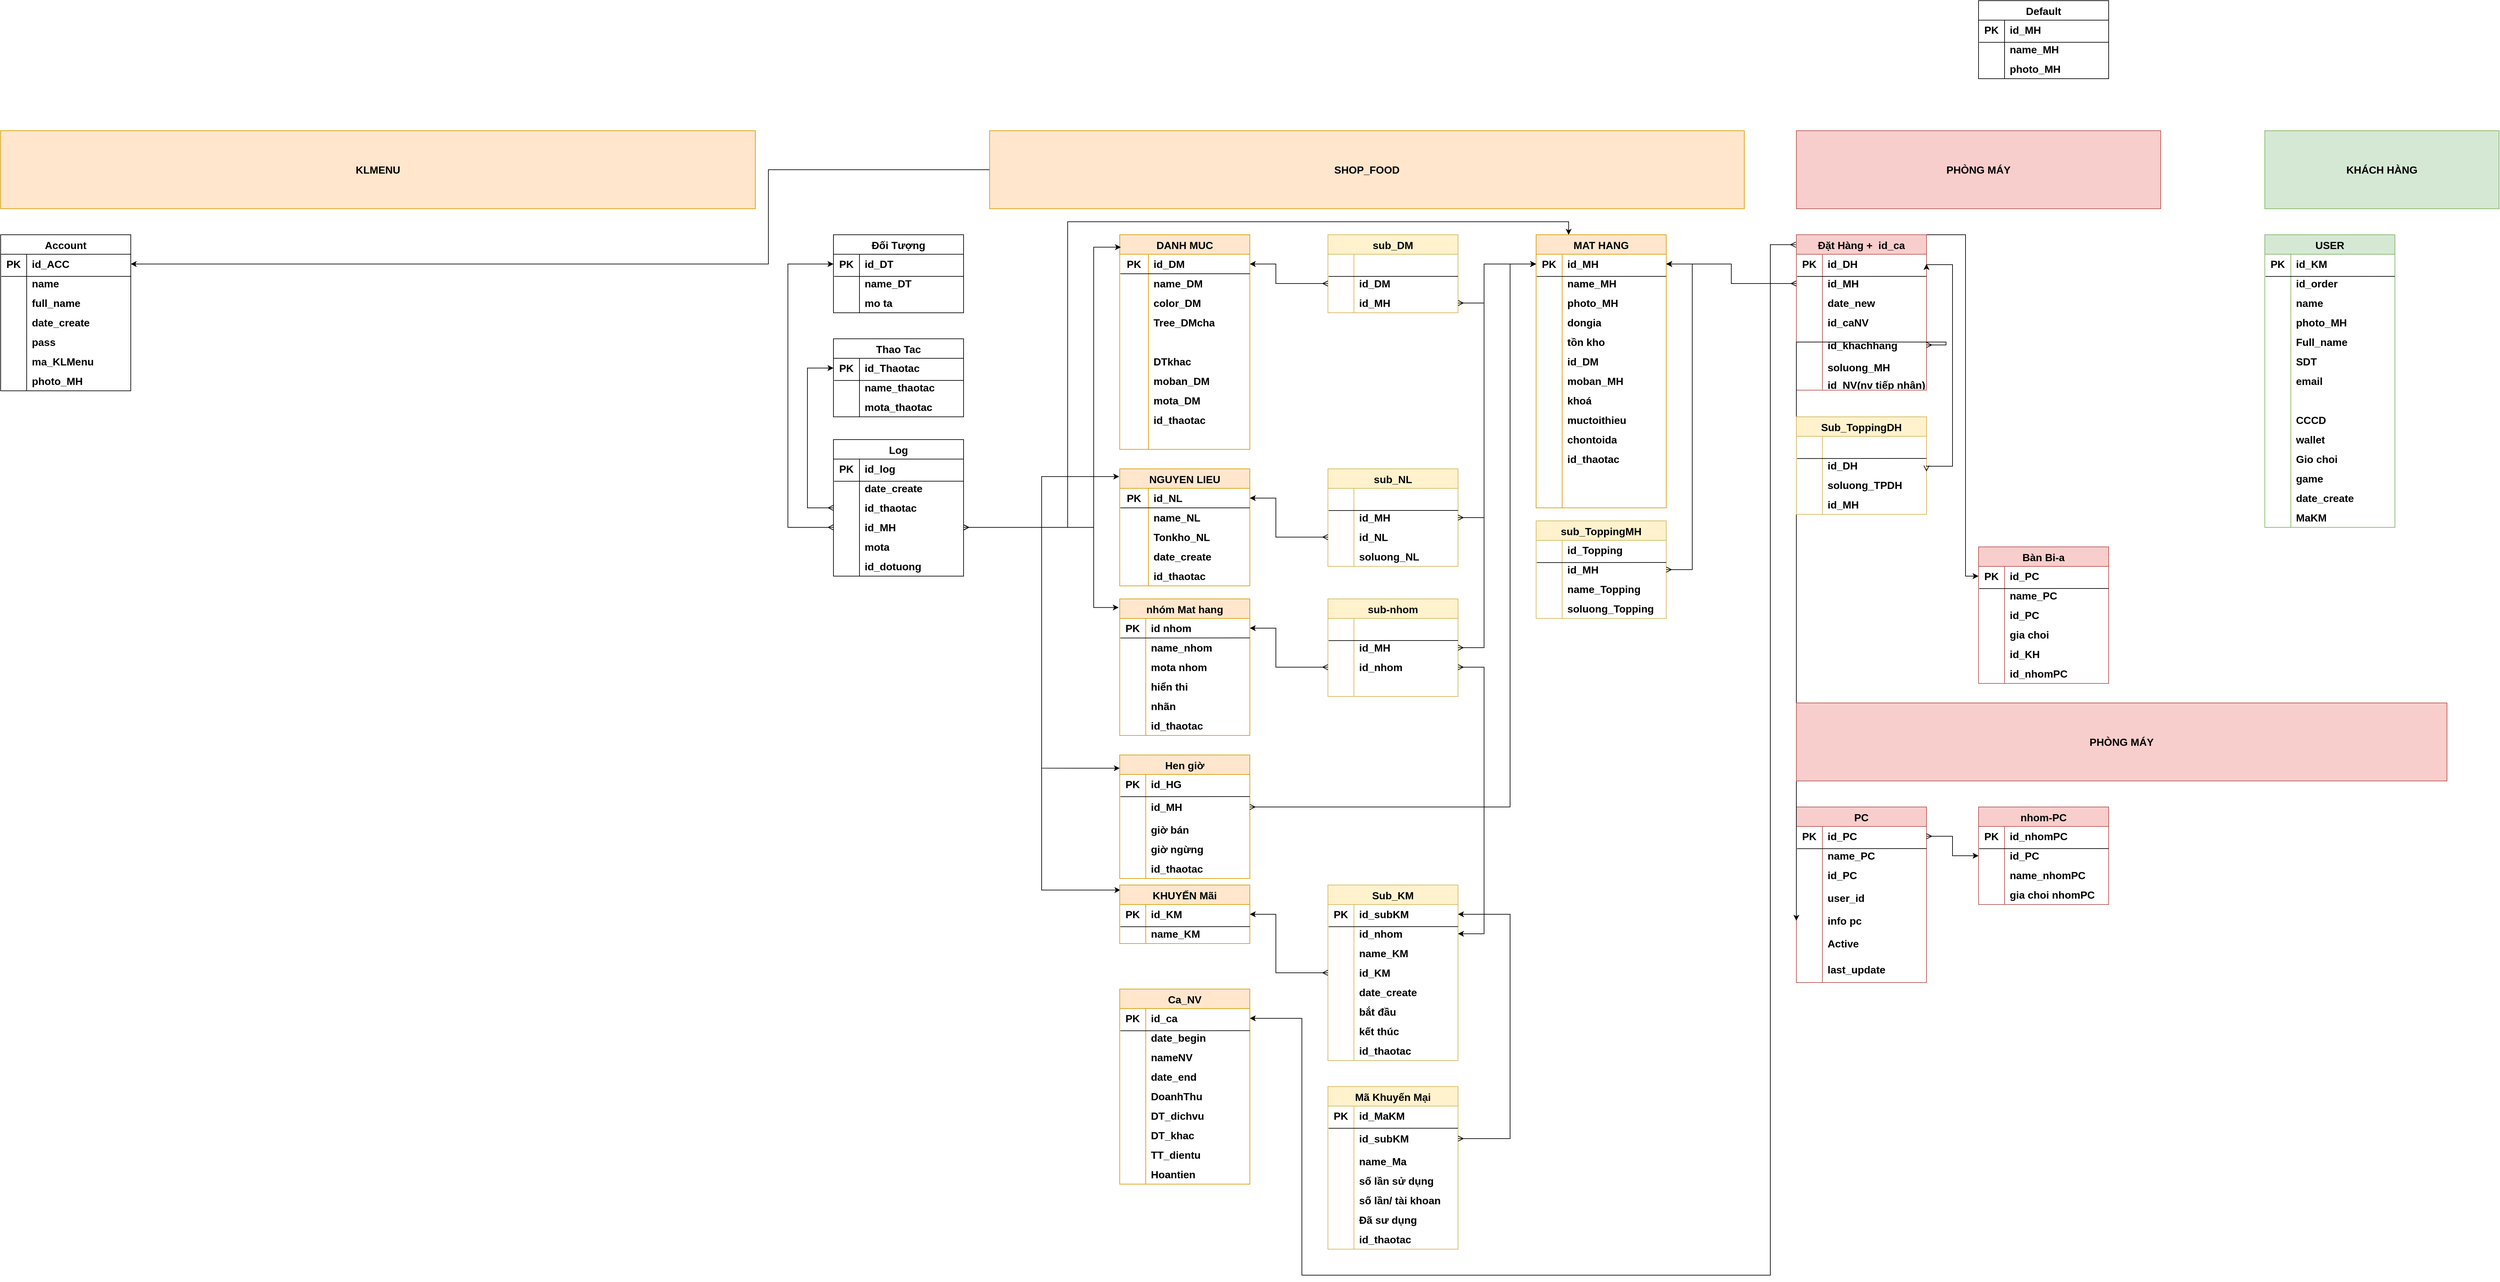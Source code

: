 <mxfile version="21.1.9" type="device">
  <diagram id="C5RBs43oDa-KdzZeNtuy" name="Page-1">
    <mxGraphModel dx="4682" dy="2760" grid="1" gridSize="10" guides="1" tooltips="1" connect="1" arrows="1" fold="1" page="0" pageScale="1" pageWidth="3300" pageHeight="4681" math="0" shadow="0">
      <root>
        <mxCell id="WIyWlLk6GJQsqaUBKTNV-0" />
        <mxCell id="WIyWlLk6GJQsqaUBKTNV-1" parent="WIyWlLk6GJQsqaUBKTNV-0" />
        <mxCell id="IesvOJx8Na0HD5AKOPGb-73" value="" style="shape=tableRow;horizontal=0;startSize=0;swimlaneHead=0;swimlaneBody=0;top=0;left=0;bottom=0;right=0;collapsible=0;dropTarget=0;fillColor=none;points=[[0,0.5],[1,0.5]];portConstraint=eastwest;strokeColor=inherit;fontSize=16;fontStyle=1" parent="WIyWlLk6GJQsqaUBKTNV-1" vertex="1">
          <mxGeometry x="-1360" y="-910" width="200" height="30" as="geometry" />
        </mxCell>
        <mxCell id="IesvOJx8Na0HD5AKOPGb-76" value="" style="shape=tableRow;horizontal=0;startSize=0;swimlaneHead=0;swimlaneBody=0;top=0;left=0;bottom=0;right=0;collapsible=0;dropTarget=0;fillColor=none;points=[[0,0.5],[1,0.5]];portConstraint=eastwest;strokeColor=inherit;fontSize=16;fontStyle=1" parent="WIyWlLk6GJQsqaUBKTNV-1" vertex="1">
          <mxGeometry x="-1360" y="-910" width="200" height="30" as="geometry" />
        </mxCell>
        <mxCell id="IesvOJx8Na0HD5AKOPGb-308" value="DANH MUC" style="shape=table;startSize=30;container=1;collapsible=0;childLayout=tableLayout;fixedRows=1;rowLines=0;fontStyle=1;strokeColor=#d79b00;fontSize=16;fillColor=#ffe6cc;" parent="WIyWlLk6GJQsqaUBKTNV-1" vertex="1">
          <mxGeometry x="-1400" y="-1040" width="200" height="330" as="geometry" />
        </mxCell>
        <mxCell id="IesvOJx8Na0HD5AKOPGb-309" value="" style="shape=tableRow;horizontal=0;startSize=0;swimlaneHead=0;swimlaneBody=0;top=0;left=0;bottom=0;right=0;collapsible=0;dropTarget=0;fillColor=none;points=[[0,0.5],[1,0.5]];portConstraint=eastwest;strokeColor=inherit;fontSize=16;fontStyle=1" parent="IesvOJx8Na0HD5AKOPGb-308" vertex="1">
          <mxGeometry y="30" width="200" height="30" as="geometry" />
        </mxCell>
        <mxCell id="IesvOJx8Na0HD5AKOPGb-310" value="PK&lt;br style=&quot;font-size: 16px;&quot;&gt;" style="shape=partialRectangle;html=1;whiteSpace=wrap;connectable=0;fillColor=none;top=0;left=0;bottom=0;right=0;overflow=hidden;pointerEvents=1;strokeColor=inherit;fontSize=16;fontStyle=1" parent="IesvOJx8Na0HD5AKOPGb-309" vertex="1">
          <mxGeometry width="44" height="30" as="geometry">
            <mxRectangle width="44" height="30" as="alternateBounds" />
          </mxGeometry>
        </mxCell>
        <mxCell id="IesvOJx8Na0HD5AKOPGb-311" value="id_DM" style="shape=partialRectangle;html=1;whiteSpace=wrap;connectable=0;fillColor=none;top=0;left=0;bottom=0;right=0;align=left;spacingLeft=6;overflow=hidden;strokeColor=inherit;fontSize=16;fontStyle=1" parent="IesvOJx8Na0HD5AKOPGb-309" vertex="1">
          <mxGeometry x="44" width="156" height="30" as="geometry">
            <mxRectangle width="156" height="30" as="alternateBounds" />
          </mxGeometry>
        </mxCell>
        <mxCell id="IesvOJx8Na0HD5AKOPGb-321" style="shape=tableRow;horizontal=0;startSize=0;swimlaneHead=0;swimlaneBody=0;top=0;left=0;bottom=0;right=0;collapsible=0;dropTarget=0;fillColor=none;points=[[0,0.5],[1,0.5]];portConstraint=eastwest;strokeColor=inherit;fontSize=16;fontStyle=1" parent="IesvOJx8Na0HD5AKOPGb-308" vertex="1">
          <mxGeometry y="60" width="200" height="30" as="geometry" />
        </mxCell>
        <mxCell id="IesvOJx8Na0HD5AKOPGb-322" value="" style="shape=partialRectangle;html=1;whiteSpace=wrap;connectable=0;fillColor=none;top=0;left=0;bottom=0;right=0;overflow=hidden;pointerEvents=1;strokeColor=inherit;fontSize=16;fontStyle=1" parent="IesvOJx8Na0HD5AKOPGb-321" vertex="1">
          <mxGeometry width="44" height="30" as="geometry">
            <mxRectangle width="44" height="30" as="alternateBounds" />
          </mxGeometry>
        </mxCell>
        <mxCell id="IesvOJx8Na0HD5AKOPGb-323" value="name_DM" style="shape=partialRectangle;html=1;whiteSpace=wrap;connectable=0;fillColor=none;top=0;left=0;bottom=0;right=0;align=left;spacingLeft=6;overflow=hidden;strokeColor=inherit;fontSize=16;fontStyle=1" parent="IesvOJx8Na0HD5AKOPGb-321" vertex="1">
          <mxGeometry x="44" width="156" height="30" as="geometry">
            <mxRectangle width="156" height="30" as="alternateBounds" />
          </mxGeometry>
        </mxCell>
        <mxCell id="IesvOJx8Na0HD5AKOPGb-318" style="shape=tableRow;horizontal=0;startSize=0;swimlaneHead=0;swimlaneBody=0;top=0;left=0;bottom=0;right=0;collapsible=0;dropTarget=0;fillColor=none;points=[[0,0.5],[1,0.5]];portConstraint=eastwest;strokeColor=inherit;fontSize=16;fontStyle=1" parent="IesvOJx8Na0HD5AKOPGb-308" vertex="1">
          <mxGeometry y="90" width="200" height="30" as="geometry" />
        </mxCell>
        <mxCell id="IesvOJx8Na0HD5AKOPGb-319" style="shape=partialRectangle;html=1;whiteSpace=wrap;connectable=0;fillColor=none;top=0;left=0;bottom=0;right=0;overflow=hidden;pointerEvents=1;strokeColor=inherit;fontSize=16;fontStyle=1" parent="IesvOJx8Na0HD5AKOPGb-318" vertex="1">
          <mxGeometry width="44" height="30" as="geometry">
            <mxRectangle width="44" height="30" as="alternateBounds" />
          </mxGeometry>
        </mxCell>
        <mxCell id="IesvOJx8Na0HD5AKOPGb-320" value="color_DM" style="shape=partialRectangle;html=1;whiteSpace=wrap;connectable=0;fillColor=none;top=0;left=0;bottom=0;right=0;align=left;spacingLeft=6;overflow=hidden;strokeColor=inherit;fontSize=16;fontStyle=1" parent="IesvOJx8Na0HD5AKOPGb-318" vertex="1">
          <mxGeometry x="44" width="156" height="30" as="geometry">
            <mxRectangle width="156" height="30" as="alternateBounds" />
          </mxGeometry>
        </mxCell>
        <mxCell id="IesvOJx8Na0HD5AKOPGb-312" value="" style="shape=tableRow;horizontal=0;startSize=0;swimlaneHead=0;swimlaneBody=0;top=0;left=0;bottom=0;right=0;collapsible=0;dropTarget=0;fillColor=none;points=[[0,0.5],[1,0.5]];portConstraint=eastwest;strokeColor=inherit;fontSize=16;fontStyle=1" parent="IesvOJx8Na0HD5AKOPGb-308" vertex="1">
          <mxGeometry y="120" width="200" height="30" as="geometry" />
        </mxCell>
        <mxCell id="IesvOJx8Na0HD5AKOPGb-313" value="" style="shape=partialRectangle;html=1;whiteSpace=wrap;connectable=0;fillColor=none;top=0;left=0;bottom=0;right=0;overflow=hidden;strokeColor=inherit;fontSize=16;fontStyle=1" parent="IesvOJx8Na0HD5AKOPGb-312" vertex="1">
          <mxGeometry width="44" height="30" as="geometry">
            <mxRectangle width="44" height="30" as="alternateBounds" />
          </mxGeometry>
        </mxCell>
        <mxCell id="IesvOJx8Na0HD5AKOPGb-314" value="Tree_DMcha" style="shape=partialRectangle;html=1;whiteSpace=wrap;connectable=0;fillColor=none;top=0;left=0;bottom=0;right=0;align=left;spacingLeft=6;overflow=hidden;strokeColor=inherit;fontSize=16;fontStyle=1" parent="IesvOJx8Na0HD5AKOPGb-312" vertex="1">
          <mxGeometry x="44" width="156" height="30" as="geometry">
            <mxRectangle width="156" height="30" as="alternateBounds" />
          </mxGeometry>
        </mxCell>
        <mxCell id="IesvOJx8Na0HD5AKOPGb-315" value="" style="shape=tableRow;horizontal=0;startSize=0;swimlaneHead=0;swimlaneBody=0;top=0;left=0;bottom=0;right=0;collapsible=0;dropTarget=0;fillColor=none;points=[[0,0.5],[1,0.5]];portConstraint=eastwest;strokeColor=inherit;fontSize=16;fontStyle=1" parent="IesvOJx8Na0HD5AKOPGb-308" vertex="1">
          <mxGeometry y="150" width="200" height="30" as="geometry" />
        </mxCell>
        <mxCell id="IesvOJx8Na0HD5AKOPGb-316" value="" style="shape=partialRectangle;html=1;whiteSpace=wrap;connectable=0;fillColor=none;top=0;left=0;bottom=0;right=0;overflow=hidden;strokeColor=inherit;fontSize=16;fontStyle=1" parent="IesvOJx8Na0HD5AKOPGb-315" vertex="1">
          <mxGeometry width="44" height="30" as="geometry">
            <mxRectangle width="44" height="30" as="alternateBounds" />
          </mxGeometry>
        </mxCell>
        <mxCell id="IesvOJx8Na0HD5AKOPGb-317" value="" style="shape=partialRectangle;html=1;whiteSpace=wrap;connectable=0;fillColor=none;top=0;left=0;bottom=0;right=0;align=left;spacingLeft=6;overflow=hidden;strokeColor=inherit;fontSize=16;fontStyle=1" parent="IesvOJx8Na0HD5AKOPGb-315" vertex="1">
          <mxGeometry x="44" width="156" height="30" as="geometry">
            <mxRectangle width="156" height="30" as="alternateBounds" />
          </mxGeometry>
        </mxCell>
        <mxCell id="IesvOJx8Na0HD5AKOPGb-325" style="shape=tableRow;horizontal=0;startSize=0;swimlaneHead=0;swimlaneBody=0;top=0;left=0;bottom=0;right=0;collapsible=0;dropTarget=0;fillColor=none;points=[[0,0.5],[1,0.5]];portConstraint=eastwest;strokeColor=inherit;fontSize=16;fontStyle=1" parent="IesvOJx8Na0HD5AKOPGb-308" vertex="1">
          <mxGeometry y="180" width="200" height="30" as="geometry" />
        </mxCell>
        <mxCell id="IesvOJx8Na0HD5AKOPGb-326" style="shape=partialRectangle;html=1;whiteSpace=wrap;connectable=0;fillColor=none;top=0;left=0;bottom=0;right=0;overflow=hidden;strokeColor=inherit;fontSize=16;fontStyle=1" parent="IesvOJx8Na0HD5AKOPGb-325" vertex="1">
          <mxGeometry width="44" height="30" as="geometry">
            <mxRectangle width="44" height="30" as="alternateBounds" />
          </mxGeometry>
        </mxCell>
        <mxCell id="IesvOJx8Na0HD5AKOPGb-327" value="DTkhac" style="shape=partialRectangle;html=1;whiteSpace=wrap;connectable=0;fillColor=none;top=0;left=0;bottom=0;right=0;align=left;spacingLeft=6;overflow=hidden;strokeColor=inherit;fontSize=16;fontStyle=1" parent="IesvOJx8Na0HD5AKOPGb-325" vertex="1">
          <mxGeometry x="44" width="156" height="30" as="geometry">
            <mxRectangle width="156" height="30" as="alternateBounds" />
          </mxGeometry>
        </mxCell>
        <mxCell id="IesvOJx8Na0HD5AKOPGb-328" style="shape=tableRow;horizontal=0;startSize=0;swimlaneHead=0;swimlaneBody=0;top=0;left=0;bottom=0;right=0;collapsible=0;dropTarget=0;fillColor=none;points=[[0,0.5],[1,0.5]];portConstraint=eastwest;strokeColor=inherit;fontSize=16;fontStyle=1" parent="IesvOJx8Na0HD5AKOPGb-308" vertex="1">
          <mxGeometry y="210" width="200" height="30" as="geometry" />
        </mxCell>
        <mxCell id="IesvOJx8Na0HD5AKOPGb-329" style="shape=partialRectangle;html=1;whiteSpace=wrap;connectable=0;fillColor=none;top=0;left=0;bottom=0;right=0;overflow=hidden;strokeColor=inherit;fontSize=16;fontStyle=1" parent="IesvOJx8Na0HD5AKOPGb-328" vertex="1">
          <mxGeometry width="44" height="30" as="geometry">
            <mxRectangle width="44" height="30" as="alternateBounds" />
          </mxGeometry>
        </mxCell>
        <mxCell id="IesvOJx8Na0HD5AKOPGb-330" value="moban_DM" style="shape=partialRectangle;html=1;whiteSpace=wrap;connectable=0;fillColor=none;top=0;left=0;bottom=0;right=0;align=left;spacingLeft=6;overflow=hidden;strokeColor=inherit;fontSize=16;fontStyle=1" parent="IesvOJx8Na0HD5AKOPGb-328" vertex="1">
          <mxGeometry x="44" width="156" height="30" as="geometry">
            <mxRectangle width="156" height="30" as="alternateBounds" />
          </mxGeometry>
        </mxCell>
        <mxCell id="IesvOJx8Na0HD5AKOPGb-331" style="shape=tableRow;horizontal=0;startSize=0;swimlaneHead=0;swimlaneBody=0;top=0;left=0;bottom=0;right=0;collapsible=0;dropTarget=0;fillColor=none;points=[[0,0.5],[1,0.5]];portConstraint=eastwest;strokeColor=inherit;fontSize=16;fontStyle=1" parent="IesvOJx8Na0HD5AKOPGb-308" vertex="1">
          <mxGeometry y="240" width="200" height="30" as="geometry" />
        </mxCell>
        <mxCell id="IesvOJx8Na0HD5AKOPGb-332" style="shape=partialRectangle;html=1;whiteSpace=wrap;connectable=0;fillColor=none;top=0;left=0;bottom=0;right=0;overflow=hidden;strokeColor=inherit;fontSize=16;fontStyle=1" parent="IesvOJx8Na0HD5AKOPGb-331" vertex="1">
          <mxGeometry width="44" height="30" as="geometry">
            <mxRectangle width="44" height="30" as="alternateBounds" />
          </mxGeometry>
        </mxCell>
        <mxCell id="IesvOJx8Na0HD5AKOPGb-333" value="mota_DM" style="shape=partialRectangle;html=1;whiteSpace=wrap;connectable=0;fillColor=none;top=0;left=0;bottom=0;right=0;align=left;spacingLeft=6;overflow=hidden;strokeColor=inherit;fontSize=16;fontStyle=1" parent="IesvOJx8Na0HD5AKOPGb-331" vertex="1">
          <mxGeometry x="44" width="156" height="30" as="geometry">
            <mxRectangle width="156" height="30" as="alternateBounds" />
          </mxGeometry>
        </mxCell>
        <mxCell id="IesvOJx8Na0HD5AKOPGb-334" style="shape=tableRow;horizontal=0;startSize=0;swimlaneHead=0;swimlaneBody=0;top=0;left=0;bottom=0;right=0;collapsible=0;dropTarget=0;fillColor=none;points=[[0,0.5],[1,0.5]];portConstraint=eastwest;strokeColor=inherit;fontSize=16;fontStyle=1" parent="IesvOJx8Na0HD5AKOPGb-308" vertex="1">
          <mxGeometry y="270" width="200" height="30" as="geometry" />
        </mxCell>
        <mxCell id="IesvOJx8Na0HD5AKOPGb-335" style="shape=partialRectangle;html=1;whiteSpace=wrap;connectable=0;fillColor=none;top=0;left=0;bottom=0;right=0;overflow=hidden;strokeColor=inherit;fontSize=16;fontStyle=1" parent="IesvOJx8Na0HD5AKOPGb-334" vertex="1">
          <mxGeometry width="44" height="30" as="geometry">
            <mxRectangle width="44" height="30" as="alternateBounds" />
          </mxGeometry>
        </mxCell>
        <mxCell id="IesvOJx8Na0HD5AKOPGb-336" value="id_thaotac" style="shape=partialRectangle;html=1;whiteSpace=wrap;connectable=0;fillColor=none;top=0;left=0;bottom=0;right=0;align=left;spacingLeft=6;overflow=hidden;strokeColor=inherit;fontSize=16;fontStyle=1" parent="IesvOJx8Na0HD5AKOPGb-334" vertex="1">
          <mxGeometry x="44" width="156" height="30" as="geometry">
            <mxRectangle width="156" height="30" as="alternateBounds" />
          </mxGeometry>
        </mxCell>
        <mxCell id="IesvOJx8Na0HD5AKOPGb-337" style="shape=tableRow;horizontal=0;startSize=0;swimlaneHead=0;swimlaneBody=0;top=0;left=0;bottom=0;right=0;collapsible=0;dropTarget=0;fillColor=none;points=[[0,0.5],[1,0.5]];portConstraint=eastwest;strokeColor=inherit;fontSize=16;fontStyle=1" parent="IesvOJx8Na0HD5AKOPGb-308" vertex="1">
          <mxGeometry y="300" width="200" height="30" as="geometry" />
        </mxCell>
        <mxCell id="IesvOJx8Na0HD5AKOPGb-338" style="shape=partialRectangle;html=1;whiteSpace=wrap;connectable=0;fillColor=none;top=0;left=0;bottom=0;right=0;overflow=hidden;strokeColor=inherit;fontSize=16;fontStyle=1" parent="IesvOJx8Na0HD5AKOPGb-337" vertex="1">
          <mxGeometry width="44" height="30" as="geometry">
            <mxRectangle width="44" height="30" as="alternateBounds" />
          </mxGeometry>
        </mxCell>
        <mxCell id="IesvOJx8Na0HD5AKOPGb-339" style="shape=partialRectangle;html=1;whiteSpace=wrap;connectable=0;fillColor=none;top=0;left=0;bottom=0;right=0;align=left;spacingLeft=6;overflow=hidden;strokeColor=inherit;fontSize=16;fontStyle=1" parent="IesvOJx8Na0HD5AKOPGb-337" vertex="1">
          <mxGeometry x="44" width="156" height="30" as="geometry">
            <mxRectangle width="156" height="30" as="alternateBounds" />
          </mxGeometry>
        </mxCell>
        <mxCell id="IesvOJx8Na0HD5AKOPGb-340" value="NGUYEN LIEU" style="shape=table;startSize=30;container=1;collapsible=0;childLayout=tableLayout;fixedRows=1;rowLines=0;fontStyle=1;strokeColor=#d79b00;fontSize=16;fillColor=#ffe6cc;" parent="WIyWlLk6GJQsqaUBKTNV-1" vertex="1">
          <mxGeometry x="-1400" y="-680" width="200" height="180" as="geometry" />
        </mxCell>
        <mxCell id="IesvOJx8Na0HD5AKOPGb-341" value="" style="shape=tableRow;horizontal=0;startSize=0;swimlaneHead=0;swimlaneBody=0;top=0;left=0;bottom=0;right=0;collapsible=0;dropTarget=0;fillColor=none;points=[[0,0.5],[1,0.5]];portConstraint=eastwest;strokeColor=inherit;fontSize=16;fontStyle=1" parent="IesvOJx8Na0HD5AKOPGb-340" vertex="1">
          <mxGeometry y="30" width="200" height="30" as="geometry" />
        </mxCell>
        <mxCell id="IesvOJx8Na0HD5AKOPGb-342" value="PK&lt;br style=&quot;font-size: 16px;&quot;&gt;" style="shape=partialRectangle;html=1;whiteSpace=wrap;connectable=0;fillColor=none;top=0;left=0;bottom=0;right=0;overflow=hidden;pointerEvents=1;strokeColor=inherit;fontSize=16;fontStyle=1" parent="IesvOJx8Na0HD5AKOPGb-341" vertex="1">
          <mxGeometry width="44" height="30" as="geometry">
            <mxRectangle width="44" height="30" as="alternateBounds" />
          </mxGeometry>
        </mxCell>
        <mxCell id="IesvOJx8Na0HD5AKOPGb-343" value="id_NL" style="shape=partialRectangle;html=1;whiteSpace=wrap;connectable=0;fillColor=none;top=0;left=0;bottom=0;right=0;align=left;spacingLeft=6;overflow=hidden;strokeColor=inherit;fontSize=16;fontStyle=1" parent="IesvOJx8Na0HD5AKOPGb-341" vertex="1">
          <mxGeometry x="44" width="156" height="30" as="geometry">
            <mxRectangle width="156" height="30" as="alternateBounds" />
          </mxGeometry>
        </mxCell>
        <mxCell id="IesvOJx8Na0HD5AKOPGb-344" style="shape=tableRow;horizontal=0;startSize=0;swimlaneHead=0;swimlaneBody=0;top=0;left=0;bottom=0;right=0;collapsible=0;dropTarget=0;fillColor=none;points=[[0,0.5],[1,0.5]];portConstraint=eastwest;strokeColor=inherit;fontSize=16;fontStyle=1" parent="IesvOJx8Na0HD5AKOPGb-340" vertex="1">
          <mxGeometry y="60" width="200" height="30" as="geometry" />
        </mxCell>
        <mxCell id="IesvOJx8Na0HD5AKOPGb-345" value="" style="shape=partialRectangle;html=1;whiteSpace=wrap;connectable=0;fillColor=none;top=0;left=0;bottom=0;right=0;overflow=hidden;pointerEvents=1;strokeColor=inherit;fontSize=16;fontStyle=1" parent="IesvOJx8Na0HD5AKOPGb-344" vertex="1">
          <mxGeometry width="44" height="30" as="geometry">
            <mxRectangle width="44" height="30" as="alternateBounds" />
          </mxGeometry>
        </mxCell>
        <mxCell id="IesvOJx8Na0HD5AKOPGb-346" value="name_NL" style="shape=partialRectangle;html=1;whiteSpace=wrap;connectable=0;fillColor=none;top=0;left=0;bottom=0;right=0;align=left;spacingLeft=6;overflow=hidden;strokeColor=inherit;fontSize=16;fontStyle=1" parent="IesvOJx8Na0HD5AKOPGb-344" vertex="1">
          <mxGeometry x="44" width="156" height="30" as="geometry">
            <mxRectangle width="156" height="30" as="alternateBounds" />
          </mxGeometry>
        </mxCell>
        <mxCell id="IesvOJx8Na0HD5AKOPGb-347" style="shape=tableRow;horizontal=0;startSize=0;swimlaneHead=0;swimlaneBody=0;top=0;left=0;bottom=0;right=0;collapsible=0;dropTarget=0;fillColor=none;points=[[0,0.5],[1,0.5]];portConstraint=eastwest;strokeColor=inherit;fontSize=16;fontStyle=1" parent="IesvOJx8Na0HD5AKOPGb-340" vertex="1">
          <mxGeometry y="90" width="200" height="30" as="geometry" />
        </mxCell>
        <mxCell id="IesvOJx8Na0HD5AKOPGb-348" style="shape=partialRectangle;html=1;whiteSpace=wrap;connectable=0;fillColor=none;top=0;left=0;bottom=0;right=0;overflow=hidden;pointerEvents=1;strokeColor=inherit;fontSize=16;fontStyle=1" parent="IesvOJx8Na0HD5AKOPGb-347" vertex="1">
          <mxGeometry width="44" height="30" as="geometry">
            <mxRectangle width="44" height="30" as="alternateBounds" />
          </mxGeometry>
        </mxCell>
        <mxCell id="IesvOJx8Na0HD5AKOPGb-349" value="Tonkho_NL" style="shape=partialRectangle;html=1;whiteSpace=wrap;connectable=0;fillColor=none;top=0;left=0;bottom=0;right=0;align=left;spacingLeft=6;overflow=hidden;strokeColor=inherit;fontSize=16;fontStyle=1" parent="IesvOJx8Na0HD5AKOPGb-347" vertex="1">
          <mxGeometry x="44" width="156" height="30" as="geometry">
            <mxRectangle width="156" height="30" as="alternateBounds" />
          </mxGeometry>
        </mxCell>
        <mxCell id="IesvOJx8Na0HD5AKOPGb-350" value="" style="shape=tableRow;horizontal=0;startSize=0;swimlaneHead=0;swimlaneBody=0;top=0;left=0;bottom=0;right=0;collapsible=0;dropTarget=0;fillColor=none;points=[[0,0.5],[1,0.5]];portConstraint=eastwest;strokeColor=inherit;fontSize=16;fontStyle=1" parent="IesvOJx8Na0HD5AKOPGb-340" vertex="1">
          <mxGeometry y="120" width="200" height="30" as="geometry" />
        </mxCell>
        <mxCell id="IesvOJx8Na0HD5AKOPGb-351" value="" style="shape=partialRectangle;html=1;whiteSpace=wrap;connectable=0;fillColor=none;top=0;left=0;bottom=0;right=0;overflow=hidden;strokeColor=inherit;fontSize=16;fontStyle=1" parent="IesvOJx8Na0HD5AKOPGb-350" vertex="1">
          <mxGeometry width="44" height="30" as="geometry">
            <mxRectangle width="44" height="30" as="alternateBounds" />
          </mxGeometry>
        </mxCell>
        <mxCell id="IesvOJx8Na0HD5AKOPGb-352" value="date_create" style="shape=partialRectangle;html=1;whiteSpace=wrap;connectable=0;fillColor=none;top=0;left=0;bottom=0;right=0;align=left;spacingLeft=6;overflow=hidden;strokeColor=inherit;fontSize=16;fontStyle=1" parent="IesvOJx8Na0HD5AKOPGb-350" vertex="1">
          <mxGeometry x="44" width="156" height="30" as="geometry">
            <mxRectangle width="156" height="30" as="alternateBounds" />
          </mxGeometry>
        </mxCell>
        <mxCell id="IesvOJx8Na0HD5AKOPGb-368" style="shape=tableRow;horizontal=0;startSize=0;swimlaneHead=0;swimlaneBody=0;top=0;left=0;bottom=0;right=0;collapsible=0;dropTarget=0;fillColor=none;points=[[0,0.5],[1,0.5]];portConstraint=eastwest;strokeColor=inherit;fontSize=16;fontStyle=1" parent="IesvOJx8Na0HD5AKOPGb-340" vertex="1">
          <mxGeometry y="150" width="200" height="30" as="geometry" />
        </mxCell>
        <mxCell id="IesvOJx8Na0HD5AKOPGb-369" style="shape=partialRectangle;html=1;whiteSpace=wrap;connectable=0;fillColor=none;top=0;left=0;bottom=0;right=0;overflow=hidden;strokeColor=inherit;fontSize=16;fontStyle=1" parent="IesvOJx8Na0HD5AKOPGb-368" vertex="1">
          <mxGeometry width="44" height="30" as="geometry">
            <mxRectangle width="44" height="30" as="alternateBounds" />
          </mxGeometry>
        </mxCell>
        <mxCell id="IesvOJx8Na0HD5AKOPGb-370" value="id_thaotac" style="shape=partialRectangle;html=1;whiteSpace=wrap;connectable=0;fillColor=none;top=0;left=0;bottom=0;right=0;align=left;spacingLeft=6;overflow=hidden;strokeColor=inherit;fontSize=16;fontStyle=1" parent="IesvOJx8Na0HD5AKOPGb-368" vertex="1">
          <mxGeometry x="44" width="156" height="30" as="geometry">
            <mxRectangle width="156" height="30" as="alternateBounds" />
          </mxGeometry>
        </mxCell>
        <mxCell id="6i7qAFo8z5qeaPXQJgtT-0" style="edgeStyle=orthogonalEdgeStyle;rounded=0;orthogonalLoop=1;jettySize=auto;html=1;exitX=-0.004;exitY=0.064;exitDx=0;exitDy=0;entryX=1;entryY=0.5;entryDx=0;entryDy=0;startArrow=ERmany;startFill=0;exitPerimeter=0;" parent="WIyWlLk6GJQsqaUBKTNV-1" source="C4Eh1HiAypYscG2N9U5Y-38" target="IesvOJx8Na0HD5AKOPGb-861" edge="1">
          <mxGeometry relative="1" as="geometry">
            <Array as="points">
              <mxPoint x="-400" y="-1025" />
              <mxPoint x="-400" y="560" />
              <mxPoint x="-1120" y="560" />
              <mxPoint x="-1120" y="165" />
            </Array>
          </mxGeometry>
        </mxCell>
        <mxCell id="IesvOJx8Na0HD5AKOPGb-371" value="MAT HANG" style="shape=table;startSize=30;container=1;collapsible=0;childLayout=tableLayout;fixedRows=1;rowLines=0;fontStyle=1;strokeColor=#d79b00;fontSize=16;fillColor=#ffe6cc;" parent="WIyWlLk6GJQsqaUBKTNV-1" vertex="1">
          <mxGeometry x="-760" y="-1040" width="200" height="420" as="geometry" />
        </mxCell>
        <mxCell id="IesvOJx8Na0HD5AKOPGb-372" value="" style="shape=tableRow;horizontal=0;startSize=0;swimlaneHead=0;swimlaneBody=0;top=0;left=0;bottom=0;right=0;collapsible=0;dropTarget=0;fillColor=none;points=[[0,0.5],[1,0.5]];portConstraint=eastwest;strokeColor=inherit;fontSize=16;fontStyle=1" parent="IesvOJx8Na0HD5AKOPGb-371" vertex="1">
          <mxGeometry y="30" width="200" height="30" as="geometry" />
        </mxCell>
        <mxCell id="IesvOJx8Na0HD5AKOPGb-373" value="PK&lt;br style=&quot;font-size: 16px;&quot;&gt;" style="shape=partialRectangle;html=1;whiteSpace=wrap;connectable=0;fillColor=none;top=0;left=0;bottom=0;right=0;overflow=hidden;pointerEvents=1;strokeColor=inherit;fontSize=16;fontStyle=1" parent="IesvOJx8Na0HD5AKOPGb-372" vertex="1">
          <mxGeometry width="40" height="30" as="geometry">
            <mxRectangle width="40" height="30" as="alternateBounds" />
          </mxGeometry>
        </mxCell>
        <mxCell id="IesvOJx8Na0HD5AKOPGb-374" value="id_MH" style="shape=partialRectangle;html=1;whiteSpace=wrap;connectable=0;fillColor=none;top=0;left=0;bottom=0;right=0;align=left;spacingLeft=6;overflow=hidden;strokeColor=inherit;fontSize=16;fontStyle=1" parent="IesvOJx8Na0HD5AKOPGb-372" vertex="1">
          <mxGeometry x="40" width="160" height="30" as="geometry">
            <mxRectangle width="160" height="30" as="alternateBounds" />
          </mxGeometry>
        </mxCell>
        <mxCell id="IesvOJx8Na0HD5AKOPGb-375" style="shape=tableRow;horizontal=0;startSize=0;swimlaneHead=0;swimlaneBody=0;top=0;left=0;bottom=0;right=0;collapsible=0;dropTarget=0;fillColor=none;points=[[0,0.5],[1,0.5]];portConstraint=eastwest;strokeColor=inherit;fontSize=16;fontStyle=1" parent="IesvOJx8Na0HD5AKOPGb-371" vertex="1">
          <mxGeometry y="60" width="200" height="30" as="geometry" />
        </mxCell>
        <mxCell id="IesvOJx8Na0HD5AKOPGb-376" value="" style="shape=partialRectangle;html=1;whiteSpace=wrap;connectable=0;fillColor=none;top=0;left=0;bottom=0;right=0;overflow=hidden;pointerEvents=1;strokeColor=inherit;fontSize=16;fontStyle=1" parent="IesvOJx8Na0HD5AKOPGb-375" vertex="1">
          <mxGeometry width="40" height="30" as="geometry">
            <mxRectangle width="40" height="30" as="alternateBounds" />
          </mxGeometry>
        </mxCell>
        <mxCell id="IesvOJx8Na0HD5AKOPGb-377" value="name_MH" style="shape=partialRectangle;html=1;whiteSpace=wrap;connectable=0;fillColor=none;top=0;left=0;bottom=0;right=0;align=left;spacingLeft=6;overflow=hidden;strokeColor=inherit;fontSize=16;fontStyle=1" parent="IesvOJx8Na0HD5AKOPGb-375" vertex="1">
          <mxGeometry x="40" width="160" height="30" as="geometry">
            <mxRectangle width="160" height="30" as="alternateBounds" />
          </mxGeometry>
        </mxCell>
        <mxCell id="IesvOJx8Na0HD5AKOPGb-378" style="shape=tableRow;horizontal=0;startSize=0;swimlaneHead=0;swimlaneBody=0;top=0;left=0;bottom=0;right=0;collapsible=0;dropTarget=0;fillColor=none;points=[[0,0.5],[1,0.5]];portConstraint=eastwest;strokeColor=inherit;fontSize=16;fontStyle=1" parent="IesvOJx8Na0HD5AKOPGb-371" vertex="1">
          <mxGeometry y="90" width="200" height="30" as="geometry" />
        </mxCell>
        <mxCell id="IesvOJx8Na0HD5AKOPGb-379" style="shape=partialRectangle;html=1;whiteSpace=wrap;connectable=0;fillColor=none;top=0;left=0;bottom=0;right=0;overflow=hidden;pointerEvents=1;strokeColor=inherit;fontSize=16;fontStyle=1" parent="IesvOJx8Na0HD5AKOPGb-378" vertex="1">
          <mxGeometry width="40" height="30" as="geometry">
            <mxRectangle width="40" height="30" as="alternateBounds" />
          </mxGeometry>
        </mxCell>
        <mxCell id="IesvOJx8Na0HD5AKOPGb-380" value="photo_MH" style="shape=partialRectangle;html=1;whiteSpace=wrap;connectable=0;fillColor=none;top=0;left=0;bottom=0;right=0;align=left;spacingLeft=6;overflow=hidden;strokeColor=inherit;fontSize=16;fontStyle=1" parent="IesvOJx8Na0HD5AKOPGb-378" vertex="1">
          <mxGeometry x="40" width="160" height="30" as="geometry">
            <mxRectangle width="160" height="30" as="alternateBounds" />
          </mxGeometry>
        </mxCell>
        <mxCell id="IesvOJx8Na0HD5AKOPGb-381" value="" style="shape=tableRow;horizontal=0;startSize=0;swimlaneHead=0;swimlaneBody=0;top=0;left=0;bottom=0;right=0;collapsible=0;dropTarget=0;fillColor=none;points=[[0,0.5],[1,0.5]];portConstraint=eastwest;strokeColor=inherit;fontSize=16;fontStyle=1" parent="IesvOJx8Na0HD5AKOPGb-371" vertex="1">
          <mxGeometry y="120" width="200" height="30" as="geometry" />
        </mxCell>
        <mxCell id="IesvOJx8Na0HD5AKOPGb-382" value="" style="shape=partialRectangle;html=1;whiteSpace=wrap;connectable=0;fillColor=none;top=0;left=0;bottom=0;right=0;overflow=hidden;strokeColor=inherit;fontSize=16;fontStyle=1" parent="IesvOJx8Na0HD5AKOPGb-381" vertex="1">
          <mxGeometry width="40" height="30" as="geometry">
            <mxRectangle width="40" height="30" as="alternateBounds" />
          </mxGeometry>
        </mxCell>
        <mxCell id="IesvOJx8Na0HD5AKOPGb-383" value="dongia" style="shape=partialRectangle;html=1;whiteSpace=wrap;connectable=0;fillColor=none;top=0;left=0;bottom=0;right=0;align=left;spacingLeft=6;overflow=hidden;strokeColor=inherit;fontSize=16;fontStyle=1" parent="IesvOJx8Na0HD5AKOPGb-381" vertex="1">
          <mxGeometry x="40" width="160" height="30" as="geometry">
            <mxRectangle width="160" height="30" as="alternateBounds" />
          </mxGeometry>
        </mxCell>
        <mxCell id="IesvOJx8Na0HD5AKOPGb-384" style="shape=tableRow;horizontal=0;startSize=0;swimlaneHead=0;swimlaneBody=0;top=0;left=0;bottom=0;right=0;collapsible=0;dropTarget=0;fillColor=none;points=[[0,0.5],[1,0.5]];portConstraint=eastwest;strokeColor=inherit;fontSize=16;fontStyle=1" parent="IesvOJx8Na0HD5AKOPGb-371" vertex="1">
          <mxGeometry y="150" width="200" height="30" as="geometry" />
        </mxCell>
        <mxCell id="IesvOJx8Na0HD5AKOPGb-385" style="shape=partialRectangle;html=1;whiteSpace=wrap;connectable=0;fillColor=none;top=0;left=0;bottom=0;right=0;overflow=hidden;strokeColor=inherit;fontSize=16;fontStyle=1" parent="IesvOJx8Na0HD5AKOPGb-384" vertex="1">
          <mxGeometry width="40" height="30" as="geometry">
            <mxRectangle width="40" height="30" as="alternateBounds" />
          </mxGeometry>
        </mxCell>
        <mxCell id="IesvOJx8Na0HD5AKOPGb-386" value="tồn kho" style="shape=partialRectangle;html=1;whiteSpace=wrap;connectable=0;fillColor=none;top=0;left=0;bottom=0;right=0;align=left;spacingLeft=6;overflow=hidden;strokeColor=inherit;fontSize=16;fontStyle=1" parent="IesvOJx8Na0HD5AKOPGb-384" vertex="1">
          <mxGeometry x="40" width="160" height="30" as="geometry">
            <mxRectangle width="160" height="30" as="alternateBounds" />
          </mxGeometry>
        </mxCell>
        <mxCell id="IesvOJx8Na0HD5AKOPGb-407" style="shape=tableRow;horizontal=0;startSize=0;swimlaneHead=0;swimlaneBody=0;top=0;left=0;bottom=0;right=0;collapsible=0;dropTarget=0;fillColor=none;points=[[0,0.5],[1,0.5]];portConstraint=eastwest;strokeColor=inherit;fontSize=16;fontStyle=1" parent="IesvOJx8Na0HD5AKOPGb-371" vertex="1">
          <mxGeometry y="180" width="200" height="30" as="geometry" />
        </mxCell>
        <mxCell id="IesvOJx8Na0HD5AKOPGb-408" style="shape=partialRectangle;html=1;whiteSpace=wrap;connectable=0;fillColor=none;top=0;left=0;bottom=0;right=0;overflow=hidden;strokeColor=inherit;fontSize=16;fontStyle=1" parent="IesvOJx8Na0HD5AKOPGb-407" vertex="1">
          <mxGeometry width="40" height="30" as="geometry">
            <mxRectangle width="40" height="30" as="alternateBounds" />
          </mxGeometry>
        </mxCell>
        <mxCell id="IesvOJx8Na0HD5AKOPGb-409" value="id_DM" style="shape=partialRectangle;html=1;whiteSpace=wrap;connectable=0;fillColor=none;top=0;left=0;bottom=0;right=0;align=left;spacingLeft=6;overflow=hidden;strokeColor=inherit;fontSize=16;fontStyle=1" parent="IesvOJx8Na0HD5AKOPGb-407" vertex="1">
          <mxGeometry x="40" width="160" height="30" as="geometry">
            <mxRectangle width="160" height="30" as="alternateBounds" />
          </mxGeometry>
        </mxCell>
        <mxCell id="IesvOJx8Na0HD5AKOPGb-410" style="shape=tableRow;horizontal=0;startSize=0;swimlaneHead=0;swimlaneBody=0;top=0;left=0;bottom=0;right=0;collapsible=0;dropTarget=0;fillColor=none;points=[[0,0.5],[1,0.5]];portConstraint=eastwest;strokeColor=inherit;fontSize=16;fontStyle=1" parent="IesvOJx8Na0HD5AKOPGb-371" vertex="1">
          <mxGeometry y="210" width="200" height="30" as="geometry" />
        </mxCell>
        <mxCell id="IesvOJx8Na0HD5AKOPGb-411" style="shape=partialRectangle;html=1;whiteSpace=wrap;connectable=0;fillColor=none;top=0;left=0;bottom=0;right=0;overflow=hidden;strokeColor=inherit;fontSize=16;fontStyle=1" parent="IesvOJx8Na0HD5AKOPGb-410" vertex="1">
          <mxGeometry width="40" height="30" as="geometry">
            <mxRectangle width="40" height="30" as="alternateBounds" />
          </mxGeometry>
        </mxCell>
        <mxCell id="IesvOJx8Na0HD5AKOPGb-412" value="moban_MH" style="shape=partialRectangle;html=1;whiteSpace=wrap;connectable=0;fillColor=none;top=0;left=0;bottom=0;right=0;align=left;spacingLeft=6;overflow=hidden;strokeColor=inherit;fontSize=16;fontStyle=1" parent="IesvOJx8Na0HD5AKOPGb-410" vertex="1">
          <mxGeometry x="40" width="160" height="30" as="geometry">
            <mxRectangle width="160" height="30" as="alternateBounds" />
          </mxGeometry>
        </mxCell>
        <mxCell id="IesvOJx8Na0HD5AKOPGb-413" style="shape=tableRow;horizontal=0;startSize=0;swimlaneHead=0;swimlaneBody=0;top=0;left=0;bottom=0;right=0;collapsible=0;dropTarget=0;fillColor=none;points=[[0,0.5],[1,0.5]];portConstraint=eastwest;strokeColor=inherit;fontSize=16;fontStyle=1" parent="IesvOJx8Na0HD5AKOPGb-371" vertex="1">
          <mxGeometry y="240" width="200" height="30" as="geometry" />
        </mxCell>
        <mxCell id="IesvOJx8Na0HD5AKOPGb-414" style="shape=partialRectangle;html=1;whiteSpace=wrap;connectable=0;fillColor=none;top=0;left=0;bottom=0;right=0;overflow=hidden;strokeColor=inherit;fontSize=16;fontStyle=1" parent="IesvOJx8Na0HD5AKOPGb-413" vertex="1">
          <mxGeometry width="40" height="30" as="geometry">
            <mxRectangle width="40" height="30" as="alternateBounds" />
          </mxGeometry>
        </mxCell>
        <mxCell id="IesvOJx8Na0HD5AKOPGb-415" value="khoá" style="shape=partialRectangle;html=1;whiteSpace=wrap;connectable=0;fillColor=none;top=0;left=0;bottom=0;right=0;align=left;spacingLeft=6;overflow=hidden;strokeColor=inherit;fontSize=16;fontStyle=1" parent="IesvOJx8Na0HD5AKOPGb-413" vertex="1">
          <mxGeometry x="40" width="160" height="30" as="geometry">
            <mxRectangle width="160" height="30" as="alternateBounds" />
          </mxGeometry>
        </mxCell>
        <mxCell id="IesvOJx8Na0HD5AKOPGb-474" style="shape=tableRow;horizontal=0;startSize=0;swimlaneHead=0;swimlaneBody=0;top=0;left=0;bottom=0;right=0;collapsible=0;dropTarget=0;fillColor=none;points=[[0,0.5],[1,0.5]];portConstraint=eastwest;strokeColor=inherit;fontSize=16;fontStyle=1" parent="IesvOJx8Na0HD5AKOPGb-371" vertex="1">
          <mxGeometry y="270" width="200" height="30" as="geometry" />
        </mxCell>
        <mxCell id="IesvOJx8Na0HD5AKOPGb-475" style="shape=partialRectangle;html=1;whiteSpace=wrap;connectable=0;fillColor=none;top=0;left=0;bottom=0;right=0;overflow=hidden;strokeColor=inherit;fontSize=16;fontStyle=1" parent="IesvOJx8Na0HD5AKOPGb-474" vertex="1">
          <mxGeometry width="40" height="30" as="geometry">
            <mxRectangle width="40" height="30" as="alternateBounds" />
          </mxGeometry>
        </mxCell>
        <mxCell id="IesvOJx8Na0HD5AKOPGb-476" value="muctoithieu" style="shape=partialRectangle;html=1;whiteSpace=wrap;connectable=0;fillColor=none;top=0;left=0;bottom=0;right=0;align=left;spacingLeft=6;overflow=hidden;strokeColor=inherit;fontSize=16;fontStyle=1" parent="IesvOJx8Na0HD5AKOPGb-474" vertex="1">
          <mxGeometry x="40" width="160" height="30" as="geometry">
            <mxRectangle width="160" height="30" as="alternateBounds" />
          </mxGeometry>
        </mxCell>
        <mxCell id="IesvOJx8Na0HD5AKOPGb-477" style="shape=tableRow;horizontal=0;startSize=0;swimlaneHead=0;swimlaneBody=0;top=0;left=0;bottom=0;right=0;collapsible=0;dropTarget=0;fillColor=none;points=[[0,0.5],[1,0.5]];portConstraint=eastwest;strokeColor=inherit;fontSize=16;fontStyle=1" parent="IesvOJx8Na0HD5AKOPGb-371" vertex="1">
          <mxGeometry y="300" width="200" height="30" as="geometry" />
        </mxCell>
        <mxCell id="IesvOJx8Na0HD5AKOPGb-478" style="shape=partialRectangle;html=1;whiteSpace=wrap;connectable=0;fillColor=none;top=0;left=0;bottom=0;right=0;overflow=hidden;strokeColor=inherit;fontSize=16;fontStyle=1" parent="IesvOJx8Na0HD5AKOPGb-477" vertex="1">
          <mxGeometry width="40" height="30" as="geometry">
            <mxRectangle width="40" height="30" as="alternateBounds" />
          </mxGeometry>
        </mxCell>
        <mxCell id="IesvOJx8Na0HD5AKOPGb-479" value="chontoida" style="shape=partialRectangle;html=1;whiteSpace=wrap;connectable=0;fillColor=none;top=0;left=0;bottom=0;right=0;align=left;spacingLeft=6;overflow=hidden;strokeColor=inherit;fontSize=16;fontStyle=1" parent="IesvOJx8Na0HD5AKOPGb-477" vertex="1">
          <mxGeometry x="40" width="160" height="30" as="geometry">
            <mxRectangle width="160" height="30" as="alternateBounds" />
          </mxGeometry>
        </mxCell>
        <mxCell id="IesvOJx8Na0HD5AKOPGb-416" style="shape=tableRow;horizontal=0;startSize=0;swimlaneHead=0;swimlaneBody=0;top=0;left=0;bottom=0;right=0;collapsible=0;dropTarget=0;fillColor=none;points=[[0,0.5],[1,0.5]];portConstraint=eastwest;strokeColor=inherit;fontSize=16;fontStyle=1" parent="IesvOJx8Na0HD5AKOPGb-371" vertex="1">
          <mxGeometry y="330" width="200" height="30" as="geometry" />
        </mxCell>
        <mxCell id="IesvOJx8Na0HD5AKOPGb-417" style="shape=partialRectangle;html=1;whiteSpace=wrap;connectable=0;fillColor=none;top=0;left=0;bottom=0;right=0;overflow=hidden;strokeColor=inherit;fontSize=16;fontStyle=1" parent="IesvOJx8Na0HD5AKOPGb-416" vertex="1">
          <mxGeometry width="40" height="30" as="geometry">
            <mxRectangle width="40" height="30" as="alternateBounds" />
          </mxGeometry>
        </mxCell>
        <mxCell id="IesvOJx8Na0HD5AKOPGb-418" value="id_thaotac" style="shape=partialRectangle;html=1;whiteSpace=wrap;connectable=0;fillColor=none;top=0;left=0;bottom=0;right=0;align=left;spacingLeft=6;overflow=hidden;strokeColor=inherit;fontSize=16;fontStyle=1" parent="IesvOJx8Na0HD5AKOPGb-416" vertex="1">
          <mxGeometry x="40" width="160" height="30" as="geometry">
            <mxRectangle width="160" height="30" as="alternateBounds" />
          </mxGeometry>
        </mxCell>
        <mxCell id="IesvOJx8Na0HD5AKOPGb-754" style="shape=tableRow;horizontal=0;startSize=0;swimlaneHead=0;swimlaneBody=0;top=0;left=0;bottom=0;right=0;collapsible=0;dropTarget=0;fillColor=none;points=[[0,0.5],[1,0.5]];portConstraint=eastwest;strokeColor=inherit;fontSize=16;fontStyle=1" parent="IesvOJx8Na0HD5AKOPGb-371" vertex="1">
          <mxGeometry y="360" width="200" height="30" as="geometry" />
        </mxCell>
        <mxCell id="IesvOJx8Na0HD5AKOPGb-755" style="shape=partialRectangle;html=1;whiteSpace=wrap;connectable=0;fillColor=none;top=0;left=0;bottom=0;right=0;overflow=hidden;strokeColor=inherit;fontSize=16;fontStyle=1" parent="IesvOJx8Na0HD5AKOPGb-754" vertex="1">
          <mxGeometry width="40" height="30" as="geometry">
            <mxRectangle width="40" height="30" as="alternateBounds" />
          </mxGeometry>
        </mxCell>
        <mxCell id="IesvOJx8Na0HD5AKOPGb-756" value="" style="shape=partialRectangle;html=1;whiteSpace=wrap;connectable=0;fillColor=none;top=0;left=0;bottom=0;right=0;align=left;spacingLeft=6;overflow=hidden;strokeColor=inherit;fontSize=16;fontStyle=1" parent="IesvOJx8Na0HD5AKOPGb-754" vertex="1">
          <mxGeometry x="40" width="160" height="30" as="geometry">
            <mxRectangle width="160" height="30" as="alternateBounds" />
          </mxGeometry>
        </mxCell>
        <mxCell id="C4Eh1HiAypYscG2N9U5Y-142" style="shape=tableRow;horizontal=0;startSize=0;swimlaneHead=0;swimlaneBody=0;top=0;left=0;bottom=0;right=0;collapsible=0;dropTarget=0;fillColor=none;points=[[0,0.5],[1,0.5]];portConstraint=eastwest;strokeColor=inherit;fontSize=16;fontStyle=1" parent="IesvOJx8Na0HD5AKOPGb-371" vertex="1">
          <mxGeometry y="390" width="200" height="30" as="geometry" />
        </mxCell>
        <mxCell id="C4Eh1HiAypYscG2N9U5Y-143" style="shape=partialRectangle;html=1;whiteSpace=wrap;connectable=0;fillColor=none;top=0;left=0;bottom=0;right=0;overflow=hidden;strokeColor=inherit;fontSize=16;fontStyle=1" parent="C4Eh1HiAypYscG2N9U5Y-142" vertex="1">
          <mxGeometry width="40" height="30" as="geometry">
            <mxRectangle width="40" height="30" as="alternateBounds" />
          </mxGeometry>
        </mxCell>
        <mxCell id="C4Eh1HiAypYscG2N9U5Y-144" value="" style="shape=partialRectangle;html=1;whiteSpace=wrap;connectable=0;fillColor=none;top=0;left=0;bottom=0;right=0;align=left;spacingLeft=6;overflow=hidden;strokeColor=inherit;fontSize=16;fontStyle=1" parent="C4Eh1HiAypYscG2N9U5Y-142" vertex="1">
          <mxGeometry x="40" width="160" height="30" as="geometry">
            <mxRectangle width="160" height="30" as="alternateBounds" />
          </mxGeometry>
        </mxCell>
        <mxCell id="IesvOJx8Na0HD5AKOPGb-387" value="" style="endArrow=none;html=1;rounded=0;exitX=0.005;exitY=1.137;exitDx=0;exitDy=0;exitPerimeter=0;fontStyle=1;fontSize=16;" parent="IesvOJx8Na0HD5AKOPGb-371" source="IesvOJx8Na0HD5AKOPGb-372" edge="1">
          <mxGeometry width="50" height="50" relative="1" as="geometry">
            <mxPoint y="90" as="sourcePoint" />
            <mxPoint x="200" y="64" as="targetPoint" />
          </mxGeometry>
        </mxCell>
        <mxCell id="IesvOJx8Na0HD5AKOPGb-388" value="" style="endArrow=none;html=1;rounded=0;exitX=0.005;exitY=1.137;exitDx=0;exitDy=0;exitPerimeter=0;fontStyle=1;fontSize=16;" parent="WIyWlLk6GJQsqaUBKTNV-1" edge="1">
          <mxGeometry width="50" height="50" relative="1" as="geometry">
            <mxPoint x="-1399" y="-980" as="sourcePoint" />
            <mxPoint x="-1200" y="-980" as="targetPoint" />
          </mxGeometry>
        </mxCell>
        <mxCell id="IesvOJx8Na0HD5AKOPGb-389" value="" style="endArrow=none;html=1;rounded=0;exitX=0.005;exitY=1.137;exitDx=0;exitDy=0;exitPerimeter=0;fontStyle=1;fontSize=16;" parent="WIyWlLk6GJQsqaUBKTNV-1" edge="1">
          <mxGeometry width="50" height="50" relative="1" as="geometry">
            <mxPoint x="-1399" y="-620" as="sourcePoint" />
            <mxPoint x="-1200" y="-620" as="targetPoint" />
          </mxGeometry>
        </mxCell>
        <mxCell id="IesvOJx8Na0HD5AKOPGb-390" value="Default" style="shape=table;startSize=30;container=1;collapsible=0;childLayout=tableLayout;fixedRows=1;rowLines=0;fontStyle=1;strokeColor=default;fontSize=16;" parent="WIyWlLk6GJQsqaUBKTNV-1" vertex="1">
          <mxGeometry x="-80" y="-1400" width="200" height="120" as="geometry" />
        </mxCell>
        <mxCell id="IesvOJx8Na0HD5AKOPGb-391" value="" style="shape=tableRow;horizontal=0;startSize=0;swimlaneHead=0;swimlaneBody=0;top=0;left=0;bottom=0;right=0;collapsible=0;dropTarget=0;fillColor=none;points=[[0,0.5],[1,0.5]];portConstraint=eastwest;strokeColor=inherit;fontSize=16;fontStyle=1" parent="IesvOJx8Na0HD5AKOPGb-390" vertex="1">
          <mxGeometry y="30" width="200" height="30" as="geometry" />
        </mxCell>
        <mxCell id="IesvOJx8Na0HD5AKOPGb-392" value="PK&lt;br style=&quot;font-size: 16px;&quot;&gt;" style="shape=partialRectangle;html=1;whiteSpace=wrap;connectable=0;fillColor=none;top=0;left=0;bottom=0;right=0;overflow=hidden;pointerEvents=1;strokeColor=inherit;fontSize=16;fontStyle=1" parent="IesvOJx8Na0HD5AKOPGb-391" vertex="1">
          <mxGeometry width="40" height="30" as="geometry">
            <mxRectangle width="40" height="30" as="alternateBounds" />
          </mxGeometry>
        </mxCell>
        <mxCell id="IesvOJx8Na0HD5AKOPGb-393" value="id_MH" style="shape=partialRectangle;html=1;whiteSpace=wrap;connectable=0;fillColor=none;top=0;left=0;bottom=0;right=0;align=left;spacingLeft=6;overflow=hidden;strokeColor=inherit;fontSize=16;fontStyle=1" parent="IesvOJx8Na0HD5AKOPGb-391" vertex="1">
          <mxGeometry x="40" width="160" height="30" as="geometry">
            <mxRectangle width="160" height="30" as="alternateBounds" />
          </mxGeometry>
        </mxCell>
        <mxCell id="IesvOJx8Na0HD5AKOPGb-394" style="shape=tableRow;horizontal=0;startSize=0;swimlaneHead=0;swimlaneBody=0;top=0;left=0;bottom=0;right=0;collapsible=0;dropTarget=0;fillColor=none;points=[[0,0.5],[1,0.5]];portConstraint=eastwest;strokeColor=inherit;fontSize=16;fontStyle=1" parent="IesvOJx8Na0HD5AKOPGb-390" vertex="1">
          <mxGeometry y="60" width="200" height="30" as="geometry" />
        </mxCell>
        <mxCell id="IesvOJx8Na0HD5AKOPGb-395" value="" style="shape=partialRectangle;html=1;whiteSpace=wrap;connectable=0;fillColor=none;top=0;left=0;bottom=0;right=0;overflow=hidden;pointerEvents=1;strokeColor=inherit;fontSize=16;fontStyle=1" parent="IesvOJx8Na0HD5AKOPGb-394" vertex="1">
          <mxGeometry width="40" height="30" as="geometry">
            <mxRectangle width="40" height="30" as="alternateBounds" />
          </mxGeometry>
        </mxCell>
        <mxCell id="IesvOJx8Na0HD5AKOPGb-396" value="name_MH" style="shape=partialRectangle;html=1;whiteSpace=wrap;connectable=0;fillColor=none;top=0;left=0;bottom=0;right=0;align=left;spacingLeft=6;overflow=hidden;strokeColor=inherit;fontSize=16;fontStyle=1" parent="IesvOJx8Na0HD5AKOPGb-394" vertex="1">
          <mxGeometry x="40" width="160" height="30" as="geometry">
            <mxRectangle width="160" height="30" as="alternateBounds" />
          </mxGeometry>
        </mxCell>
        <mxCell id="IesvOJx8Na0HD5AKOPGb-397" style="shape=tableRow;horizontal=0;startSize=0;swimlaneHead=0;swimlaneBody=0;top=0;left=0;bottom=0;right=0;collapsible=0;dropTarget=0;fillColor=none;points=[[0,0.5],[1,0.5]];portConstraint=eastwest;strokeColor=inherit;fontSize=16;fontStyle=1" parent="IesvOJx8Na0HD5AKOPGb-390" vertex="1">
          <mxGeometry y="90" width="200" height="30" as="geometry" />
        </mxCell>
        <mxCell id="IesvOJx8Na0HD5AKOPGb-398" style="shape=partialRectangle;html=1;whiteSpace=wrap;connectable=0;fillColor=none;top=0;left=0;bottom=0;right=0;overflow=hidden;pointerEvents=1;strokeColor=inherit;fontSize=16;fontStyle=1" parent="IesvOJx8Na0HD5AKOPGb-397" vertex="1">
          <mxGeometry width="40" height="30" as="geometry">
            <mxRectangle width="40" height="30" as="alternateBounds" />
          </mxGeometry>
        </mxCell>
        <mxCell id="IesvOJx8Na0HD5AKOPGb-399" value="photo_MH" style="shape=partialRectangle;html=1;whiteSpace=wrap;connectable=0;fillColor=none;top=0;left=0;bottom=0;right=0;align=left;spacingLeft=6;overflow=hidden;strokeColor=inherit;fontSize=16;fontStyle=1" parent="IesvOJx8Na0HD5AKOPGb-397" vertex="1">
          <mxGeometry x="40" width="160" height="30" as="geometry">
            <mxRectangle width="160" height="30" as="alternateBounds" />
          </mxGeometry>
        </mxCell>
        <mxCell id="IesvOJx8Na0HD5AKOPGb-406" value="" style="endArrow=none;html=1;rounded=0;exitX=0.005;exitY=1.137;exitDx=0;exitDy=0;exitPerimeter=0;fontStyle=1;fontSize=16;" parent="IesvOJx8Na0HD5AKOPGb-390" source="IesvOJx8Na0HD5AKOPGb-391" edge="1">
          <mxGeometry width="50" height="50" relative="1" as="geometry">
            <mxPoint y="90" as="sourcePoint" />
            <mxPoint x="200" y="64" as="targetPoint" />
          </mxGeometry>
        </mxCell>
        <mxCell id="IesvOJx8Na0HD5AKOPGb-419" value="nhóm Mat hang" style="shape=table;startSize=30;container=1;collapsible=0;childLayout=tableLayout;fixedRows=1;rowLines=0;fontStyle=1;strokeColor=#d79b00;fontSize=16;fillColor=#ffe6cc;" parent="WIyWlLk6GJQsqaUBKTNV-1" vertex="1">
          <mxGeometry x="-1400" y="-480" width="200" height="210" as="geometry" />
        </mxCell>
        <mxCell id="IesvOJx8Na0HD5AKOPGb-420" value="" style="shape=tableRow;horizontal=0;startSize=0;swimlaneHead=0;swimlaneBody=0;top=0;left=0;bottom=0;right=0;collapsible=0;dropTarget=0;fillColor=none;points=[[0,0.5],[1,0.5]];portConstraint=eastwest;strokeColor=inherit;fontSize=16;fontStyle=1" parent="IesvOJx8Na0HD5AKOPGb-419" vertex="1">
          <mxGeometry y="30" width="200" height="30" as="geometry" />
        </mxCell>
        <mxCell id="IesvOJx8Na0HD5AKOPGb-421" value="PK" style="shape=partialRectangle;html=1;whiteSpace=wrap;connectable=0;fillColor=none;top=0;left=0;bottom=0;right=0;overflow=hidden;pointerEvents=1;strokeColor=inherit;fontSize=16;fontStyle=1" parent="IesvOJx8Na0HD5AKOPGb-420" vertex="1">
          <mxGeometry width="40" height="30" as="geometry">
            <mxRectangle width="40" height="30" as="alternateBounds" />
          </mxGeometry>
        </mxCell>
        <mxCell id="IesvOJx8Na0HD5AKOPGb-422" value="id nhom" style="shape=partialRectangle;html=1;whiteSpace=wrap;connectable=0;fillColor=none;top=0;left=0;bottom=0;right=0;align=left;spacingLeft=6;overflow=hidden;strokeColor=inherit;fontSize=16;fontStyle=1" parent="IesvOJx8Na0HD5AKOPGb-420" vertex="1">
          <mxGeometry x="40" width="160" height="30" as="geometry">
            <mxRectangle width="160" height="30" as="alternateBounds" />
          </mxGeometry>
        </mxCell>
        <mxCell id="IesvOJx8Na0HD5AKOPGb-423" style="shape=tableRow;horizontal=0;startSize=0;swimlaneHead=0;swimlaneBody=0;top=0;left=0;bottom=0;right=0;collapsible=0;dropTarget=0;fillColor=none;points=[[0,0.5],[1,0.5]];portConstraint=eastwest;strokeColor=inherit;fontSize=16;fontStyle=1" parent="IesvOJx8Na0HD5AKOPGb-419" vertex="1">
          <mxGeometry y="60" width="200" height="30" as="geometry" />
        </mxCell>
        <mxCell id="IesvOJx8Na0HD5AKOPGb-424" value="" style="shape=partialRectangle;html=1;whiteSpace=wrap;connectable=0;fillColor=none;top=0;left=0;bottom=0;right=0;overflow=hidden;pointerEvents=1;strokeColor=inherit;fontSize=16;fontStyle=1" parent="IesvOJx8Na0HD5AKOPGb-423" vertex="1">
          <mxGeometry width="40" height="30" as="geometry">
            <mxRectangle width="40" height="30" as="alternateBounds" />
          </mxGeometry>
        </mxCell>
        <mxCell id="IesvOJx8Na0HD5AKOPGb-425" value="name_nhom" style="shape=partialRectangle;html=1;whiteSpace=wrap;connectable=0;fillColor=none;top=0;left=0;bottom=0;right=0;align=left;spacingLeft=6;overflow=hidden;strokeColor=inherit;fontSize=16;fontStyle=1" parent="IesvOJx8Na0HD5AKOPGb-423" vertex="1">
          <mxGeometry x="40" width="160" height="30" as="geometry">
            <mxRectangle width="160" height="30" as="alternateBounds" />
          </mxGeometry>
        </mxCell>
        <mxCell id="IesvOJx8Na0HD5AKOPGb-426" style="shape=tableRow;horizontal=0;startSize=0;swimlaneHead=0;swimlaneBody=0;top=0;left=0;bottom=0;right=0;collapsible=0;dropTarget=0;fillColor=none;points=[[0,0.5],[1,0.5]];portConstraint=eastwest;strokeColor=inherit;fontSize=16;fontStyle=1" parent="IesvOJx8Na0HD5AKOPGb-419" vertex="1">
          <mxGeometry y="90" width="200" height="30" as="geometry" />
        </mxCell>
        <mxCell id="IesvOJx8Na0HD5AKOPGb-427" style="shape=partialRectangle;html=1;whiteSpace=wrap;connectable=0;fillColor=none;top=0;left=0;bottom=0;right=0;overflow=hidden;pointerEvents=1;strokeColor=inherit;fontSize=16;fontStyle=1" parent="IesvOJx8Na0HD5AKOPGb-426" vertex="1">
          <mxGeometry width="40" height="30" as="geometry">
            <mxRectangle width="40" height="30" as="alternateBounds" />
          </mxGeometry>
        </mxCell>
        <mxCell id="IesvOJx8Na0HD5AKOPGb-428" value="mota nhom" style="shape=partialRectangle;html=1;whiteSpace=wrap;connectable=0;fillColor=none;top=0;left=0;bottom=0;right=0;align=left;spacingLeft=6;overflow=hidden;strokeColor=inherit;fontSize=16;fontStyle=1" parent="IesvOJx8Na0HD5AKOPGb-426" vertex="1">
          <mxGeometry x="40" width="160" height="30" as="geometry">
            <mxRectangle width="160" height="30" as="alternateBounds" />
          </mxGeometry>
        </mxCell>
        <mxCell id="IesvOJx8Na0HD5AKOPGb-429" value="" style="shape=tableRow;horizontal=0;startSize=0;swimlaneHead=0;swimlaneBody=0;top=0;left=0;bottom=0;right=0;collapsible=0;dropTarget=0;fillColor=none;points=[[0,0.5],[1,0.5]];portConstraint=eastwest;strokeColor=inherit;fontSize=16;fontStyle=1" parent="IesvOJx8Na0HD5AKOPGb-419" vertex="1">
          <mxGeometry y="120" width="200" height="30" as="geometry" />
        </mxCell>
        <mxCell id="IesvOJx8Na0HD5AKOPGb-430" value="" style="shape=partialRectangle;html=1;whiteSpace=wrap;connectable=0;fillColor=none;top=0;left=0;bottom=0;right=0;overflow=hidden;strokeColor=inherit;fontSize=16;fontStyle=1" parent="IesvOJx8Na0HD5AKOPGb-429" vertex="1">
          <mxGeometry width="40" height="30" as="geometry">
            <mxRectangle width="40" height="30" as="alternateBounds" />
          </mxGeometry>
        </mxCell>
        <mxCell id="IesvOJx8Na0HD5AKOPGb-431" value="hiển thi" style="shape=partialRectangle;html=1;whiteSpace=wrap;connectable=0;fillColor=none;top=0;left=0;bottom=0;right=0;align=left;spacingLeft=6;overflow=hidden;strokeColor=inherit;fontSize=16;fontStyle=1" parent="IesvOJx8Na0HD5AKOPGb-429" vertex="1">
          <mxGeometry x="40" width="160" height="30" as="geometry">
            <mxRectangle width="160" height="30" as="alternateBounds" />
          </mxGeometry>
        </mxCell>
        <mxCell id="IesvOJx8Na0HD5AKOPGb-432" style="shape=tableRow;horizontal=0;startSize=0;swimlaneHead=0;swimlaneBody=0;top=0;left=0;bottom=0;right=0;collapsible=0;dropTarget=0;fillColor=none;points=[[0,0.5],[1,0.5]];portConstraint=eastwest;strokeColor=inherit;fontSize=16;fontStyle=1" parent="IesvOJx8Na0HD5AKOPGb-419" vertex="1">
          <mxGeometry y="150" width="200" height="30" as="geometry" />
        </mxCell>
        <mxCell id="IesvOJx8Na0HD5AKOPGb-433" style="shape=partialRectangle;html=1;whiteSpace=wrap;connectable=0;fillColor=none;top=0;left=0;bottom=0;right=0;overflow=hidden;strokeColor=inherit;fontSize=16;fontStyle=1" parent="IesvOJx8Na0HD5AKOPGb-432" vertex="1">
          <mxGeometry width="40" height="30" as="geometry">
            <mxRectangle width="40" height="30" as="alternateBounds" />
          </mxGeometry>
        </mxCell>
        <mxCell id="IesvOJx8Na0HD5AKOPGb-434" value="nhãn" style="shape=partialRectangle;html=1;whiteSpace=wrap;connectable=0;fillColor=none;top=0;left=0;bottom=0;right=0;align=left;spacingLeft=6;overflow=hidden;strokeColor=inherit;fontSize=16;fontStyle=1" parent="IesvOJx8Na0HD5AKOPGb-432" vertex="1">
          <mxGeometry x="40" width="160" height="30" as="geometry">
            <mxRectangle width="160" height="30" as="alternateBounds" />
          </mxGeometry>
        </mxCell>
        <mxCell id="IesvOJx8Na0HD5AKOPGb-791" style="shape=tableRow;horizontal=0;startSize=0;swimlaneHead=0;swimlaneBody=0;top=0;left=0;bottom=0;right=0;collapsible=0;dropTarget=0;fillColor=none;points=[[0,0.5],[1,0.5]];portConstraint=eastwest;strokeColor=inherit;fontSize=16;fontStyle=1" parent="IesvOJx8Na0HD5AKOPGb-419" vertex="1">
          <mxGeometry y="180" width="200" height="30" as="geometry" />
        </mxCell>
        <mxCell id="IesvOJx8Na0HD5AKOPGb-792" style="shape=partialRectangle;html=1;whiteSpace=wrap;connectable=0;fillColor=none;top=0;left=0;bottom=0;right=0;overflow=hidden;strokeColor=inherit;fontSize=16;fontStyle=1" parent="IesvOJx8Na0HD5AKOPGb-791" vertex="1">
          <mxGeometry width="40" height="30" as="geometry">
            <mxRectangle width="40" height="30" as="alternateBounds" />
          </mxGeometry>
        </mxCell>
        <mxCell id="IesvOJx8Na0HD5AKOPGb-793" value="id_thaotac" style="shape=partialRectangle;html=1;whiteSpace=wrap;connectable=0;fillColor=none;top=0;left=0;bottom=0;right=0;align=left;spacingLeft=6;overflow=hidden;strokeColor=inherit;fontSize=16;fontStyle=1" parent="IesvOJx8Na0HD5AKOPGb-791" vertex="1">
          <mxGeometry x="40" width="160" height="30" as="geometry">
            <mxRectangle width="160" height="30" as="alternateBounds" />
          </mxGeometry>
        </mxCell>
        <mxCell id="IesvOJx8Na0HD5AKOPGb-435" value="" style="endArrow=none;html=1;rounded=0;exitX=0.005;exitY=1.137;exitDx=0;exitDy=0;exitPerimeter=0;fontStyle=1;fontSize=16;" parent="IesvOJx8Na0HD5AKOPGb-419" edge="1">
          <mxGeometry width="50" height="50" relative="1" as="geometry">
            <mxPoint x="1" y="60.11" as="sourcePoint" />
            <mxPoint x="200" y="60" as="targetPoint" />
          </mxGeometry>
        </mxCell>
        <mxCell id="IesvOJx8Na0HD5AKOPGb-436" value="sub-nhom" style="shape=table;startSize=30;container=1;collapsible=0;childLayout=tableLayout;fixedRows=1;rowLines=0;fontStyle=1;strokeColor=#d6b656;fontSize=16;fillColor=#fff2cc;" parent="WIyWlLk6GJQsqaUBKTNV-1" vertex="1">
          <mxGeometry x="-1080" y="-480" width="200" height="150" as="geometry" />
        </mxCell>
        <mxCell id="IesvOJx8Na0HD5AKOPGb-437" value="" style="shape=tableRow;horizontal=0;startSize=0;swimlaneHead=0;swimlaneBody=0;top=0;left=0;bottom=0;right=0;collapsible=0;dropTarget=0;fillColor=none;points=[[0,0.5],[1,0.5]];portConstraint=eastwest;strokeColor=inherit;fontSize=16;fontStyle=1" parent="IesvOJx8Na0HD5AKOPGb-436" vertex="1">
          <mxGeometry y="30" width="200" height="30" as="geometry" />
        </mxCell>
        <mxCell id="IesvOJx8Na0HD5AKOPGb-438" value="" style="shape=partialRectangle;html=1;whiteSpace=wrap;connectable=0;fillColor=none;top=0;left=0;bottom=0;right=0;overflow=hidden;pointerEvents=1;strokeColor=inherit;fontSize=16;fontStyle=1" parent="IesvOJx8Na0HD5AKOPGb-437" vertex="1">
          <mxGeometry width="40" height="30" as="geometry">
            <mxRectangle width="40" height="30" as="alternateBounds" />
          </mxGeometry>
        </mxCell>
        <mxCell id="IesvOJx8Na0HD5AKOPGb-439" value="" style="shape=partialRectangle;html=1;whiteSpace=wrap;connectable=0;fillColor=none;top=0;left=0;bottom=0;right=0;align=left;spacingLeft=6;overflow=hidden;strokeColor=inherit;fontSize=16;fontStyle=1" parent="IesvOJx8Na0HD5AKOPGb-437" vertex="1">
          <mxGeometry x="40" width="160" height="30" as="geometry">
            <mxRectangle width="160" height="30" as="alternateBounds" />
          </mxGeometry>
        </mxCell>
        <mxCell id="IesvOJx8Na0HD5AKOPGb-440" style="shape=tableRow;horizontal=0;startSize=0;swimlaneHead=0;swimlaneBody=0;top=0;left=0;bottom=0;right=0;collapsible=0;dropTarget=0;fillColor=none;points=[[0,0.5],[1,0.5]];portConstraint=eastwest;strokeColor=inherit;fontSize=16;fontStyle=1" parent="IesvOJx8Na0HD5AKOPGb-436" vertex="1">
          <mxGeometry y="60" width="200" height="30" as="geometry" />
        </mxCell>
        <mxCell id="IesvOJx8Na0HD5AKOPGb-441" value="" style="shape=partialRectangle;html=1;whiteSpace=wrap;connectable=0;fillColor=none;top=0;left=0;bottom=0;right=0;overflow=hidden;pointerEvents=1;strokeColor=inherit;fontSize=16;fontStyle=1" parent="IesvOJx8Na0HD5AKOPGb-440" vertex="1">
          <mxGeometry width="40" height="30" as="geometry">
            <mxRectangle width="40" height="30" as="alternateBounds" />
          </mxGeometry>
        </mxCell>
        <mxCell id="IesvOJx8Na0HD5AKOPGb-442" value="id_MH" style="shape=partialRectangle;html=1;whiteSpace=wrap;connectable=0;fillColor=none;top=0;left=0;bottom=0;right=0;align=left;spacingLeft=6;overflow=hidden;strokeColor=inherit;fontSize=16;fontStyle=1" parent="IesvOJx8Na0HD5AKOPGb-440" vertex="1">
          <mxGeometry x="40" width="160" height="30" as="geometry">
            <mxRectangle width="160" height="30" as="alternateBounds" />
          </mxGeometry>
        </mxCell>
        <mxCell id="IesvOJx8Na0HD5AKOPGb-443" style="shape=tableRow;horizontal=0;startSize=0;swimlaneHead=0;swimlaneBody=0;top=0;left=0;bottom=0;right=0;collapsible=0;dropTarget=0;fillColor=none;points=[[0,0.5],[1,0.5]];portConstraint=eastwest;strokeColor=inherit;fontSize=16;fontStyle=1" parent="IesvOJx8Na0HD5AKOPGb-436" vertex="1">
          <mxGeometry y="90" width="200" height="30" as="geometry" />
        </mxCell>
        <mxCell id="IesvOJx8Na0HD5AKOPGb-444" style="shape=partialRectangle;html=1;whiteSpace=wrap;connectable=0;fillColor=none;top=0;left=0;bottom=0;right=0;overflow=hidden;pointerEvents=1;strokeColor=inherit;fontSize=16;fontStyle=1" parent="IesvOJx8Na0HD5AKOPGb-443" vertex="1">
          <mxGeometry width="40" height="30" as="geometry">
            <mxRectangle width="40" height="30" as="alternateBounds" />
          </mxGeometry>
        </mxCell>
        <mxCell id="IesvOJx8Na0HD5AKOPGb-445" value="id_nhom" style="shape=partialRectangle;html=1;whiteSpace=wrap;connectable=0;fillColor=none;top=0;left=0;bottom=0;right=0;align=left;spacingLeft=6;overflow=hidden;strokeColor=inherit;fontSize=16;fontStyle=1" parent="IesvOJx8Na0HD5AKOPGb-443" vertex="1">
          <mxGeometry x="40" width="160" height="30" as="geometry">
            <mxRectangle width="160" height="30" as="alternateBounds" />
          </mxGeometry>
        </mxCell>
        <mxCell id="IesvOJx8Na0HD5AKOPGb-717" style="shape=tableRow;horizontal=0;startSize=0;swimlaneHead=0;swimlaneBody=0;top=0;left=0;bottom=0;right=0;collapsible=0;dropTarget=0;fillColor=none;points=[[0,0.5],[1,0.5]];portConstraint=eastwest;strokeColor=inherit;fontSize=16;fontStyle=1" parent="IesvOJx8Na0HD5AKOPGb-436" vertex="1">
          <mxGeometry y="120" width="200" height="30" as="geometry" />
        </mxCell>
        <mxCell id="IesvOJx8Na0HD5AKOPGb-718" style="shape=partialRectangle;html=1;whiteSpace=wrap;connectable=0;fillColor=none;top=0;left=0;bottom=0;right=0;overflow=hidden;pointerEvents=1;strokeColor=inherit;fontSize=16;fontStyle=1" parent="IesvOJx8Na0HD5AKOPGb-717" vertex="1">
          <mxGeometry width="40" height="30" as="geometry">
            <mxRectangle width="40" height="30" as="alternateBounds" />
          </mxGeometry>
        </mxCell>
        <mxCell id="IesvOJx8Na0HD5AKOPGb-719" value="" style="shape=partialRectangle;html=1;whiteSpace=wrap;connectable=0;fillColor=none;top=0;left=0;bottom=0;right=0;align=left;spacingLeft=6;overflow=hidden;strokeColor=inherit;fontSize=16;fontStyle=1" parent="IesvOJx8Na0HD5AKOPGb-717" vertex="1">
          <mxGeometry x="40" width="160" height="30" as="geometry">
            <mxRectangle width="160" height="30" as="alternateBounds" />
          </mxGeometry>
        </mxCell>
        <mxCell id="IesvOJx8Na0HD5AKOPGb-452" value="" style="endArrow=none;html=1;rounded=0;exitX=0.005;exitY=1.137;exitDx=0;exitDy=0;exitPerimeter=0;fontStyle=1;fontSize=16;" parent="IesvOJx8Na0HD5AKOPGb-436" source="IesvOJx8Na0HD5AKOPGb-437" edge="1">
          <mxGeometry width="50" height="50" relative="1" as="geometry">
            <mxPoint y="90" as="sourcePoint" />
            <mxPoint x="200" y="64" as="targetPoint" />
          </mxGeometry>
        </mxCell>
        <mxCell id="IesvOJx8Na0HD5AKOPGb-453" value="Hen giờ" style="shape=table;startSize=30;container=1;collapsible=0;childLayout=tableLayout;fixedRows=1;rowLines=0;fontStyle=1;strokeColor=#d79b00;fontSize=16;fillColor=#ffe6cc;" parent="WIyWlLk6GJQsqaUBKTNV-1" vertex="1">
          <mxGeometry x="-1400" y="-240" width="200" height="190" as="geometry" />
        </mxCell>
        <mxCell id="IesvOJx8Na0HD5AKOPGb-454" value="" style="shape=tableRow;horizontal=0;startSize=0;swimlaneHead=0;swimlaneBody=0;top=0;left=0;bottom=0;right=0;collapsible=0;dropTarget=0;fillColor=none;points=[[0,0.5],[1,0.5]];portConstraint=eastwest;strokeColor=inherit;fontSize=16;fontStyle=1" parent="IesvOJx8Na0HD5AKOPGb-453" vertex="1">
          <mxGeometry y="30" width="200" height="30" as="geometry" />
        </mxCell>
        <mxCell id="IesvOJx8Na0HD5AKOPGb-455" value="PK" style="shape=partialRectangle;html=1;whiteSpace=wrap;connectable=0;fillColor=none;top=0;left=0;bottom=0;right=0;overflow=hidden;pointerEvents=1;strokeColor=inherit;fontSize=16;fontStyle=1" parent="IesvOJx8Na0HD5AKOPGb-454" vertex="1">
          <mxGeometry width="40" height="30" as="geometry">
            <mxRectangle width="40" height="30" as="alternateBounds" />
          </mxGeometry>
        </mxCell>
        <mxCell id="IesvOJx8Na0HD5AKOPGb-456" value="id_HG" style="shape=partialRectangle;html=1;whiteSpace=wrap;connectable=0;fillColor=none;top=0;left=0;bottom=0;right=0;align=left;spacingLeft=6;overflow=hidden;strokeColor=inherit;fontSize=16;fontStyle=1" parent="IesvOJx8Na0HD5AKOPGb-454" vertex="1">
          <mxGeometry x="40" width="160" height="30" as="geometry">
            <mxRectangle width="160" height="30" as="alternateBounds" />
          </mxGeometry>
        </mxCell>
        <mxCell id="IesvOJx8Na0HD5AKOPGb-457" style="shape=tableRow;horizontal=0;startSize=0;swimlaneHead=0;swimlaneBody=0;top=0;left=0;bottom=0;right=0;collapsible=0;dropTarget=0;fillColor=none;points=[[0,0.5],[1,0.5]];portConstraint=eastwest;strokeColor=inherit;fontSize=16;fontStyle=1" parent="IesvOJx8Na0HD5AKOPGb-453" vertex="1">
          <mxGeometry y="60" width="200" height="40" as="geometry" />
        </mxCell>
        <mxCell id="IesvOJx8Na0HD5AKOPGb-458" value="" style="shape=partialRectangle;html=1;whiteSpace=wrap;connectable=0;fillColor=none;top=0;left=0;bottom=0;right=0;overflow=hidden;pointerEvents=1;strokeColor=inherit;fontSize=16;fontStyle=1" parent="IesvOJx8Na0HD5AKOPGb-457" vertex="1">
          <mxGeometry width="40" height="40" as="geometry">
            <mxRectangle width="40" height="40" as="alternateBounds" />
          </mxGeometry>
        </mxCell>
        <mxCell id="IesvOJx8Na0HD5AKOPGb-459" value="id_MH" style="shape=partialRectangle;html=1;whiteSpace=wrap;connectable=0;fillColor=none;top=0;left=0;bottom=0;right=0;align=left;spacingLeft=6;overflow=hidden;strokeColor=inherit;fontSize=16;fontStyle=1" parent="IesvOJx8Na0HD5AKOPGb-457" vertex="1">
          <mxGeometry x="40" width="160" height="40" as="geometry">
            <mxRectangle width="160" height="40" as="alternateBounds" />
          </mxGeometry>
        </mxCell>
        <mxCell id="IesvOJx8Na0HD5AKOPGb-460" style="shape=tableRow;horizontal=0;startSize=0;swimlaneHead=0;swimlaneBody=0;top=0;left=0;bottom=0;right=0;collapsible=0;dropTarget=0;fillColor=none;points=[[0,0.5],[1,0.5]];portConstraint=eastwest;strokeColor=inherit;fontSize=16;fontStyle=1" parent="IesvOJx8Na0HD5AKOPGb-453" vertex="1">
          <mxGeometry y="100" width="200" height="30" as="geometry" />
        </mxCell>
        <mxCell id="IesvOJx8Na0HD5AKOPGb-461" style="shape=partialRectangle;html=1;whiteSpace=wrap;connectable=0;fillColor=none;top=0;left=0;bottom=0;right=0;overflow=hidden;pointerEvents=1;strokeColor=inherit;fontSize=16;fontStyle=1" parent="IesvOJx8Na0HD5AKOPGb-460" vertex="1">
          <mxGeometry width="40" height="30" as="geometry">
            <mxRectangle width="40" height="30" as="alternateBounds" />
          </mxGeometry>
        </mxCell>
        <mxCell id="IesvOJx8Na0HD5AKOPGb-462" value="giờ bán" style="shape=partialRectangle;html=1;whiteSpace=wrap;connectable=0;fillColor=none;top=0;left=0;bottom=0;right=0;align=left;spacingLeft=6;overflow=hidden;strokeColor=inherit;fontSize=16;fontStyle=1" parent="IesvOJx8Na0HD5AKOPGb-460" vertex="1">
          <mxGeometry x="40" width="160" height="30" as="geometry">
            <mxRectangle width="160" height="30" as="alternateBounds" />
          </mxGeometry>
        </mxCell>
        <mxCell id="IesvOJx8Na0HD5AKOPGb-463" value="" style="shape=tableRow;horizontal=0;startSize=0;swimlaneHead=0;swimlaneBody=0;top=0;left=0;bottom=0;right=0;collapsible=0;dropTarget=0;fillColor=none;points=[[0,0.5],[1,0.5]];portConstraint=eastwest;strokeColor=inherit;fontSize=16;fontStyle=1" parent="IesvOJx8Na0HD5AKOPGb-453" vertex="1">
          <mxGeometry y="130" width="200" height="30" as="geometry" />
        </mxCell>
        <mxCell id="IesvOJx8Na0HD5AKOPGb-464" value="" style="shape=partialRectangle;html=1;whiteSpace=wrap;connectable=0;fillColor=none;top=0;left=0;bottom=0;right=0;overflow=hidden;strokeColor=inherit;fontSize=16;fontStyle=1" parent="IesvOJx8Na0HD5AKOPGb-463" vertex="1">
          <mxGeometry width="40" height="30" as="geometry">
            <mxRectangle width="40" height="30" as="alternateBounds" />
          </mxGeometry>
        </mxCell>
        <mxCell id="IesvOJx8Na0HD5AKOPGb-465" value="giờ ngừng" style="shape=partialRectangle;html=1;whiteSpace=wrap;connectable=0;fillColor=none;top=0;left=0;bottom=0;right=0;align=left;spacingLeft=6;overflow=hidden;strokeColor=inherit;fontSize=16;fontStyle=1" parent="IesvOJx8Na0HD5AKOPGb-463" vertex="1">
          <mxGeometry x="40" width="160" height="30" as="geometry">
            <mxRectangle width="160" height="30" as="alternateBounds" />
          </mxGeometry>
        </mxCell>
        <mxCell id="IesvOJx8Na0HD5AKOPGb-466" style="shape=tableRow;horizontal=0;startSize=0;swimlaneHead=0;swimlaneBody=0;top=0;left=0;bottom=0;right=0;collapsible=0;dropTarget=0;fillColor=none;points=[[0,0.5],[1,0.5]];portConstraint=eastwest;strokeColor=inherit;fontSize=16;fontStyle=1" parent="IesvOJx8Na0HD5AKOPGb-453" vertex="1">
          <mxGeometry y="160" width="200" height="30" as="geometry" />
        </mxCell>
        <mxCell id="IesvOJx8Na0HD5AKOPGb-467" style="shape=partialRectangle;html=1;whiteSpace=wrap;connectable=0;fillColor=none;top=0;left=0;bottom=0;right=0;overflow=hidden;strokeColor=inherit;fontSize=16;fontStyle=1" parent="IesvOJx8Na0HD5AKOPGb-466" vertex="1">
          <mxGeometry width="40" height="30" as="geometry">
            <mxRectangle width="40" height="30" as="alternateBounds" />
          </mxGeometry>
        </mxCell>
        <mxCell id="IesvOJx8Na0HD5AKOPGb-468" value="id_thaotac" style="shape=partialRectangle;html=1;whiteSpace=wrap;connectable=0;fillColor=none;top=0;left=0;bottom=0;right=0;align=left;spacingLeft=6;overflow=hidden;strokeColor=inherit;fontSize=16;fontStyle=1" parent="IesvOJx8Na0HD5AKOPGb-466" vertex="1">
          <mxGeometry x="40" width="160" height="30" as="geometry">
            <mxRectangle width="160" height="30" as="alternateBounds" />
          </mxGeometry>
        </mxCell>
        <mxCell id="IesvOJx8Na0HD5AKOPGb-469" value="" style="endArrow=none;html=1;rounded=0;exitX=0.005;exitY=1.137;exitDx=0;exitDy=0;exitPerimeter=0;fontStyle=1;fontSize=16;" parent="IesvOJx8Na0HD5AKOPGb-453" source="IesvOJx8Na0HD5AKOPGb-454" edge="1">
          <mxGeometry width="50" height="50" relative="1" as="geometry">
            <mxPoint y="90" as="sourcePoint" />
            <mxPoint x="200" y="64" as="targetPoint" />
          </mxGeometry>
        </mxCell>
        <mxCell id="IesvOJx8Na0HD5AKOPGb-497" value="sub_NL" style="shape=table;startSize=30;container=1;collapsible=0;childLayout=tableLayout;fixedRows=1;rowLines=0;fontStyle=1;strokeColor=#d6b656;fontSize=16;fillColor=#fff2cc;" parent="WIyWlLk6GJQsqaUBKTNV-1" vertex="1">
          <mxGeometry x="-1080" y="-680" width="200" height="150" as="geometry" />
        </mxCell>
        <mxCell id="IesvOJx8Na0HD5AKOPGb-498" value="" style="shape=tableRow;horizontal=0;startSize=0;swimlaneHead=0;swimlaneBody=0;top=0;left=0;bottom=0;right=0;collapsible=0;dropTarget=0;fillColor=none;points=[[0,0.5],[1,0.5]];portConstraint=eastwest;strokeColor=inherit;fontSize=16;fontStyle=1" parent="IesvOJx8Na0HD5AKOPGb-497" vertex="1">
          <mxGeometry y="30" width="200" height="30" as="geometry" />
        </mxCell>
        <mxCell id="IesvOJx8Na0HD5AKOPGb-499" value="" style="shape=partialRectangle;html=1;whiteSpace=wrap;connectable=0;fillColor=none;top=0;left=0;bottom=0;right=0;overflow=hidden;pointerEvents=1;strokeColor=inherit;fontSize=16;fontStyle=1" parent="IesvOJx8Na0HD5AKOPGb-498" vertex="1">
          <mxGeometry width="40" height="30" as="geometry">
            <mxRectangle width="40" height="30" as="alternateBounds" />
          </mxGeometry>
        </mxCell>
        <mxCell id="IesvOJx8Na0HD5AKOPGb-500" value="" style="shape=partialRectangle;html=1;whiteSpace=wrap;connectable=0;fillColor=none;top=0;left=0;bottom=0;right=0;align=left;spacingLeft=6;overflow=hidden;strokeColor=inherit;fontSize=16;fontStyle=1" parent="IesvOJx8Na0HD5AKOPGb-498" vertex="1">
          <mxGeometry x="40" width="160" height="30" as="geometry">
            <mxRectangle width="160" height="30" as="alternateBounds" />
          </mxGeometry>
        </mxCell>
        <mxCell id="IesvOJx8Na0HD5AKOPGb-501" style="shape=tableRow;horizontal=0;startSize=0;swimlaneHead=0;swimlaneBody=0;top=0;left=0;bottom=0;right=0;collapsible=0;dropTarget=0;fillColor=none;points=[[0,0.5],[1,0.5]];portConstraint=eastwest;strokeColor=inherit;fontSize=16;fontStyle=1" parent="IesvOJx8Na0HD5AKOPGb-497" vertex="1">
          <mxGeometry y="60" width="200" height="30" as="geometry" />
        </mxCell>
        <mxCell id="IesvOJx8Na0HD5AKOPGb-502" value="" style="shape=partialRectangle;html=1;whiteSpace=wrap;connectable=0;fillColor=none;top=0;left=0;bottom=0;right=0;overflow=hidden;pointerEvents=1;strokeColor=inherit;fontSize=16;fontStyle=1" parent="IesvOJx8Na0HD5AKOPGb-501" vertex="1">
          <mxGeometry width="40" height="30" as="geometry">
            <mxRectangle width="40" height="30" as="alternateBounds" />
          </mxGeometry>
        </mxCell>
        <mxCell id="IesvOJx8Na0HD5AKOPGb-503" value="id_MH" style="shape=partialRectangle;html=1;whiteSpace=wrap;connectable=0;fillColor=none;top=0;left=0;bottom=0;right=0;align=left;spacingLeft=6;overflow=hidden;strokeColor=inherit;fontSize=16;fontStyle=1" parent="IesvOJx8Na0HD5AKOPGb-501" vertex="1">
          <mxGeometry x="40" width="160" height="30" as="geometry">
            <mxRectangle width="160" height="30" as="alternateBounds" />
          </mxGeometry>
        </mxCell>
        <mxCell id="IesvOJx8Na0HD5AKOPGb-504" style="shape=tableRow;horizontal=0;startSize=0;swimlaneHead=0;swimlaneBody=0;top=0;left=0;bottom=0;right=0;collapsible=0;dropTarget=0;fillColor=none;points=[[0,0.5],[1,0.5]];portConstraint=eastwest;strokeColor=inherit;fontSize=16;fontStyle=1" parent="IesvOJx8Na0HD5AKOPGb-497" vertex="1">
          <mxGeometry y="90" width="200" height="30" as="geometry" />
        </mxCell>
        <mxCell id="IesvOJx8Na0HD5AKOPGb-505" style="shape=partialRectangle;html=1;whiteSpace=wrap;connectable=0;fillColor=none;top=0;left=0;bottom=0;right=0;overflow=hidden;pointerEvents=1;strokeColor=inherit;fontSize=16;fontStyle=1" parent="IesvOJx8Na0HD5AKOPGb-504" vertex="1">
          <mxGeometry width="40" height="30" as="geometry">
            <mxRectangle width="40" height="30" as="alternateBounds" />
          </mxGeometry>
        </mxCell>
        <mxCell id="IesvOJx8Na0HD5AKOPGb-506" value="id_NL" style="shape=partialRectangle;html=1;whiteSpace=wrap;connectable=0;fillColor=none;top=0;left=0;bottom=0;right=0;align=left;spacingLeft=6;overflow=hidden;strokeColor=inherit;fontSize=16;fontStyle=1" parent="IesvOJx8Na0HD5AKOPGb-504" vertex="1">
          <mxGeometry x="40" width="160" height="30" as="geometry">
            <mxRectangle width="160" height="30" as="alternateBounds" />
          </mxGeometry>
        </mxCell>
        <mxCell id="C4Eh1HiAypYscG2N9U5Y-0" style="shape=tableRow;horizontal=0;startSize=0;swimlaneHead=0;swimlaneBody=0;top=0;left=0;bottom=0;right=0;collapsible=0;dropTarget=0;fillColor=none;points=[[0,0.5],[1,0.5]];portConstraint=eastwest;strokeColor=inherit;fontSize=16;fontStyle=1" parent="IesvOJx8Na0HD5AKOPGb-497" vertex="1">
          <mxGeometry y="120" width="200" height="30" as="geometry" />
        </mxCell>
        <mxCell id="C4Eh1HiAypYscG2N9U5Y-1" style="shape=partialRectangle;html=1;whiteSpace=wrap;connectable=0;fillColor=none;top=0;left=0;bottom=0;right=0;overflow=hidden;pointerEvents=1;strokeColor=inherit;fontSize=16;fontStyle=1" parent="C4Eh1HiAypYscG2N9U5Y-0" vertex="1">
          <mxGeometry width="40" height="30" as="geometry">
            <mxRectangle width="40" height="30" as="alternateBounds" />
          </mxGeometry>
        </mxCell>
        <mxCell id="C4Eh1HiAypYscG2N9U5Y-2" value="soluong_NL" style="shape=partialRectangle;html=1;whiteSpace=wrap;connectable=0;fillColor=none;top=0;left=0;bottom=0;right=0;align=left;spacingLeft=6;overflow=hidden;strokeColor=inherit;fontSize=16;fontStyle=1" parent="C4Eh1HiAypYscG2N9U5Y-0" vertex="1">
          <mxGeometry x="40" width="160" height="30" as="geometry">
            <mxRectangle width="160" height="30" as="alternateBounds" />
          </mxGeometry>
        </mxCell>
        <mxCell id="IesvOJx8Na0HD5AKOPGb-513" value="" style="endArrow=none;html=1;rounded=0;exitX=0.005;exitY=1.137;exitDx=0;exitDy=0;exitPerimeter=0;fontStyle=1;fontSize=16;" parent="IesvOJx8Na0HD5AKOPGb-497" source="IesvOJx8Na0HD5AKOPGb-498" edge="1">
          <mxGeometry width="50" height="50" relative="1" as="geometry">
            <mxPoint y="90" as="sourcePoint" />
            <mxPoint x="200" y="64" as="targetPoint" />
          </mxGeometry>
        </mxCell>
        <mxCell id="IesvOJx8Na0HD5AKOPGb-514" style="edgeStyle=orthogonalEdgeStyle;rounded=0;orthogonalLoop=1;jettySize=auto;html=1;exitX=0;exitY=0.5;exitDx=0;exitDy=0;entryX=1;entryY=0.5;entryDx=0;entryDy=0;startArrow=ERmany;startFill=0;fontStyle=1;fontSize=16;" parent="WIyWlLk6GJQsqaUBKTNV-1" source="IesvOJx8Na0HD5AKOPGb-504" target="IesvOJx8Na0HD5AKOPGb-341" edge="1">
          <mxGeometry relative="1" as="geometry">
            <Array as="points">
              <mxPoint x="-1160" y="-575" />
              <mxPoint x="-1160" y="-635" />
            </Array>
          </mxGeometry>
        </mxCell>
        <mxCell id="IesvOJx8Na0HD5AKOPGb-515" style="edgeStyle=orthogonalEdgeStyle;rounded=0;orthogonalLoop=1;jettySize=auto;html=1;exitX=1;exitY=0.5;exitDx=0;exitDy=0;entryX=0;entryY=0.5;entryDx=0;entryDy=0;startArrow=ERmany;startFill=0;fontStyle=1;fontSize=16;" parent="WIyWlLk6GJQsqaUBKTNV-1" source="IesvOJx8Na0HD5AKOPGb-501" target="IesvOJx8Na0HD5AKOPGb-372" edge="1">
          <mxGeometry relative="1" as="geometry">
            <Array as="points">
              <mxPoint x="-840" y="-605" />
              <mxPoint x="-840" y="-995" />
            </Array>
          </mxGeometry>
        </mxCell>
        <mxCell id="IesvOJx8Na0HD5AKOPGb-516" style="edgeStyle=orthogonalEdgeStyle;rounded=0;orthogonalLoop=1;jettySize=auto;html=1;exitX=0;exitY=0.5;exitDx=0;exitDy=0;entryX=1;entryY=0.5;entryDx=0;entryDy=0;startArrow=ERmany;startFill=0;fontStyle=1;fontSize=16;" parent="WIyWlLk6GJQsqaUBKTNV-1" source="IesvOJx8Na0HD5AKOPGb-443" target="IesvOJx8Na0HD5AKOPGb-420" edge="1">
          <mxGeometry relative="1" as="geometry">
            <Array as="points">
              <mxPoint x="-1160" y="-375" />
              <mxPoint x="-1160" y="-435" />
            </Array>
          </mxGeometry>
        </mxCell>
        <mxCell id="IesvOJx8Na0HD5AKOPGb-517" style="edgeStyle=orthogonalEdgeStyle;rounded=0;orthogonalLoop=1;jettySize=auto;html=1;exitX=1;exitY=0.5;exitDx=0;exitDy=0;entryX=0;entryY=0.5;entryDx=0;entryDy=0;startArrow=ERmany;startFill=0;fontStyle=1;fontSize=16;" parent="WIyWlLk6GJQsqaUBKTNV-1" source="IesvOJx8Na0HD5AKOPGb-440" target="IesvOJx8Na0HD5AKOPGb-372" edge="1">
          <mxGeometry relative="1" as="geometry">
            <Array as="points">
              <mxPoint x="-840" y="-405" />
              <mxPoint x="-840" y="-995" />
            </Array>
          </mxGeometry>
        </mxCell>
        <mxCell id="IesvOJx8Na0HD5AKOPGb-539" style="edgeStyle=orthogonalEdgeStyle;rounded=0;orthogonalLoop=1;jettySize=auto;html=1;exitX=1;exitY=0.5;exitDx=0;exitDy=0;entryX=0;entryY=0.5;entryDx=0;entryDy=0;startArrow=ERmany;startFill=0;fontStyle=1;fontSize=16;" parent="WIyWlLk6GJQsqaUBKTNV-1" source="IesvOJx8Na0HD5AKOPGb-457" target="IesvOJx8Na0HD5AKOPGb-372" edge="1">
          <mxGeometry relative="1" as="geometry">
            <mxPoint x="-890" y="-135" as="sourcePoint" />
            <Array as="points">
              <mxPoint x="-800" y="-160" />
              <mxPoint x="-800" y="-995" />
            </Array>
          </mxGeometry>
        </mxCell>
        <mxCell id="IesvOJx8Na0HD5AKOPGb-540" value="sub_DM" style="shape=table;startSize=30;container=1;collapsible=0;childLayout=tableLayout;fixedRows=1;rowLines=0;fontStyle=1;strokeColor=#d6b656;fontSize=16;fillColor=#fff2cc;" parent="WIyWlLk6GJQsqaUBKTNV-1" vertex="1">
          <mxGeometry x="-1080" y="-1040" width="200" height="120" as="geometry" />
        </mxCell>
        <mxCell id="IesvOJx8Na0HD5AKOPGb-541" value="" style="shape=tableRow;horizontal=0;startSize=0;swimlaneHead=0;swimlaneBody=0;top=0;left=0;bottom=0;right=0;collapsible=0;dropTarget=0;fillColor=none;points=[[0,0.5],[1,0.5]];portConstraint=eastwest;strokeColor=inherit;fontSize=16;fontStyle=1" parent="IesvOJx8Na0HD5AKOPGb-540" vertex="1">
          <mxGeometry y="30" width="200" height="30" as="geometry" />
        </mxCell>
        <mxCell id="IesvOJx8Na0HD5AKOPGb-542" value="" style="shape=partialRectangle;html=1;whiteSpace=wrap;connectable=0;fillColor=none;top=0;left=0;bottom=0;right=0;overflow=hidden;pointerEvents=1;strokeColor=inherit;fontSize=16;fontStyle=1" parent="IesvOJx8Na0HD5AKOPGb-541" vertex="1">
          <mxGeometry width="40" height="30" as="geometry">
            <mxRectangle width="40" height="30" as="alternateBounds" />
          </mxGeometry>
        </mxCell>
        <mxCell id="IesvOJx8Na0HD5AKOPGb-543" value="" style="shape=partialRectangle;html=1;whiteSpace=wrap;connectable=0;fillColor=none;top=0;left=0;bottom=0;right=0;align=left;spacingLeft=6;overflow=hidden;strokeColor=inherit;fontSize=16;fontStyle=1" parent="IesvOJx8Na0HD5AKOPGb-541" vertex="1">
          <mxGeometry x="40" width="160" height="30" as="geometry">
            <mxRectangle width="160" height="30" as="alternateBounds" />
          </mxGeometry>
        </mxCell>
        <mxCell id="IesvOJx8Na0HD5AKOPGb-544" style="shape=tableRow;horizontal=0;startSize=0;swimlaneHead=0;swimlaneBody=0;top=0;left=0;bottom=0;right=0;collapsible=0;dropTarget=0;fillColor=none;points=[[0,0.5],[1,0.5]];portConstraint=eastwest;strokeColor=inherit;fontSize=16;fontStyle=1" parent="IesvOJx8Na0HD5AKOPGb-540" vertex="1">
          <mxGeometry y="60" width="200" height="30" as="geometry" />
        </mxCell>
        <mxCell id="IesvOJx8Na0HD5AKOPGb-545" value="" style="shape=partialRectangle;html=1;whiteSpace=wrap;connectable=0;fillColor=none;top=0;left=0;bottom=0;right=0;overflow=hidden;pointerEvents=1;strokeColor=inherit;fontSize=16;fontStyle=1" parent="IesvOJx8Na0HD5AKOPGb-544" vertex="1">
          <mxGeometry width="40" height="30" as="geometry">
            <mxRectangle width="40" height="30" as="alternateBounds" />
          </mxGeometry>
        </mxCell>
        <mxCell id="IesvOJx8Na0HD5AKOPGb-546" value="id_DM" style="shape=partialRectangle;html=1;whiteSpace=wrap;connectable=0;fillColor=none;top=0;left=0;bottom=0;right=0;align=left;spacingLeft=6;overflow=hidden;strokeColor=inherit;fontSize=16;fontStyle=1" parent="IesvOJx8Na0HD5AKOPGb-544" vertex="1">
          <mxGeometry x="40" width="160" height="30" as="geometry">
            <mxRectangle width="160" height="30" as="alternateBounds" />
          </mxGeometry>
        </mxCell>
        <mxCell id="IesvOJx8Na0HD5AKOPGb-547" style="shape=tableRow;horizontal=0;startSize=0;swimlaneHead=0;swimlaneBody=0;top=0;left=0;bottom=0;right=0;collapsible=0;dropTarget=0;fillColor=none;points=[[0,0.5],[1,0.5]];portConstraint=eastwest;strokeColor=inherit;fontSize=16;fontStyle=1" parent="IesvOJx8Na0HD5AKOPGb-540" vertex="1">
          <mxGeometry y="90" width="200" height="30" as="geometry" />
        </mxCell>
        <mxCell id="IesvOJx8Na0HD5AKOPGb-548" style="shape=partialRectangle;html=1;whiteSpace=wrap;connectable=0;fillColor=none;top=0;left=0;bottom=0;right=0;overflow=hidden;pointerEvents=1;strokeColor=inherit;fontSize=16;fontStyle=1" parent="IesvOJx8Na0HD5AKOPGb-547" vertex="1">
          <mxGeometry width="40" height="30" as="geometry">
            <mxRectangle width="40" height="30" as="alternateBounds" />
          </mxGeometry>
        </mxCell>
        <mxCell id="IesvOJx8Na0HD5AKOPGb-549" value="id_MH" style="shape=partialRectangle;html=1;whiteSpace=wrap;connectable=0;fillColor=none;top=0;left=0;bottom=0;right=0;align=left;spacingLeft=6;overflow=hidden;strokeColor=inherit;fontSize=16;fontStyle=1" parent="IesvOJx8Na0HD5AKOPGb-547" vertex="1">
          <mxGeometry x="40" width="160" height="30" as="geometry">
            <mxRectangle width="160" height="30" as="alternateBounds" />
          </mxGeometry>
        </mxCell>
        <mxCell id="IesvOJx8Na0HD5AKOPGb-550" value="" style="endArrow=none;html=1;rounded=0;exitX=0.005;exitY=1.137;exitDx=0;exitDy=0;exitPerimeter=0;fontStyle=1;fontSize=16;" parent="IesvOJx8Na0HD5AKOPGb-540" source="IesvOJx8Na0HD5AKOPGb-541" edge="1">
          <mxGeometry width="50" height="50" relative="1" as="geometry">
            <mxPoint y="90" as="sourcePoint" />
            <mxPoint x="200" y="64" as="targetPoint" />
          </mxGeometry>
        </mxCell>
        <mxCell id="IesvOJx8Na0HD5AKOPGb-551" style="edgeStyle=orthogonalEdgeStyle;rounded=0;orthogonalLoop=1;jettySize=auto;html=1;exitX=1;exitY=0.5;exitDx=0;exitDy=0;entryX=0;entryY=0.5;entryDx=0;entryDy=0;startArrow=ERmany;startFill=0;fontStyle=1;fontSize=16;" parent="WIyWlLk6GJQsqaUBKTNV-1" source="IesvOJx8Na0HD5AKOPGb-547" target="IesvOJx8Na0HD5AKOPGb-372" edge="1">
          <mxGeometry relative="1" as="geometry">
            <Array as="points">
              <mxPoint x="-840" y="-935" />
              <mxPoint x="-840" y="-995" />
            </Array>
          </mxGeometry>
        </mxCell>
        <mxCell id="IesvOJx8Na0HD5AKOPGb-552" style="edgeStyle=orthogonalEdgeStyle;rounded=0;orthogonalLoop=1;jettySize=auto;html=1;exitX=0;exitY=0.5;exitDx=0;exitDy=0;entryX=1;entryY=0.5;entryDx=0;entryDy=0;startArrow=ERmany;startFill=0;fontStyle=1;fontSize=16;" parent="WIyWlLk6GJQsqaUBKTNV-1" source="IesvOJx8Na0HD5AKOPGb-544" target="IesvOJx8Na0HD5AKOPGb-309" edge="1">
          <mxGeometry relative="1" as="geometry">
            <Array as="points">
              <mxPoint x="-1160" y="-965" />
              <mxPoint x="-1160" y="-995" />
            </Array>
          </mxGeometry>
        </mxCell>
        <mxCell id="C4Eh1HiAypYscG2N9U5Y-37" style="edgeStyle=orthogonalEdgeStyle;rounded=0;orthogonalLoop=1;jettySize=auto;html=1;exitX=0;exitY=0.5;exitDx=0;exitDy=0;entryX=1;entryY=0.5;entryDx=0;entryDy=0;fontStyle=1;fontSize=16;" parent="WIyWlLk6GJQsqaUBKTNV-1" source="IesvOJx8Na0HD5AKOPGb-583" target="IesvOJx8Na0HD5AKOPGb-640" edge="1">
          <mxGeometry relative="1" as="geometry">
            <Array as="points">
              <mxPoint x="-1940" y="-1140" />
              <mxPoint x="-1940" y="-995" />
            </Array>
          </mxGeometry>
        </mxCell>
        <mxCell id="IesvOJx8Na0HD5AKOPGb-583" value="&lt;font style=&quot;font-size: 16px;&quot;&gt;SHOP_FOOD&lt;/font&gt;" style="rounded=0;whiteSpace=wrap;html=1;fillColor=#ffe6cc;strokeColor=#d79b00;fontStyle=1;fontSize=16;" parent="WIyWlLk6GJQsqaUBKTNV-1" vertex="1">
          <mxGeometry x="-1600" y="-1200" width="1160" height="120" as="geometry" />
        </mxCell>
        <mxCell id="IesvOJx8Na0HD5AKOPGb-584" value="USER" style="shape=table;startSize=30;container=1;collapsible=0;childLayout=tableLayout;fixedRows=1;rowLines=0;fontStyle=1;strokeColor=#82b366;fontSize=16;fillColor=#d5e8d4;" parent="WIyWlLk6GJQsqaUBKTNV-1" vertex="1">
          <mxGeometry x="360" y="-1040" width="200" height="450" as="geometry" />
        </mxCell>
        <mxCell id="IesvOJx8Na0HD5AKOPGb-585" value="" style="shape=tableRow;horizontal=0;startSize=0;swimlaneHead=0;swimlaneBody=0;top=0;left=0;bottom=0;right=0;collapsible=0;dropTarget=0;fillColor=none;points=[[0,0.5],[1,0.5]];portConstraint=eastwest;strokeColor=inherit;fontSize=16;fontStyle=1" parent="IesvOJx8Na0HD5AKOPGb-584" vertex="1">
          <mxGeometry y="30" width="200" height="30" as="geometry" />
        </mxCell>
        <mxCell id="IesvOJx8Na0HD5AKOPGb-586" value="PK&lt;br style=&quot;font-size: 16px;&quot;&gt;" style="shape=partialRectangle;html=1;whiteSpace=wrap;connectable=0;fillColor=none;top=0;left=0;bottom=0;right=0;overflow=hidden;pointerEvents=1;strokeColor=inherit;fontSize=16;fontStyle=1" parent="IesvOJx8Na0HD5AKOPGb-585" vertex="1">
          <mxGeometry width="40" height="30" as="geometry">
            <mxRectangle width="40" height="30" as="alternateBounds" />
          </mxGeometry>
        </mxCell>
        <mxCell id="IesvOJx8Na0HD5AKOPGb-587" value="id_KM" style="shape=partialRectangle;html=1;whiteSpace=wrap;connectable=0;fillColor=none;top=0;left=0;bottom=0;right=0;align=left;spacingLeft=6;overflow=hidden;strokeColor=inherit;fontSize=16;fontStyle=1" parent="IesvOJx8Na0HD5AKOPGb-585" vertex="1">
          <mxGeometry x="40" width="160" height="30" as="geometry">
            <mxRectangle width="160" height="30" as="alternateBounds" />
          </mxGeometry>
        </mxCell>
        <mxCell id="IesvOJx8Na0HD5AKOPGb-617" style="shape=tableRow;horizontal=0;startSize=0;swimlaneHead=0;swimlaneBody=0;top=0;left=0;bottom=0;right=0;collapsible=0;dropTarget=0;fillColor=none;points=[[0,0.5],[1,0.5]];portConstraint=eastwest;strokeColor=inherit;fontSize=16;fontStyle=1" parent="IesvOJx8Na0HD5AKOPGb-584" vertex="1">
          <mxGeometry y="60" width="200" height="30" as="geometry" />
        </mxCell>
        <mxCell id="IesvOJx8Na0HD5AKOPGb-618" style="shape=partialRectangle;html=1;whiteSpace=wrap;connectable=0;fillColor=none;top=0;left=0;bottom=0;right=0;overflow=hidden;pointerEvents=1;strokeColor=inherit;fontSize=16;fontStyle=1" parent="IesvOJx8Na0HD5AKOPGb-617" vertex="1">
          <mxGeometry width="40" height="30" as="geometry">
            <mxRectangle width="40" height="30" as="alternateBounds" />
          </mxGeometry>
        </mxCell>
        <mxCell id="IesvOJx8Na0HD5AKOPGb-619" value="id_order" style="shape=partialRectangle;html=1;whiteSpace=wrap;connectable=0;fillColor=none;top=0;left=0;bottom=0;right=0;align=left;spacingLeft=6;overflow=hidden;strokeColor=inherit;fontSize=16;fontStyle=1" parent="IesvOJx8Na0HD5AKOPGb-617" vertex="1">
          <mxGeometry x="40" width="160" height="30" as="geometry">
            <mxRectangle width="160" height="30" as="alternateBounds" />
          </mxGeometry>
        </mxCell>
        <mxCell id="IesvOJx8Na0HD5AKOPGb-588" style="shape=tableRow;horizontal=0;startSize=0;swimlaneHead=0;swimlaneBody=0;top=0;left=0;bottom=0;right=0;collapsible=0;dropTarget=0;fillColor=none;points=[[0,0.5],[1,0.5]];portConstraint=eastwest;strokeColor=inherit;fontSize=16;fontStyle=1" parent="IesvOJx8Na0HD5AKOPGb-584" vertex="1">
          <mxGeometry y="90" width="200" height="30" as="geometry" />
        </mxCell>
        <mxCell id="IesvOJx8Na0HD5AKOPGb-589" value="" style="shape=partialRectangle;html=1;whiteSpace=wrap;connectable=0;fillColor=none;top=0;left=0;bottom=0;right=0;overflow=hidden;pointerEvents=1;strokeColor=inherit;fontSize=16;fontStyle=1" parent="IesvOJx8Na0HD5AKOPGb-588" vertex="1">
          <mxGeometry width="40" height="30" as="geometry">
            <mxRectangle width="40" height="30" as="alternateBounds" />
          </mxGeometry>
        </mxCell>
        <mxCell id="IesvOJx8Na0HD5AKOPGb-590" value="name" style="shape=partialRectangle;html=1;whiteSpace=wrap;connectable=0;fillColor=none;top=0;left=0;bottom=0;right=0;align=left;spacingLeft=6;overflow=hidden;strokeColor=inherit;fontSize=16;fontStyle=1" parent="IesvOJx8Na0HD5AKOPGb-588" vertex="1">
          <mxGeometry x="40" width="160" height="30" as="geometry">
            <mxRectangle width="160" height="30" as="alternateBounds" />
          </mxGeometry>
        </mxCell>
        <mxCell id="IesvOJx8Na0HD5AKOPGb-591" style="shape=tableRow;horizontal=0;startSize=0;swimlaneHead=0;swimlaneBody=0;top=0;left=0;bottom=0;right=0;collapsible=0;dropTarget=0;fillColor=none;points=[[0,0.5],[1,0.5]];portConstraint=eastwest;strokeColor=inherit;fontSize=16;fontStyle=1" parent="IesvOJx8Na0HD5AKOPGb-584" vertex="1">
          <mxGeometry y="120" width="200" height="30" as="geometry" />
        </mxCell>
        <mxCell id="IesvOJx8Na0HD5AKOPGb-592" style="shape=partialRectangle;html=1;whiteSpace=wrap;connectable=0;fillColor=none;top=0;left=0;bottom=0;right=0;overflow=hidden;pointerEvents=1;strokeColor=inherit;fontSize=16;fontStyle=1" parent="IesvOJx8Na0HD5AKOPGb-591" vertex="1">
          <mxGeometry width="40" height="30" as="geometry">
            <mxRectangle width="40" height="30" as="alternateBounds" />
          </mxGeometry>
        </mxCell>
        <mxCell id="IesvOJx8Na0HD5AKOPGb-593" value="photo_MH" style="shape=partialRectangle;html=1;whiteSpace=wrap;connectable=0;fillColor=none;top=0;left=0;bottom=0;right=0;align=left;spacingLeft=6;overflow=hidden;strokeColor=inherit;fontSize=16;fontStyle=1" parent="IesvOJx8Na0HD5AKOPGb-591" vertex="1">
          <mxGeometry x="40" width="160" height="30" as="geometry">
            <mxRectangle width="160" height="30" as="alternateBounds" />
          </mxGeometry>
        </mxCell>
        <mxCell id="IesvOJx8Na0HD5AKOPGb-596" style="shape=tableRow;horizontal=0;startSize=0;swimlaneHead=0;swimlaneBody=0;top=0;left=0;bottom=0;right=0;collapsible=0;dropTarget=0;fillColor=none;points=[[0,0.5],[1,0.5]];portConstraint=eastwest;strokeColor=inherit;fontSize=16;fontStyle=1" parent="IesvOJx8Na0HD5AKOPGb-584" vertex="1">
          <mxGeometry y="150" width="200" height="30" as="geometry" />
        </mxCell>
        <mxCell id="IesvOJx8Na0HD5AKOPGb-597" style="shape=partialRectangle;html=1;whiteSpace=wrap;connectable=0;fillColor=none;top=0;left=0;bottom=0;right=0;overflow=hidden;pointerEvents=1;strokeColor=inherit;fontSize=16;fontStyle=1" parent="IesvOJx8Na0HD5AKOPGb-596" vertex="1">
          <mxGeometry width="40" height="30" as="geometry">
            <mxRectangle width="40" height="30" as="alternateBounds" />
          </mxGeometry>
        </mxCell>
        <mxCell id="IesvOJx8Na0HD5AKOPGb-598" value="Full_name" style="shape=partialRectangle;html=1;whiteSpace=wrap;connectable=0;fillColor=none;top=0;left=0;bottom=0;right=0;align=left;spacingLeft=6;overflow=hidden;strokeColor=inherit;fontSize=16;fontStyle=1" parent="IesvOJx8Na0HD5AKOPGb-596" vertex="1">
          <mxGeometry x="40" width="160" height="30" as="geometry">
            <mxRectangle width="160" height="30" as="alternateBounds" />
          </mxGeometry>
        </mxCell>
        <mxCell id="IesvOJx8Na0HD5AKOPGb-599" style="shape=tableRow;horizontal=0;startSize=0;swimlaneHead=0;swimlaneBody=0;top=0;left=0;bottom=0;right=0;collapsible=0;dropTarget=0;fillColor=none;points=[[0,0.5],[1,0.5]];portConstraint=eastwest;strokeColor=inherit;fontSize=16;fontStyle=1" parent="IesvOJx8Na0HD5AKOPGb-584" vertex="1">
          <mxGeometry y="180" width="200" height="30" as="geometry" />
        </mxCell>
        <mxCell id="IesvOJx8Na0HD5AKOPGb-600" style="shape=partialRectangle;html=1;whiteSpace=wrap;connectable=0;fillColor=none;top=0;left=0;bottom=0;right=0;overflow=hidden;pointerEvents=1;strokeColor=inherit;fontSize=16;fontStyle=1" parent="IesvOJx8Na0HD5AKOPGb-599" vertex="1">
          <mxGeometry width="40" height="30" as="geometry">
            <mxRectangle width="40" height="30" as="alternateBounds" />
          </mxGeometry>
        </mxCell>
        <mxCell id="IesvOJx8Na0HD5AKOPGb-601" value="SDT" style="shape=partialRectangle;html=1;whiteSpace=wrap;connectable=0;fillColor=none;top=0;left=0;bottom=0;right=0;align=left;spacingLeft=6;overflow=hidden;strokeColor=inherit;fontSize=16;fontStyle=1" parent="IesvOJx8Na0HD5AKOPGb-599" vertex="1">
          <mxGeometry x="40" width="160" height="30" as="geometry">
            <mxRectangle width="160" height="30" as="alternateBounds" />
          </mxGeometry>
        </mxCell>
        <mxCell id="IesvOJx8Na0HD5AKOPGb-701" style="shape=tableRow;horizontal=0;startSize=0;swimlaneHead=0;swimlaneBody=0;top=0;left=0;bottom=0;right=0;collapsible=0;dropTarget=0;fillColor=none;points=[[0,0.5],[1,0.5]];portConstraint=eastwest;strokeColor=inherit;fontSize=16;fontStyle=1" parent="IesvOJx8Na0HD5AKOPGb-584" vertex="1">
          <mxGeometry y="210" width="200" height="30" as="geometry" />
        </mxCell>
        <mxCell id="IesvOJx8Na0HD5AKOPGb-702" style="shape=partialRectangle;html=1;whiteSpace=wrap;connectable=0;fillColor=none;top=0;left=0;bottom=0;right=0;overflow=hidden;pointerEvents=1;strokeColor=inherit;fontSize=16;fontStyle=1" parent="IesvOJx8Na0HD5AKOPGb-701" vertex="1">
          <mxGeometry width="40" height="30" as="geometry">
            <mxRectangle width="40" height="30" as="alternateBounds" />
          </mxGeometry>
        </mxCell>
        <mxCell id="IesvOJx8Na0HD5AKOPGb-703" value="email" style="shape=partialRectangle;html=1;whiteSpace=wrap;connectable=0;fillColor=none;top=0;left=0;bottom=0;right=0;align=left;spacingLeft=6;overflow=hidden;strokeColor=inherit;fontSize=16;fontStyle=1" parent="IesvOJx8Na0HD5AKOPGb-701" vertex="1">
          <mxGeometry x="40" width="160" height="30" as="geometry">
            <mxRectangle width="160" height="30" as="alternateBounds" />
          </mxGeometry>
        </mxCell>
        <mxCell id="IesvOJx8Na0HD5AKOPGb-602" style="shape=tableRow;horizontal=0;startSize=0;swimlaneHead=0;swimlaneBody=0;top=0;left=0;bottom=0;right=0;collapsible=0;dropTarget=0;fillColor=none;points=[[0,0.5],[1,0.5]];portConstraint=eastwest;strokeColor=inherit;fontSize=16;fontStyle=1" parent="IesvOJx8Na0HD5AKOPGb-584" vertex="1">
          <mxGeometry y="240" width="200" height="30" as="geometry" />
        </mxCell>
        <mxCell id="IesvOJx8Na0HD5AKOPGb-603" style="shape=partialRectangle;html=1;whiteSpace=wrap;connectable=0;fillColor=none;top=0;left=0;bottom=0;right=0;overflow=hidden;pointerEvents=1;strokeColor=inherit;fontSize=16;fontStyle=1" parent="IesvOJx8Na0HD5AKOPGb-602" vertex="1">
          <mxGeometry width="40" height="30" as="geometry">
            <mxRectangle width="40" height="30" as="alternateBounds" />
          </mxGeometry>
        </mxCell>
        <mxCell id="IesvOJx8Na0HD5AKOPGb-604" value="" style="shape=partialRectangle;html=1;whiteSpace=wrap;connectable=0;fillColor=none;top=0;left=0;bottom=0;right=0;align=left;spacingLeft=6;overflow=hidden;strokeColor=inherit;fontSize=16;fontStyle=1" parent="IesvOJx8Na0HD5AKOPGb-602" vertex="1">
          <mxGeometry x="40" width="160" height="30" as="geometry">
            <mxRectangle width="160" height="30" as="alternateBounds" />
          </mxGeometry>
        </mxCell>
        <mxCell id="IesvOJx8Na0HD5AKOPGb-605" style="shape=tableRow;horizontal=0;startSize=0;swimlaneHead=0;swimlaneBody=0;top=0;left=0;bottom=0;right=0;collapsible=0;dropTarget=0;fillColor=none;points=[[0,0.5],[1,0.5]];portConstraint=eastwest;strokeColor=inherit;fontSize=16;fontStyle=1" parent="IesvOJx8Na0HD5AKOPGb-584" vertex="1">
          <mxGeometry y="270" width="200" height="30" as="geometry" />
        </mxCell>
        <mxCell id="IesvOJx8Na0HD5AKOPGb-606" style="shape=partialRectangle;html=1;whiteSpace=wrap;connectable=0;fillColor=none;top=0;left=0;bottom=0;right=0;overflow=hidden;pointerEvents=1;strokeColor=inherit;fontSize=16;fontStyle=1" parent="IesvOJx8Na0HD5AKOPGb-605" vertex="1">
          <mxGeometry width="40" height="30" as="geometry">
            <mxRectangle width="40" height="30" as="alternateBounds" />
          </mxGeometry>
        </mxCell>
        <mxCell id="IesvOJx8Na0HD5AKOPGb-607" value="CCCD" style="shape=partialRectangle;html=1;whiteSpace=wrap;connectable=0;fillColor=none;top=0;left=0;bottom=0;right=0;align=left;spacingLeft=6;overflow=hidden;strokeColor=inherit;fontSize=16;fontStyle=1" parent="IesvOJx8Na0HD5AKOPGb-605" vertex="1">
          <mxGeometry x="40" width="160" height="30" as="geometry">
            <mxRectangle width="160" height="30" as="alternateBounds" />
          </mxGeometry>
        </mxCell>
        <mxCell id="IesvOJx8Na0HD5AKOPGb-608" style="shape=tableRow;horizontal=0;startSize=0;swimlaneHead=0;swimlaneBody=0;top=0;left=0;bottom=0;right=0;collapsible=0;dropTarget=0;fillColor=none;points=[[0,0.5],[1,0.5]];portConstraint=eastwest;strokeColor=inherit;fontSize=16;fontStyle=1" parent="IesvOJx8Na0HD5AKOPGb-584" vertex="1">
          <mxGeometry y="300" width="200" height="30" as="geometry" />
        </mxCell>
        <mxCell id="IesvOJx8Na0HD5AKOPGb-609" style="shape=partialRectangle;html=1;whiteSpace=wrap;connectable=0;fillColor=none;top=0;left=0;bottom=0;right=0;overflow=hidden;pointerEvents=1;strokeColor=inherit;fontSize=16;fontStyle=1" parent="IesvOJx8Na0HD5AKOPGb-608" vertex="1">
          <mxGeometry width="40" height="30" as="geometry">
            <mxRectangle width="40" height="30" as="alternateBounds" />
          </mxGeometry>
        </mxCell>
        <mxCell id="IesvOJx8Na0HD5AKOPGb-610" value="wallet" style="shape=partialRectangle;html=1;whiteSpace=wrap;connectable=0;fillColor=none;top=0;left=0;bottom=0;right=0;align=left;spacingLeft=6;overflow=hidden;strokeColor=inherit;fontSize=16;fontStyle=1" parent="IesvOJx8Na0HD5AKOPGb-608" vertex="1">
          <mxGeometry x="40" width="160" height="30" as="geometry">
            <mxRectangle width="160" height="30" as="alternateBounds" />
          </mxGeometry>
        </mxCell>
        <mxCell id="IesvOJx8Na0HD5AKOPGb-611" style="shape=tableRow;horizontal=0;startSize=0;swimlaneHead=0;swimlaneBody=0;top=0;left=0;bottom=0;right=0;collapsible=0;dropTarget=0;fillColor=none;points=[[0,0.5],[1,0.5]];portConstraint=eastwest;strokeColor=inherit;fontSize=16;fontStyle=1" parent="IesvOJx8Na0HD5AKOPGb-584" vertex="1">
          <mxGeometry y="330" width="200" height="30" as="geometry" />
        </mxCell>
        <mxCell id="IesvOJx8Na0HD5AKOPGb-612" style="shape=partialRectangle;html=1;whiteSpace=wrap;connectable=0;fillColor=none;top=0;left=0;bottom=0;right=0;overflow=hidden;pointerEvents=1;strokeColor=inherit;fontSize=16;fontStyle=1" parent="IesvOJx8Na0HD5AKOPGb-611" vertex="1">
          <mxGeometry width="40" height="30" as="geometry">
            <mxRectangle width="40" height="30" as="alternateBounds" />
          </mxGeometry>
        </mxCell>
        <mxCell id="IesvOJx8Na0HD5AKOPGb-613" value="Gio choi" style="shape=partialRectangle;html=1;whiteSpace=wrap;connectable=0;fillColor=none;top=0;left=0;bottom=0;right=0;align=left;spacingLeft=6;overflow=hidden;strokeColor=inherit;fontSize=16;fontStyle=1" parent="IesvOJx8Na0HD5AKOPGb-611" vertex="1">
          <mxGeometry x="40" width="160" height="30" as="geometry">
            <mxRectangle width="160" height="30" as="alternateBounds" />
          </mxGeometry>
        </mxCell>
        <mxCell id="IesvOJx8Na0HD5AKOPGb-614" style="shape=tableRow;horizontal=0;startSize=0;swimlaneHead=0;swimlaneBody=0;top=0;left=0;bottom=0;right=0;collapsible=0;dropTarget=0;fillColor=none;points=[[0,0.5],[1,0.5]];portConstraint=eastwest;strokeColor=inherit;fontSize=16;fontStyle=1" parent="IesvOJx8Na0HD5AKOPGb-584" vertex="1">
          <mxGeometry y="360" width="200" height="30" as="geometry" />
        </mxCell>
        <mxCell id="IesvOJx8Na0HD5AKOPGb-615" style="shape=partialRectangle;html=1;whiteSpace=wrap;connectable=0;fillColor=none;top=0;left=0;bottom=0;right=0;overflow=hidden;pointerEvents=1;strokeColor=inherit;fontSize=16;fontStyle=1" parent="IesvOJx8Na0HD5AKOPGb-614" vertex="1">
          <mxGeometry width="40" height="30" as="geometry">
            <mxRectangle width="40" height="30" as="alternateBounds" />
          </mxGeometry>
        </mxCell>
        <mxCell id="IesvOJx8Na0HD5AKOPGb-616" value="game" style="shape=partialRectangle;html=1;whiteSpace=wrap;connectable=0;fillColor=none;top=0;left=0;bottom=0;right=0;align=left;spacingLeft=6;overflow=hidden;strokeColor=inherit;fontSize=16;fontStyle=1" parent="IesvOJx8Na0HD5AKOPGb-614" vertex="1">
          <mxGeometry x="40" width="160" height="30" as="geometry">
            <mxRectangle width="160" height="30" as="alternateBounds" />
          </mxGeometry>
        </mxCell>
        <mxCell id="IesvOJx8Na0HD5AKOPGb-620" style="shape=tableRow;horizontal=0;startSize=0;swimlaneHead=0;swimlaneBody=0;top=0;left=0;bottom=0;right=0;collapsible=0;dropTarget=0;fillColor=none;points=[[0,0.5],[1,0.5]];portConstraint=eastwest;strokeColor=inherit;fontSize=16;fontStyle=1" parent="IesvOJx8Na0HD5AKOPGb-584" vertex="1">
          <mxGeometry y="390" width="200" height="30" as="geometry" />
        </mxCell>
        <mxCell id="IesvOJx8Na0HD5AKOPGb-621" style="shape=partialRectangle;html=1;whiteSpace=wrap;connectable=0;fillColor=none;top=0;left=0;bottom=0;right=0;overflow=hidden;pointerEvents=1;strokeColor=inherit;fontSize=16;fontStyle=1" parent="IesvOJx8Na0HD5AKOPGb-620" vertex="1">
          <mxGeometry width="40" height="30" as="geometry">
            <mxRectangle width="40" height="30" as="alternateBounds" />
          </mxGeometry>
        </mxCell>
        <mxCell id="IesvOJx8Na0HD5AKOPGb-622" value="date_create" style="shape=partialRectangle;html=1;whiteSpace=wrap;connectable=0;fillColor=none;top=0;left=0;bottom=0;right=0;align=left;spacingLeft=6;overflow=hidden;strokeColor=inherit;fontSize=16;fontStyle=1" parent="IesvOJx8Na0HD5AKOPGb-620" vertex="1">
          <mxGeometry x="40" width="160" height="30" as="geometry">
            <mxRectangle width="160" height="30" as="alternateBounds" />
          </mxGeometry>
        </mxCell>
        <mxCell id="IesvOJx8Na0HD5AKOPGb-749" style="shape=tableRow;horizontal=0;startSize=0;swimlaneHead=0;swimlaneBody=0;top=0;left=0;bottom=0;right=0;collapsible=0;dropTarget=0;fillColor=none;points=[[0,0.5],[1,0.5]];portConstraint=eastwest;strokeColor=inherit;fontSize=16;fontStyle=1" parent="IesvOJx8Na0HD5AKOPGb-584" vertex="1">
          <mxGeometry y="420" width="200" height="30" as="geometry" />
        </mxCell>
        <mxCell id="IesvOJx8Na0HD5AKOPGb-750" style="shape=partialRectangle;html=1;whiteSpace=wrap;connectable=0;fillColor=none;top=0;left=0;bottom=0;right=0;overflow=hidden;pointerEvents=1;strokeColor=inherit;fontSize=16;fontStyle=1" parent="IesvOJx8Na0HD5AKOPGb-749" vertex="1">
          <mxGeometry width="40" height="30" as="geometry">
            <mxRectangle width="40" height="30" as="alternateBounds" />
          </mxGeometry>
        </mxCell>
        <mxCell id="IesvOJx8Na0HD5AKOPGb-751" value="MaKM" style="shape=partialRectangle;html=1;whiteSpace=wrap;connectable=0;fillColor=none;top=0;left=0;bottom=0;right=0;align=left;spacingLeft=6;overflow=hidden;strokeColor=inherit;fontSize=16;fontStyle=1" parent="IesvOJx8Na0HD5AKOPGb-749" vertex="1">
          <mxGeometry x="40" width="160" height="30" as="geometry">
            <mxRectangle width="160" height="30" as="alternateBounds" />
          </mxGeometry>
        </mxCell>
        <mxCell id="IesvOJx8Na0HD5AKOPGb-594" value="" style="endArrow=none;html=1;rounded=0;exitX=0.005;exitY=1.137;exitDx=0;exitDy=0;exitPerimeter=0;fontStyle=1;fontSize=16;" parent="IesvOJx8Na0HD5AKOPGb-584" source="IesvOJx8Na0HD5AKOPGb-585" edge="1">
          <mxGeometry width="50" height="50" relative="1" as="geometry">
            <mxPoint y="90" as="sourcePoint" />
            <mxPoint x="200" y="64" as="targetPoint" />
          </mxGeometry>
        </mxCell>
        <mxCell id="IesvOJx8Na0HD5AKOPGb-595" value="&lt;font style=&quot;font-size: 16px;&quot;&gt;KHÁCH HÀNG&lt;/font&gt;" style="rounded=0;whiteSpace=wrap;html=1;fillColor=#d5e8d4;strokeColor=#82b366;fontStyle=1;fontSize=16;" parent="WIyWlLk6GJQsqaUBKTNV-1" vertex="1">
          <mxGeometry x="360" y="-1200" width="360" height="120" as="geometry" />
        </mxCell>
        <mxCell id="IesvOJx8Na0HD5AKOPGb-624" value="&lt;font style=&quot;font-size: 16px;&quot;&gt;PHÒNG MÁY&lt;/font&gt;" style="rounded=0;whiteSpace=wrap;html=1;fillColor=#f8cecc;strokeColor=#b85450;fontStyle=1;fontSize=16;" parent="WIyWlLk6GJQsqaUBKTNV-1" vertex="1">
          <mxGeometry x="-360" y="-1200" width="560" height="120" as="geometry" />
        </mxCell>
        <mxCell id="IesvOJx8Na0HD5AKOPGb-626" value="&lt;font style=&quot;font-size: 16px;&quot;&gt;KLMENU&lt;/font&gt;" style="rounded=0;whiteSpace=wrap;html=1;fillColor=#ffe6cc;strokeColor=#d79b00;fontStyle=1;fontSize=16;" parent="WIyWlLk6GJQsqaUBKTNV-1" vertex="1">
          <mxGeometry x="-3120" y="-1200" width="1160" height="120" as="geometry" />
        </mxCell>
        <mxCell id="IesvOJx8Na0HD5AKOPGb-628" value="PC" style="shape=table;startSize=30;container=1;collapsible=0;childLayout=tableLayout;fixedRows=1;rowLines=0;fontStyle=1;strokeColor=#b85450;fontSize=16;fillColor=#f8cecc;" parent="WIyWlLk6GJQsqaUBKTNV-1" vertex="1">
          <mxGeometry x="-360" y="-160" width="200" height="270" as="geometry" />
        </mxCell>
        <mxCell id="IesvOJx8Na0HD5AKOPGb-629" value="" style="shape=tableRow;horizontal=0;startSize=0;swimlaneHead=0;swimlaneBody=0;top=0;left=0;bottom=0;right=0;collapsible=0;dropTarget=0;fillColor=none;points=[[0,0.5],[1,0.5]];portConstraint=eastwest;strokeColor=inherit;fontSize=16;fontStyle=1" parent="IesvOJx8Na0HD5AKOPGb-628" vertex="1">
          <mxGeometry y="30" width="200" height="30" as="geometry" />
        </mxCell>
        <mxCell id="IesvOJx8Na0HD5AKOPGb-630" value="PK&lt;br style=&quot;font-size: 16px;&quot;&gt;" style="shape=partialRectangle;html=1;whiteSpace=wrap;connectable=0;fillColor=none;top=0;left=0;bottom=0;right=0;overflow=hidden;pointerEvents=1;strokeColor=inherit;fontSize=16;fontStyle=1" parent="IesvOJx8Na0HD5AKOPGb-629" vertex="1">
          <mxGeometry width="40" height="30" as="geometry">
            <mxRectangle width="40" height="30" as="alternateBounds" />
          </mxGeometry>
        </mxCell>
        <mxCell id="IesvOJx8Na0HD5AKOPGb-631" value="id_PC" style="shape=partialRectangle;html=1;whiteSpace=wrap;connectable=0;fillColor=none;top=0;left=0;bottom=0;right=0;align=left;spacingLeft=6;overflow=hidden;strokeColor=inherit;fontSize=16;fontStyle=1" parent="IesvOJx8Na0HD5AKOPGb-629" vertex="1">
          <mxGeometry x="40" width="160" height="30" as="geometry">
            <mxRectangle width="160" height="30" as="alternateBounds" />
          </mxGeometry>
        </mxCell>
        <mxCell id="IesvOJx8Na0HD5AKOPGb-632" style="shape=tableRow;horizontal=0;startSize=0;swimlaneHead=0;swimlaneBody=0;top=0;left=0;bottom=0;right=0;collapsible=0;dropTarget=0;fillColor=none;points=[[0,0.5],[1,0.5]];portConstraint=eastwest;strokeColor=inherit;fontSize=16;fontStyle=1" parent="IesvOJx8Na0HD5AKOPGb-628" vertex="1">
          <mxGeometry y="60" width="200" height="30" as="geometry" />
        </mxCell>
        <mxCell id="IesvOJx8Na0HD5AKOPGb-633" value="" style="shape=partialRectangle;html=1;whiteSpace=wrap;connectable=0;fillColor=none;top=0;left=0;bottom=0;right=0;overflow=hidden;pointerEvents=1;strokeColor=inherit;fontSize=16;fontStyle=1" parent="IesvOJx8Na0HD5AKOPGb-632" vertex="1">
          <mxGeometry width="40" height="30" as="geometry">
            <mxRectangle width="40" height="30" as="alternateBounds" />
          </mxGeometry>
        </mxCell>
        <mxCell id="IesvOJx8Na0HD5AKOPGb-634" value="name_PC" style="shape=partialRectangle;html=1;whiteSpace=wrap;connectable=0;fillColor=none;top=0;left=0;bottom=0;right=0;align=left;spacingLeft=6;overflow=hidden;strokeColor=inherit;fontSize=16;fontStyle=1" parent="IesvOJx8Na0HD5AKOPGb-632" vertex="1">
          <mxGeometry x="40" width="160" height="30" as="geometry">
            <mxRectangle width="160" height="30" as="alternateBounds" />
          </mxGeometry>
        </mxCell>
        <mxCell id="IesvOJx8Na0HD5AKOPGb-635" style="shape=tableRow;horizontal=0;startSize=0;swimlaneHead=0;swimlaneBody=0;top=0;left=0;bottom=0;right=0;collapsible=0;dropTarget=0;fillColor=none;points=[[0,0.5],[1,0.5]];portConstraint=eastwest;strokeColor=inherit;fontSize=16;fontStyle=1" parent="IesvOJx8Na0HD5AKOPGb-628" vertex="1">
          <mxGeometry y="90" width="200" height="30" as="geometry" />
        </mxCell>
        <mxCell id="IesvOJx8Na0HD5AKOPGb-636" style="shape=partialRectangle;html=1;whiteSpace=wrap;connectable=0;fillColor=none;top=0;left=0;bottom=0;right=0;overflow=hidden;pointerEvents=1;strokeColor=inherit;fontSize=16;fontStyle=1" parent="IesvOJx8Na0HD5AKOPGb-635" vertex="1">
          <mxGeometry width="40" height="30" as="geometry">
            <mxRectangle width="40" height="30" as="alternateBounds" />
          </mxGeometry>
        </mxCell>
        <mxCell id="IesvOJx8Na0HD5AKOPGb-637" value="id_PC" style="shape=partialRectangle;html=1;whiteSpace=wrap;connectable=0;fillColor=none;top=0;left=0;bottom=0;right=0;align=left;spacingLeft=6;overflow=hidden;strokeColor=inherit;fontSize=16;fontStyle=1" parent="IesvOJx8Na0HD5AKOPGb-635" vertex="1">
          <mxGeometry x="40" width="160" height="30" as="geometry">
            <mxRectangle width="160" height="30" as="alternateBounds" />
          </mxGeometry>
        </mxCell>
        <mxCell id="IesvOJx8Na0HD5AKOPGb-663" style="shape=tableRow;horizontal=0;startSize=0;swimlaneHead=0;swimlaneBody=0;top=0;left=0;bottom=0;right=0;collapsible=0;dropTarget=0;fillColor=none;points=[[0,0.5],[1,0.5]];portConstraint=eastwest;strokeColor=inherit;fontSize=16;fontStyle=1" parent="IesvOJx8Na0HD5AKOPGb-628" vertex="1">
          <mxGeometry y="120" width="200" height="40" as="geometry" />
        </mxCell>
        <mxCell id="IesvOJx8Na0HD5AKOPGb-664" style="shape=partialRectangle;html=1;whiteSpace=wrap;connectable=0;fillColor=none;top=0;left=0;bottom=0;right=0;overflow=hidden;pointerEvents=1;strokeColor=inherit;fontSize=16;fontStyle=1" parent="IesvOJx8Na0HD5AKOPGb-663" vertex="1">
          <mxGeometry width="40" height="40" as="geometry">
            <mxRectangle width="40" height="40" as="alternateBounds" />
          </mxGeometry>
        </mxCell>
        <mxCell id="IesvOJx8Na0HD5AKOPGb-665" value="user_id" style="shape=partialRectangle;html=1;whiteSpace=wrap;connectable=0;fillColor=none;top=0;left=0;bottom=0;right=0;align=left;spacingLeft=6;overflow=hidden;strokeColor=inherit;fontSize=16;fontStyle=1" parent="IesvOJx8Na0HD5AKOPGb-663" vertex="1">
          <mxGeometry x="40" width="160" height="40" as="geometry">
            <mxRectangle width="160" height="40" as="alternateBounds" />
          </mxGeometry>
        </mxCell>
        <mxCell id="IesvOJx8Na0HD5AKOPGb-666" style="shape=tableRow;horizontal=0;startSize=0;swimlaneHead=0;swimlaneBody=0;top=0;left=0;bottom=0;right=0;collapsible=0;dropTarget=0;fillColor=none;points=[[0,0.5],[1,0.5]];portConstraint=eastwest;strokeColor=inherit;fontSize=16;fontStyle=1" parent="IesvOJx8Na0HD5AKOPGb-628" vertex="1">
          <mxGeometry y="160" width="200" height="30" as="geometry" />
        </mxCell>
        <mxCell id="IesvOJx8Na0HD5AKOPGb-667" style="shape=partialRectangle;html=1;whiteSpace=wrap;connectable=0;fillColor=none;top=0;left=0;bottom=0;right=0;overflow=hidden;pointerEvents=1;strokeColor=inherit;fontSize=16;fontStyle=1" parent="IesvOJx8Na0HD5AKOPGb-666" vertex="1">
          <mxGeometry width="40" height="30" as="geometry">
            <mxRectangle width="40" height="30" as="alternateBounds" />
          </mxGeometry>
        </mxCell>
        <mxCell id="IesvOJx8Na0HD5AKOPGb-668" value="info pc" style="shape=partialRectangle;html=1;whiteSpace=wrap;connectable=0;fillColor=none;top=0;left=0;bottom=0;right=0;align=left;spacingLeft=6;overflow=hidden;strokeColor=inherit;fontSize=16;fontStyle=1" parent="IesvOJx8Na0HD5AKOPGb-666" vertex="1">
          <mxGeometry x="40" width="160" height="30" as="geometry">
            <mxRectangle width="160" height="30" as="alternateBounds" />
          </mxGeometry>
        </mxCell>
        <mxCell id="IesvOJx8Na0HD5AKOPGb-669" style="shape=tableRow;horizontal=0;startSize=0;swimlaneHead=0;swimlaneBody=0;top=0;left=0;bottom=0;right=0;collapsible=0;dropTarget=0;fillColor=none;points=[[0,0.5],[1,0.5]];portConstraint=eastwest;strokeColor=inherit;fontSize=16;fontStyle=1" parent="IesvOJx8Na0HD5AKOPGb-628" vertex="1">
          <mxGeometry y="190" width="200" height="40" as="geometry" />
        </mxCell>
        <mxCell id="IesvOJx8Na0HD5AKOPGb-670" style="shape=partialRectangle;html=1;whiteSpace=wrap;connectable=0;fillColor=none;top=0;left=0;bottom=0;right=0;overflow=hidden;pointerEvents=1;strokeColor=inherit;fontSize=16;fontStyle=1" parent="IesvOJx8Na0HD5AKOPGb-669" vertex="1">
          <mxGeometry width="40" height="40" as="geometry">
            <mxRectangle width="40" height="40" as="alternateBounds" />
          </mxGeometry>
        </mxCell>
        <mxCell id="IesvOJx8Na0HD5AKOPGb-671" value="Active" style="shape=partialRectangle;html=1;whiteSpace=wrap;connectable=0;fillColor=none;top=0;left=0;bottom=0;right=0;align=left;spacingLeft=6;overflow=hidden;strokeColor=inherit;fontSize=16;fontStyle=1" parent="IesvOJx8Na0HD5AKOPGb-669" vertex="1">
          <mxGeometry x="40" width="160" height="40" as="geometry">
            <mxRectangle width="160" height="40" as="alternateBounds" />
          </mxGeometry>
        </mxCell>
        <mxCell id="TrTO-f5kn1me87dy4Q3p-2" style="shape=tableRow;horizontal=0;startSize=0;swimlaneHead=0;swimlaneBody=0;top=0;left=0;bottom=0;right=0;collapsible=0;dropTarget=0;fillColor=none;points=[[0,0.5],[1,0.5]];portConstraint=eastwest;strokeColor=inherit;fontSize=16;fontStyle=1" vertex="1" parent="IesvOJx8Na0HD5AKOPGb-628">
          <mxGeometry y="230" width="200" height="40" as="geometry" />
        </mxCell>
        <mxCell id="TrTO-f5kn1me87dy4Q3p-3" style="shape=partialRectangle;html=1;whiteSpace=wrap;connectable=0;fillColor=none;top=0;left=0;bottom=0;right=0;overflow=hidden;pointerEvents=1;strokeColor=inherit;fontSize=16;fontStyle=1" vertex="1" parent="TrTO-f5kn1me87dy4Q3p-2">
          <mxGeometry width="40" height="40" as="geometry">
            <mxRectangle width="40" height="40" as="alternateBounds" />
          </mxGeometry>
        </mxCell>
        <mxCell id="TrTO-f5kn1me87dy4Q3p-4" value="last_update" style="shape=partialRectangle;html=1;whiteSpace=wrap;connectable=0;fillColor=none;top=0;left=0;bottom=0;right=0;align=left;spacingLeft=6;overflow=hidden;strokeColor=inherit;fontSize=16;fontStyle=1" vertex="1" parent="TrTO-f5kn1me87dy4Q3p-2">
          <mxGeometry x="40" width="160" height="40" as="geometry">
            <mxRectangle width="160" height="40" as="alternateBounds" />
          </mxGeometry>
        </mxCell>
        <mxCell id="IesvOJx8Na0HD5AKOPGb-638" value="" style="endArrow=none;html=1;rounded=0;exitX=0.005;exitY=1.137;exitDx=0;exitDy=0;exitPerimeter=0;fontStyle=1;fontSize=16;" parent="IesvOJx8Na0HD5AKOPGb-628" source="IesvOJx8Na0HD5AKOPGb-629" edge="1">
          <mxGeometry width="50" height="50" relative="1" as="geometry">
            <mxPoint y="90" as="sourcePoint" />
            <mxPoint x="200" y="64" as="targetPoint" />
          </mxGeometry>
        </mxCell>
        <mxCell id="IesvOJx8Na0HD5AKOPGb-639" value="Account" style="shape=table;startSize=30;container=1;collapsible=0;childLayout=tableLayout;fixedRows=1;rowLines=0;fontStyle=1;strokeColor=default;fontSize=16;" parent="WIyWlLk6GJQsqaUBKTNV-1" vertex="1">
          <mxGeometry x="-3120" y="-1040" width="200" height="240" as="geometry" />
        </mxCell>
        <mxCell id="IesvOJx8Na0HD5AKOPGb-640" value="" style="shape=tableRow;horizontal=0;startSize=0;swimlaneHead=0;swimlaneBody=0;top=0;left=0;bottom=0;right=0;collapsible=0;dropTarget=0;fillColor=none;points=[[0,0.5],[1,0.5]];portConstraint=eastwest;strokeColor=inherit;fontSize=16;fontStyle=1" parent="IesvOJx8Na0HD5AKOPGb-639" vertex="1">
          <mxGeometry y="30" width="200" height="30" as="geometry" />
        </mxCell>
        <mxCell id="IesvOJx8Na0HD5AKOPGb-641" value="PK&lt;br style=&quot;font-size: 16px;&quot;&gt;" style="shape=partialRectangle;html=1;whiteSpace=wrap;connectable=0;fillColor=none;top=0;left=0;bottom=0;right=0;overflow=hidden;pointerEvents=1;strokeColor=inherit;fontSize=16;fontStyle=1" parent="IesvOJx8Na0HD5AKOPGb-640" vertex="1">
          <mxGeometry width="40" height="30" as="geometry">
            <mxRectangle width="40" height="30" as="alternateBounds" />
          </mxGeometry>
        </mxCell>
        <mxCell id="IesvOJx8Na0HD5AKOPGb-642" value="id_ACC" style="shape=partialRectangle;html=1;whiteSpace=wrap;connectable=0;fillColor=none;top=0;left=0;bottom=0;right=0;align=left;spacingLeft=6;overflow=hidden;strokeColor=inherit;fontSize=16;fontStyle=1" parent="IesvOJx8Na0HD5AKOPGb-640" vertex="1">
          <mxGeometry x="40" width="160" height="30" as="geometry">
            <mxRectangle width="160" height="30" as="alternateBounds" />
          </mxGeometry>
        </mxCell>
        <mxCell id="IesvOJx8Na0HD5AKOPGb-643" style="shape=tableRow;horizontal=0;startSize=0;swimlaneHead=0;swimlaneBody=0;top=0;left=0;bottom=0;right=0;collapsible=0;dropTarget=0;fillColor=none;points=[[0,0.5],[1,0.5]];portConstraint=eastwest;strokeColor=inherit;fontSize=16;fontStyle=1" parent="IesvOJx8Na0HD5AKOPGb-639" vertex="1">
          <mxGeometry y="60" width="200" height="30" as="geometry" />
        </mxCell>
        <mxCell id="IesvOJx8Na0HD5AKOPGb-644" value="" style="shape=partialRectangle;html=1;whiteSpace=wrap;connectable=0;fillColor=none;top=0;left=0;bottom=0;right=0;overflow=hidden;pointerEvents=1;strokeColor=inherit;fontSize=16;fontStyle=1" parent="IesvOJx8Na0HD5AKOPGb-643" vertex="1">
          <mxGeometry width="40" height="30" as="geometry">
            <mxRectangle width="40" height="30" as="alternateBounds" />
          </mxGeometry>
        </mxCell>
        <mxCell id="IesvOJx8Na0HD5AKOPGb-645" value="name" style="shape=partialRectangle;html=1;whiteSpace=wrap;connectable=0;fillColor=none;top=0;left=0;bottom=0;right=0;align=left;spacingLeft=6;overflow=hidden;strokeColor=inherit;fontSize=16;fontStyle=1" parent="IesvOJx8Na0HD5AKOPGb-643" vertex="1">
          <mxGeometry x="40" width="160" height="30" as="geometry">
            <mxRectangle width="160" height="30" as="alternateBounds" />
          </mxGeometry>
        </mxCell>
        <mxCell id="IesvOJx8Na0HD5AKOPGb-659" style="shape=tableRow;horizontal=0;startSize=0;swimlaneHead=0;swimlaneBody=0;top=0;left=0;bottom=0;right=0;collapsible=0;dropTarget=0;fillColor=none;points=[[0,0.5],[1,0.5]];portConstraint=eastwest;strokeColor=inherit;fontSize=16;fontStyle=1" parent="IesvOJx8Na0HD5AKOPGb-639" vertex="1">
          <mxGeometry y="90" width="200" height="30" as="geometry" />
        </mxCell>
        <mxCell id="IesvOJx8Na0HD5AKOPGb-660" style="shape=partialRectangle;html=1;whiteSpace=wrap;connectable=0;fillColor=none;top=0;left=0;bottom=0;right=0;overflow=hidden;pointerEvents=1;strokeColor=inherit;fontSize=16;fontStyle=1" parent="IesvOJx8Na0HD5AKOPGb-659" vertex="1">
          <mxGeometry width="40" height="30" as="geometry">
            <mxRectangle width="40" height="30" as="alternateBounds" />
          </mxGeometry>
        </mxCell>
        <mxCell id="IesvOJx8Na0HD5AKOPGb-661" value="full_name" style="shape=partialRectangle;html=1;whiteSpace=wrap;connectable=0;fillColor=none;top=0;left=0;bottom=0;right=0;align=left;spacingLeft=6;overflow=hidden;strokeColor=inherit;fontSize=16;fontStyle=1" parent="IesvOJx8Na0HD5AKOPGb-659" vertex="1">
          <mxGeometry x="40" width="160" height="30" as="geometry">
            <mxRectangle width="160" height="30" as="alternateBounds" />
          </mxGeometry>
        </mxCell>
        <mxCell id="IesvOJx8Na0HD5AKOPGb-656" style="shape=tableRow;horizontal=0;startSize=0;swimlaneHead=0;swimlaneBody=0;top=0;left=0;bottom=0;right=0;collapsible=0;dropTarget=0;fillColor=none;points=[[0,0.5],[1,0.5]];portConstraint=eastwest;strokeColor=inherit;fontSize=16;fontStyle=1" parent="IesvOJx8Na0HD5AKOPGb-639" vertex="1">
          <mxGeometry y="120" width="200" height="30" as="geometry" />
        </mxCell>
        <mxCell id="IesvOJx8Na0HD5AKOPGb-657" style="shape=partialRectangle;html=1;whiteSpace=wrap;connectable=0;fillColor=none;top=0;left=0;bottom=0;right=0;overflow=hidden;pointerEvents=1;strokeColor=inherit;fontSize=16;fontStyle=1" parent="IesvOJx8Na0HD5AKOPGb-656" vertex="1">
          <mxGeometry width="40" height="30" as="geometry">
            <mxRectangle width="40" height="30" as="alternateBounds" />
          </mxGeometry>
        </mxCell>
        <mxCell id="IesvOJx8Na0HD5AKOPGb-658" value="date_create" style="shape=partialRectangle;html=1;whiteSpace=wrap;connectable=0;fillColor=none;top=0;left=0;bottom=0;right=0;align=left;spacingLeft=6;overflow=hidden;strokeColor=inherit;fontSize=16;fontStyle=1" parent="IesvOJx8Na0HD5AKOPGb-656" vertex="1">
          <mxGeometry x="40" width="160" height="30" as="geometry">
            <mxRectangle width="160" height="30" as="alternateBounds" />
          </mxGeometry>
        </mxCell>
        <mxCell id="IesvOJx8Na0HD5AKOPGb-653" style="shape=tableRow;horizontal=0;startSize=0;swimlaneHead=0;swimlaneBody=0;top=0;left=0;bottom=0;right=0;collapsible=0;dropTarget=0;fillColor=none;points=[[0,0.5],[1,0.5]];portConstraint=eastwest;strokeColor=inherit;fontSize=16;fontStyle=1" parent="IesvOJx8Na0HD5AKOPGb-639" vertex="1">
          <mxGeometry y="150" width="200" height="30" as="geometry" />
        </mxCell>
        <mxCell id="IesvOJx8Na0HD5AKOPGb-654" style="shape=partialRectangle;html=1;whiteSpace=wrap;connectable=0;fillColor=none;top=0;left=0;bottom=0;right=0;overflow=hidden;pointerEvents=1;strokeColor=inherit;fontSize=16;fontStyle=1" parent="IesvOJx8Na0HD5AKOPGb-653" vertex="1">
          <mxGeometry width="40" height="30" as="geometry">
            <mxRectangle width="40" height="30" as="alternateBounds" />
          </mxGeometry>
        </mxCell>
        <mxCell id="IesvOJx8Na0HD5AKOPGb-655" value="pass" style="shape=partialRectangle;html=1;whiteSpace=wrap;connectable=0;fillColor=none;top=0;left=0;bottom=0;right=0;align=left;spacingLeft=6;overflow=hidden;strokeColor=inherit;fontSize=16;fontStyle=1" parent="IesvOJx8Na0HD5AKOPGb-653" vertex="1">
          <mxGeometry x="40" width="160" height="30" as="geometry">
            <mxRectangle width="160" height="30" as="alternateBounds" />
          </mxGeometry>
        </mxCell>
        <mxCell id="IesvOJx8Na0HD5AKOPGb-650" style="shape=tableRow;horizontal=0;startSize=0;swimlaneHead=0;swimlaneBody=0;top=0;left=0;bottom=0;right=0;collapsible=0;dropTarget=0;fillColor=none;points=[[0,0.5],[1,0.5]];portConstraint=eastwest;strokeColor=inherit;fontSize=16;fontStyle=1" parent="IesvOJx8Na0HD5AKOPGb-639" vertex="1">
          <mxGeometry y="180" width="200" height="30" as="geometry" />
        </mxCell>
        <mxCell id="IesvOJx8Na0HD5AKOPGb-651" style="shape=partialRectangle;html=1;whiteSpace=wrap;connectable=0;fillColor=none;top=0;left=0;bottom=0;right=0;overflow=hidden;pointerEvents=1;strokeColor=inherit;fontSize=16;fontStyle=1" parent="IesvOJx8Na0HD5AKOPGb-650" vertex="1">
          <mxGeometry width="40" height="30" as="geometry">
            <mxRectangle width="40" height="30" as="alternateBounds" />
          </mxGeometry>
        </mxCell>
        <mxCell id="IesvOJx8Na0HD5AKOPGb-652" value="ma_KLMenu" style="shape=partialRectangle;html=1;whiteSpace=wrap;connectable=0;fillColor=none;top=0;left=0;bottom=0;right=0;align=left;spacingLeft=6;overflow=hidden;strokeColor=inherit;fontSize=16;fontStyle=1" parent="IesvOJx8Na0HD5AKOPGb-650" vertex="1">
          <mxGeometry x="40" width="160" height="30" as="geometry">
            <mxRectangle width="160" height="30" as="alternateBounds" />
          </mxGeometry>
        </mxCell>
        <mxCell id="IesvOJx8Na0HD5AKOPGb-646" style="shape=tableRow;horizontal=0;startSize=0;swimlaneHead=0;swimlaneBody=0;top=0;left=0;bottom=0;right=0;collapsible=0;dropTarget=0;fillColor=none;points=[[0,0.5],[1,0.5]];portConstraint=eastwest;strokeColor=inherit;fontSize=16;fontStyle=1" parent="IesvOJx8Na0HD5AKOPGb-639" vertex="1">
          <mxGeometry y="210" width="200" height="30" as="geometry" />
        </mxCell>
        <mxCell id="IesvOJx8Na0HD5AKOPGb-647" style="shape=partialRectangle;html=1;whiteSpace=wrap;connectable=0;fillColor=none;top=0;left=0;bottom=0;right=0;overflow=hidden;pointerEvents=1;strokeColor=inherit;fontSize=16;fontStyle=1" parent="IesvOJx8Na0HD5AKOPGb-646" vertex="1">
          <mxGeometry width="40" height="30" as="geometry">
            <mxRectangle width="40" height="30" as="alternateBounds" />
          </mxGeometry>
        </mxCell>
        <mxCell id="IesvOJx8Na0HD5AKOPGb-648" value="photo_MH" style="shape=partialRectangle;html=1;whiteSpace=wrap;connectable=0;fillColor=none;top=0;left=0;bottom=0;right=0;align=left;spacingLeft=6;overflow=hidden;strokeColor=inherit;fontSize=16;fontStyle=1" parent="IesvOJx8Na0HD5AKOPGb-646" vertex="1">
          <mxGeometry x="40" width="160" height="30" as="geometry">
            <mxRectangle width="160" height="30" as="alternateBounds" />
          </mxGeometry>
        </mxCell>
        <mxCell id="IesvOJx8Na0HD5AKOPGb-649" value="" style="endArrow=none;html=1;rounded=0;exitX=0.005;exitY=1.137;exitDx=0;exitDy=0;exitPerimeter=0;fontStyle=1;fontSize=16;" parent="IesvOJx8Na0HD5AKOPGb-639" source="IesvOJx8Na0HD5AKOPGb-640" edge="1">
          <mxGeometry width="50" height="50" relative="1" as="geometry">
            <mxPoint y="90" as="sourcePoint" />
            <mxPoint x="200" y="64" as="targetPoint" />
          </mxGeometry>
        </mxCell>
        <mxCell id="IesvOJx8Na0HD5AKOPGb-706" value="Sub_KM" style="shape=table;startSize=30;container=1;collapsible=0;childLayout=tableLayout;fixedRows=1;rowLines=0;fontStyle=1;strokeColor=#d6b656;fontSize=16;fillColor=#fff2cc;" parent="WIyWlLk6GJQsqaUBKTNV-1" vertex="1">
          <mxGeometry x="-1080" y="-40" width="200" height="270" as="geometry" />
        </mxCell>
        <mxCell id="IesvOJx8Na0HD5AKOPGb-707" value="" style="shape=tableRow;horizontal=0;startSize=0;swimlaneHead=0;swimlaneBody=0;top=0;left=0;bottom=0;right=0;collapsible=0;dropTarget=0;fillColor=none;points=[[0,0.5],[1,0.5]];portConstraint=eastwest;strokeColor=inherit;fontSize=16;fontStyle=1" parent="IesvOJx8Na0HD5AKOPGb-706" vertex="1">
          <mxGeometry y="30" width="200" height="30" as="geometry" />
        </mxCell>
        <mxCell id="IesvOJx8Na0HD5AKOPGb-708" value="PK&lt;br style=&quot;font-size: 16px;&quot;&gt;" style="shape=partialRectangle;html=1;whiteSpace=wrap;connectable=0;fillColor=none;top=0;left=0;bottom=0;right=0;overflow=hidden;pointerEvents=1;strokeColor=inherit;fontSize=16;fontStyle=1" parent="IesvOJx8Na0HD5AKOPGb-707" vertex="1">
          <mxGeometry width="40" height="30" as="geometry">
            <mxRectangle width="40" height="30" as="alternateBounds" />
          </mxGeometry>
        </mxCell>
        <mxCell id="IesvOJx8Na0HD5AKOPGb-709" value="id_subKM" style="shape=partialRectangle;html=1;whiteSpace=wrap;connectable=0;fillColor=none;top=0;left=0;bottom=0;right=0;align=left;spacingLeft=6;overflow=hidden;strokeColor=inherit;fontSize=16;fontStyle=1" parent="IesvOJx8Na0HD5AKOPGb-707" vertex="1">
          <mxGeometry x="40" width="160" height="30" as="geometry">
            <mxRectangle width="160" height="30" as="alternateBounds" />
          </mxGeometry>
        </mxCell>
        <mxCell id="C4Eh1HiAypYscG2N9U5Y-24" style="shape=tableRow;horizontal=0;startSize=0;swimlaneHead=0;swimlaneBody=0;top=0;left=0;bottom=0;right=0;collapsible=0;dropTarget=0;fillColor=none;points=[[0,0.5],[1,0.5]];portConstraint=eastwest;strokeColor=inherit;fontSize=16;fontStyle=1" parent="IesvOJx8Na0HD5AKOPGb-706" vertex="1">
          <mxGeometry y="60" width="200" height="30" as="geometry" />
        </mxCell>
        <mxCell id="C4Eh1HiAypYscG2N9U5Y-25" style="shape=partialRectangle;html=1;whiteSpace=wrap;connectable=0;fillColor=none;top=0;left=0;bottom=0;right=0;overflow=hidden;pointerEvents=1;strokeColor=inherit;fontSize=16;fontStyle=1" parent="C4Eh1HiAypYscG2N9U5Y-24" vertex="1">
          <mxGeometry width="40" height="30" as="geometry">
            <mxRectangle width="40" height="30" as="alternateBounds" />
          </mxGeometry>
        </mxCell>
        <mxCell id="C4Eh1HiAypYscG2N9U5Y-26" value="id_nhom" style="shape=partialRectangle;html=1;whiteSpace=wrap;connectable=0;fillColor=none;top=0;left=0;bottom=0;right=0;align=left;spacingLeft=6;overflow=hidden;strokeColor=inherit;fontSize=16;fontStyle=1" parent="C4Eh1HiAypYscG2N9U5Y-24" vertex="1">
          <mxGeometry x="40" width="160" height="30" as="geometry">
            <mxRectangle width="160" height="30" as="alternateBounds" />
          </mxGeometry>
        </mxCell>
        <mxCell id="IesvOJx8Na0HD5AKOPGb-710" style="shape=tableRow;horizontal=0;startSize=0;swimlaneHead=0;swimlaneBody=0;top=0;left=0;bottom=0;right=0;collapsible=0;dropTarget=0;fillColor=none;points=[[0,0.5],[1,0.5]];portConstraint=eastwest;strokeColor=inherit;fontSize=16;fontStyle=1" parent="IesvOJx8Na0HD5AKOPGb-706" vertex="1">
          <mxGeometry y="90" width="200" height="30" as="geometry" />
        </mxCell>
        <mxCell id="IesvOJx8Na0HD5AKOPGb-711" value="" style="shape=partialRectangle;html=1;whiteSpace=wrap;connectable=0;fillColor=none;top=0;left=0;bottom=0;right=0;overflow=hidden;pointerEvents=1;strokeColor=inherit;fontSize=16;fontStyle=1" parent="IesvOJx8Na0HD5AKOPGb-710" vertex="1">
          <mxGeometry width="40" height="30" as="geometry">
            <mxRectangle width="40" height="30" as="alternateBounds" />
          </mxGeometry>
        </mxCell>
        <mxCell id="IesvOJx8Na0HD5AKOPGb-712" value="name_KM" style="shape=partialRectangle;html=1;whiteSpace=wrap;connectable=0;fillColor=none;top=0;left=0;bottom=0;right=0;align=left;spacingLeft=6;overflow=hidden;strokeColor=inherit;fontSize=16;fontStyle=1" parent="IesvOJx8Na0HD5AKOPGb-710" vertex="1">
          <mxGeometry x="40" width="160" height="30" as="geometry">
            <mxRectangle width="160" height="30" as="alternateBounds" />
          </mxGeometry>
        </mxCell>
        <mxCell id="C4Eh1HiAypYscG2N9U5Y-19" style="shape=tableRow;horizontal=0;startSize=0;swimlaneHead=0;swimlaneBody=0;top=0;left=0;bottom=0;right=0;collapsible=0;dropTarget=0;fillColor=none;points=[[0,0.5],[1,0.5]];portConstraint=eastwest;strokeColor=inherit;fontSize=16;fontStyle=1" parent="IesvOJx8Na0HD5AKOPGb-706" vertex="1">
          <mxGeometry y="120" width="200" height="30" as="geometry" />
        </mxCell>
        <mxCell id="C4Eh1HiAypYscG2N9U5Y-20" style="shape=partialRectangle;html=1;whiteSpace=wrap;connectable=0;fillColor=none;top=0;left=0;bottom=0;right=0;overflow=hidden;pointerEvents=1;strokeColor=inherit;fontSize=16;fontStyle=1" parent="C4Eh1HiAypYscG2N9U5Y-19" vertex="1">
          <mxGeometry width="40" height="30" as="geometry">
            <mxRectangle width="40" height="30" as="alternateBounds" />
          </mxGeometry>
        </mxCell>
        <mxCell id="C4Eh1HiAypYscG2N9U5Y-21" value="id_KM" style="shape=partialRectangle;html=1;whiteSpace=wrap;connectable=0;fillColor=none;top=0;left=0;bottom=0;right=0;align=left;spacingLeft=6;overflow=hidden;strokeColor=inherit;fontSize=16;fontStyle=1" parent="C4Eh1HiAypYscG2N9U5Y-19" vertex="1">
          <mxGeometry x="40" width="160" height="30" as="geometry">
            <mxRectangle width="160" height="30" as="alternateBounds" />
          </mxGeometry>
        </mxCell>
        <mxCell id="IesvOJx8Na0HD5AKOPGb-713" style="shape=tableRow;horizontal=0;startSize=0;swimlaneHead=0;swimlaneBody=0;top=0;left=0;bottom=0;right=0;collapsible=0;dropTarget=0;fillColor=none;points=[[0,0.5],[1,0.5]];portConstraint=eastwest;strokeColor=inherit;fontSize=16;fontStyle=1" parent="IesvOJx8Na0HD5AKOPGb-706" vertex="1">
          <mxGeometry y="150" width="200" height="30" as="geometry" />
        </mxCell>
        <mxCell id="IesvOJx8Na0HD5AKOPGb-714" style="shape=partialRectangle;html=1;whiteSpace=wrap;connectable=0;fillColor=none;top=0;left=0;bottom=0;right=0;overflow=hidden;pointerEvents=1;strokeColor=inherit;fontSize=16;fontStyle=1" parent="IesvOJx8Na0HD5AKOPGb-713" vertex="1">
          <mxGeometry width="40" height="30" as="geometry">
            <mxRectangle width="40" height="30" as="alternateBounds" />
          </mxGeometry>
        </mxCell>
        <mxCell id="IesvOJx8Na0HD5AKOPGb-715" value="date_create" style="shape=partialRectangle;html=1;whiteSpace=wrap;connectable=0;fillColor=none;top=0;left=0;bottom=0;right=0;align=left;spacingLeft=6;overflow=hidden;strokeColor=inherit;fontSize=16;fontStyle=1" parent="IesvOJx8Na0HD5AKOPGb-713" vertex="1">
          <mxGeometry x="40" width="160" height="30" as="geometry">
            <mxRectangle width="160" height="30" as="alternateBounds" />
          </mxGeometry>
        </mxCell>
        <mxCell id="IesvOJx8Na0HD5AKOPGb-720" style="shape=tableRow;horizontal=0;startSize=0;swimlaneHead=0;swimlaneBody=0;top=0;left=0;bottom=0;right=0;collapsible=0;dropTarget=0;fillColor=none;points=[[0,0.5],[1,0.5]];portConstraint=eastwest;strokeColor=inherit;fontSize=16;fontStyle=1" parent="IesvOJx8Na0HD5AKOPGb-706" vertex="1">
          <mxGeometry y="180" width="200" height="30" as="geometry" />
        </mxCell>
        <mxCell id="IesvOJx8Na0HD5AKOPGb-721" style="shape=partialRectangle;html=1;whiteSpace=wrap;connectable=0;fillColor=none;top=0;left=0;bottom=0;right=0;overflow=hidden;pointerEvents=1;strokeColor=inherit;fontSize=16;fontStyle=1" parent="IesvOJx8Na0HD5AKOPGb-720" vertex="1">
          <mxGeometry width="40" height="30" as="geometry">
            <mxRectangle width="40" height="30" as="alternateBounds" />
          </mxGeometry>
        </mxCell>
        <mxCell id="IesvOJx8Na0HD5AKOPGb-722" value="bắt đầu" style="shape=partialRectangle;html=1;whiteSpace=wrap;connectable=0;fillColor=none;top=0;left=0;bottom=0;right=0;align=left;spacingLeft=6;overflow=hidden;strokeColor=inherit;fontSize=16;fontStyle=1" parent="IesvOJx8Na0HD5AKOPGb-720" vertex="1">
          <mxGeometry x="40" width="160" height="30" as="geometry">
            <mxRectangle width="160" height="30" as="alternateBounds" />
          </mxGeometry>
        </mxCell>
        <mxCell id="IesvOJx8Na0HD5AKOPGb-723" style="shape=tableRow;horizontal=0;startSize=0;swimlaneHead=0;swimlaneBody=0;top=0;left=0;bottom=0;right=0;collapsible=0;dropTarget=0;fillColor=none;points=[[0,0.5],[1,0.5]];portConstraint=eastwest;strokeColor=inherit;fontSize=16;fontStyle=1" parent="IesvOJx8Na0HD5AKOPGb-706" vertex="1">
          <mxGeometry y="210" width="200" height="30" as="geometry" />
        </mxCell>
        <mxCell id="IesvOJx8Na0HD5AKOPGb-724" style="shape=partialRectangle;html=1;whiteSpace=wrap;connectable=0;fillColor=none;top=0;left=0;bottom=0;right=0;overflow=hidden;pointerEvents=1;strokeColor=inherit;fontSize=16;fontStyle=1" parent="IesvOJx8Na0HD5AKOPGb-723" vertex="1">
          <mxGeometry width="40" height="30" as="geometry">
            <mxRectangle width="40" height="30" as="alternateBounds" />
          </mxGeometry>
        </mxCell>
        <mxCell id="IesvOJx8Na0HD5AKOPGb-725" value="kết thúc" style="shape=partialRectangle;html=1;whiteSpace=wrap;connectable=0;fillColor=none;top=0;left=0;bottom=0;right=0;align=left;spacingLeft=6;overflow=hidden;strokeColor=inherit;fontSize=16;fontStyle=1" parent="IesvOJx8Na0HD5AKOPGb-723" vertex="1">
          <mxGeometry x="40" width="160" height="30" as="geometry">
            <mxRectangle width="160" height="30" as="alternateBounds" />
          </mxGeometry>
        </mxCell>
        <mxCell id="IesvOJx8Na0HD5AKOPGb-797" style="shape=tableRow;horizontal=0;startSize=0;swimlaneHead=0;swimlaneBody=0;top=0;left=0;bottom=0;right=0;collapsible=0;dropTarget=0;fillColor=none;points=[[0,0.5],[1,0.5]];portConstraint=eastwest;strokeColor=inherit;fontSize=16;fontStyle=1" parent="IesvOJx8Na0HD5AKOPGb-706" vertex="1">
          <mxGeometry y="240" width="200" height="30" as="geometry" />
        </mxCell>
        <mxCell id="IesvOJx8Na0HD5AKOPGb-798" style="shape=partialRectangle;html=1;whiteSpace=wrap;connectable=0;fillColor=none;top=0;left=0;bottom=0;right=0;overflow=hidden;pointerEvents=1;strokeColor=inherit;fontSize=16;fontStyle=1" parent="IesvOJx8Na0HD5AKOPGb-797" vertex="1">
          <mxGeometry width="40" height="30" as="geometry">
            <mxRectangle width="40" height="30" as="alternateBounds" />
          </mxGeometry>
        </mxCell>
        <mxCell id="IesvOJx8Na0HD5AKOPGb-799" value="id_thaotac" style="shape=partialRectangle;html=1;whiteSpace=wrap;connectable=0;fillColor=none;top=0;left=0;bottom=0;right=0;align=left;spacingLeft=6;overflow=hidden;strokeColor=inherit;fontSize=16;fontStyle=1" parent="IesvOJx8Na0HD5AKOPGb-797" vertex="1">
          <mxGeometry x="40" width="160" height="30" as="geometry">
            <mxRectangle width="160" height="30" as="alternateBounds" />
          </mxGeometry>
        </mxCell>
        <mxCell id="IesvOJx8Na0HD5AKOPGb-716" value="" style="endArrow=none;html=1;rounded=0;exitX=0.005;exitY=1.137;exitDx=0;exitDy=0;exitPerimeter=0;fontStyle=1;fontSize=16;" parent="IesvOJx8Na0HD5AKOPGb-706" source="IesvOJx8Na0HD5AKOPGb-707" edge="1">
          <mxGeometry width="50" height="50" relative="1" as="geometry">
            <mxPoint y="90" as="sourcePoint" />
            <mxPoint x="200" y="64" as="targetPoint" />
          </mxGeometry>
        </mxCell>
        <mxCell id="IesvOJx8Na0HD5AKOPGb-726" value="Mã Khuyến Mại" style="shape=table;startSize=30;container=1;collapsible=0;childLayout=tableLayout;fixedRows=1;rowLines=0;fontStyle=1;strokeColor=#d6b656;fontSize=16;fillColor=#fff2cc;" parent="WIyWlLk6GJQsqaUBKTNV-1" vertex="1">
          <mxGeometry x="-1080" y="270" width="200" height="250" as="geometry" />
        </mxCell>
        <mxCell id="IesvOJx8Na0HD5AKOPGb-727" value="" style="shape=tableRow;horizontal=0;startSize=0;swimlaneHead=0;swimlaneBody=0;top=0;left=0;bottom=0;right=0;collapsible=0;dropTarget=0;fillColor=none;points=[[0,0.5],[1,0.5]];portConstraint=eastwest;strokeColor=inherit;fontSize=16;fontStyle=1" parent="IesvOJx8Na0HD5AKOPGb-726" vertex="1">
          <mxGeometry y="30" width="200" height="30" as="geometry" />
        </mxCell>
        <mxCell id="IesvOJx8Na0HD5AKOPGb-728" value="PK&lt;br style=&quot;font-size: 16px;&quot;&gt;" style="shape=partialRectangle;html=1;whiteSpace=wrap;connectable=0;fillColor=none;top=0;left=0;bottom=0;right=0;overflow=hidden;pointerEvents=1;strokeColor=inherit;fontSize=16;fontStyle=1" parent="IesvOJx8Na0HD5AKOPGb-727" vertex="1">
          <mxGeometry width="40" height="30" as="geometry">
            <mxRectangle width="40" height="30" as="alternateBounds" />
          </mxGeometry>
        </mxCell>
        <mxCell id="IesvOJx8Na0HD5AKOPGb-729" value="id_MaKM" style="shape=partialRectangle;html=1;whiteSpace=wrap;connectable=0;fillColor=none;top=0;left=0;bottom=0;right=0;align=left;spacingLeft=6;overflow=hidden;strokeColor=inherit;fontSize=16;fontStyle=1" parent="IesvOJx8Na0HD5AKOPGb-727" vertex="1">
          <mxGeometry x="40" width="160" height="30" as="geometry">
            <mxRectangle width="160" height="30" as="alternateBounds" />
          </mxGeometry>
        </mxCell>
        <mxCell id="IesvOJx8Na0HD5AKOPGb-743" style="shape=tableRow;horizontal=0;startSize=0;swimlaneHead=0;swimlaneBody=0;top=0;left=0;bottom=0;right=0;collapsible=0;dropTarget=0;fillColor=none;points=[[0,0.5],[1,0.5]];portConstraint=eastwest;strokeColor=inherit;fontSize=16;fontStyle=1" parent="IesvOJx8Na0HD5AKOPGb-726" vertex="1">
          <mxGeometry y="60" width="200" height="40" as="geometry" />
        </mxCell>
        <mxCell id="IesvOJx8Na0HD5AKOPGb-744" style="shape=partialRectangle;html=1;whiteSpace=wrap;connectable=0;fillColor=none;top=0;left=0;bottom=0;right=0;overflow=hidden;pointerEvents=1;strokeColor=inherit;fontSize=16;fontStyle=1" parent="IesvOJx8Na0HD5AKOPGb-743" vertex="1">
          <mxGeometry width="40" height="40" as="geometry">
            <mxRectangle width="40" height="40" as="alternateBounds" />
          </mxGeometry>
        </mxCell>
        <mxCell id="IesvOJx8Na0HD5AKOPGb-745" value="id_subKM" style="shape=partialRectangle;html=1;whiteSpace=wrap;connectable=0;fillColor=none;top=0;left=0;bottom=0;right=0;align=left;spacingLeft=6;overflow=hidden;strokeColor=inherit;fontSize=16;fontStyle=1" parent="IesvOJx8Na0HD5AKOPGb-743" vertex="1">
          <mxGeometry x="40" width="160" height="40" as="geometry">
            <mxRectangle width="160" height="40" as="alternateBounds" />
          </mxGeometry>
        </mxCell>
        <mxCell id="IesvOJx8Na0HD5AKOPGb-730" style="shape=tableRow;horizontal=0;startSize=0;swimlaneHead=0;swimlaneBody=0;top=0;left=0;bottom=0;right=0;collapsible=0;dropTarget=0;fillColor=none;points=[[0,0.5],[1,0.5]];portConstraint=eastwest;strokeColor=inherit;fontSize=16;fontStyle=1" parent="IesvOJx8Na0HD5AKOPGb-726" vertex="1">
          <mxGeometry y="100" width="200" height="30" as="geometry" />
        </mxCell>
        <mxCell id="IesvOJx8Na0HD5AKOPGb-731" value="" style="shape=partialRectangle;html=1;whiteSpace=wrap;connectable=0;fillColor=none;top=0;left=0;bottom=0;right=0;overflow=hidden;pointerEvents=1;strokeColor=inherit;fontSize=16;fontStyle=1" parent="IesvOJx8Na0HD5AKOPGb-730" vertex="1">
          <mxGeometry width="40" height="30" as="geometry">
            <mxRectangle width="40" height="30" as="alternateBounds" />
          </mxGeometry>
        </mxCell>
        <mxCell id="IesvOJx8Na0HD5AKOPGb-732" value="name_Ma" style="shape=partialRectangle;html=1;whiteSpace=wrap;connectable=0;fillColor=none;top=0;left=0;bottom=0;right=0;align=left;spacingLeft=6;overflow=hidden;strokeColor=inherit;fontSize=16;fontStyle=1" parent="IesvOJx8Na0HD5AKOPGb-730" vertex="1">
          <mxGeometry x="40" width="160" height="30" as="geometry">
            <mxRectangle width="160" height="30" as="alternateBounds" />
          </mxGeometry>
        </mxCell>
        <mxCell id="IesvOJx8Na0HD5AKOPGb-733" style="shape=tableRow;horizontal=0;startSize=0;swimlaneHead=0;swimlaneBody=0;top=0;left=0;bottom=0;right=0;collapsible=0;dropTarget=0;fillColor=none;points=[[0,0.5],[1,0.5]];portConstraint=eastwest;strokeColor=inherit;fontSize=16;fontStyle=1" parent="IesvOJx8Na0HD5AKOPGb-726" vertex="1">
          <mxGeometry y="130" width="200" height="30" as="geometry" />
        </mxCell>
        <mxCell id="IesvOJx8Na0HD5AKOPGb-734" style="shape=partialRectangle;html=1;whiteSpace=wrap;connectable=0;fillColor=none;top=0;left=0;bottom=0;right=0;overflow=hidden;pointerEvents=1;strokeColor=inherit;fontSize=16;fontStyle=1" parent="IesvOJx8Na0HD5AKOPGb-733" vertex="1">
          <mxGeometry width="40" height="30" as="geometry">
            <mxRectangle width="40" height="30" as="alternateBounds" />
          </mxGeometry>
        </mxCell>
        <mxCell id="IesvOJx8Na0HD5AKOPGb-735" value="số lần sử dụng" style="shape=partialRectangle;html=1;whiteSpace=wrap;connectable=0;fillColor=none;top=0;left=0;bottom=0;right=0;align=left;spacingLeft=6;overflow=hidden;strokeColor=inherit;fontSize=16;fontStyle=1" parent="IesvOJx8Na0HD5AKOPGb-733" vertex="1">
          <mxGeometry x="40" width="160" height="30" as="geometry">
            <mxRectangle width="160" height="30" as="alternateBounds" />
          </mxGeometry>
        </mxCell>
        <mxCell id="IesvOJx8Na0HD5AKOPGb-737" style="shape=tableRow;horizontal=0;startSize=0;swimlaneHead=0;swimlaneBody=0;top=0;left=0;bottom=0;right=0;collapsible=0;dropTarget=0;fillColor=none;points=[[0,0.5],[1,0.5]];portConstraint=eastwest;strokeColor=inherit;fontSize=16;fontStyle=1" parent="IesvOJx8Na0HD5AKOPGb-726" vertex="1">
          <mxGeometry y="160" width="200" height="30" as="geometry" />
        </mxCell>
        <mxCell id="IesvOJx8Na0HD5AKOPGb-738" style="shape=partialRectangle;html=1;whiteSpace=wrap;connectable=0;fillColor=none;top=0;left=0;bottom=0;right=0;overflow=hidden;pointerEvents=1;strokeColor=inherit;fontSize=16;fontStyle=1" parent="IesvOJx8Na0HD5AKOPGb-737" vertex="1">
          <mxGeometry width="40" height="30" as="geometry">
            <mxRectangle width="40" height="30" as="alternateBounds" />
          </mxGeometry>
        </mxCell>
        <mxCell id="IesvOJx8Na0HD5AKOPGb-739" value="số lần/ tài khoan" style="shape=partialRectangle;html=1;whiteSpace=wrap;connectable=0;fillColor=none;top=0;left=0;bottom=0;right=0;align=left;spacingLeft=6;overflow=hidden;strokeColor=inherit;fontSize=16;fontStyle=1" parent="IesvOJx8Na0HD5AKOPGb-737" vertex="1">
          <mxGeometry x="40" width="160" height="30" as="geometry">
            <mxRectangle width="160" height="30" as="alternateBounds" />
          </mxGeometry>
        </mxCell>
        <mxCell id="IesvOJx8Na0HD5AKOPGb-740" style="shape=tableRow;horizontal=0;startSize=0;swimlaneHead=0;swimlaneBody=0;top=0;left=0;bottom=0;right=0;collapsible=0;dropTarget=0;fillColor=none;points=[[0,0.5],[1,0.5]];portConstraint=eastwest;strokeColor=inherit;fontSize=16;fontStyle=1" parent="IesvOJx8Na0HD5AKOPGb-726" vertex="1">
          <mxGeometry y="190" width="200" height="30" as="geometry" />
        </mxCell>
        <mxCell id="IesvOJx8Na0HD5AKOPGb-741" style="shape=partialRectangle;html=1;whiteSpace=wrap;connectable=0;fillColor=none;top=0;left=0;bottom=0;right=0;overflow=hidden;pointerEvents=1;strokeColor=inherit;fontSize=16;fontStyle=1" parent="IesvOJx8Na0HD5AKOPGb-740" vertex="1">
          <mxGeometry width="40" height="30" as="geometry">
            <mxRectangle width="40" height="30" as="alternateBounds" />
          </mxGeometry>
        </mxCell>
        <mxCell id="IesvOJx8Na0HD5AKOPGb-742" value="Đã sư dụng" style="shape=partialRectangle;html=1;whiteSpace=wrap;connectable=0;fillColor=none;top=0;left=0;bottom=0;right=0;align=left;spacingLeft=6;overflow=hidden;strokeColor=inherit;fontSize=16;fontStyle=1" parent="IesvOJx8Na0HD5AKOPGb-740" vertex="1">
          <mxGeometry x="40" width="160" height="30" as="geometry">
            <mxRectangle width="160" height="30" as="alternateBounds" />
          </mxGeometry>
        </mxCell>
        <mxCell id="IesvOJx8Na0HD5AKOPGb-800" style="shape=tableRow;horizontal=0;startSize=0;swimlaneHead=0;swimlaneBody=0;top=0;left=0;bottom=0;right=0;collapsible=0;dropTarget=0;fillColor=none;points=[[0,0.5],[1,0.5]];portConstraint=eastwest;strokeColor=inherit;fontSize=16;fontStyle=1" parent="IesvOJx8Na0HD5AKOPGb-726" vertex="1">
          <mxGeometry y="220" width="200" height="30" as="geometry" />
        </mxCell>
        <mxCell id="IesvOJx8Na0HD5AKOPGb-801" style="shape=partialRectangle;html=1;whiteSpace=wrap;connectable=0;fillColor=none;top=0;left=0;bottom=0;right=0;overflow=hidden;pointerEvents=1;strokeColor=inherit;fontSize=16;fontStyle=1" parent="IesvOJx8Na0HD5AKOPGb-800" vertex="1">
          <mxGeometry width="40" height="30" as="geometry">
            <mxRectangle width="40" height="30" as="alternateBounds" />
          </mxGeometry>
        </mxCell>
        <mxCell id="IesvOJx8Na0HD5AKOPGb-802" value="id_thaotac" style="shape=partialRectangle;html=1;whiteSpace=wrap;connectable=0;fillColor=none;top=0;left=0;bottom=0;right=0;align=left;spacingLeft=6;overflow=hidden;strokeColor=inherit;fontSize=16;fontStyle=1" parent="IesvOJx8Na0HD5AKOPGb-800" vertex="1">
          <mxGeometry x="40" width="160" height="30" as="geometry">
            <mxRectangle width="160" height="30" as="alternateBounds" />
          </mxGeometry>
        </mxCell>
        <mxCell id="IesvOJx8Na0HD5AKOPGb-736" value="" style="endArrow=none;html=1;rounded=0;exitX=0.005;exitY=1.137;exitDx=0;exitDy=0;exitPerimeter=0;fontStyle=1;fontSize=16;" parent="IesvOJx8Na0HD5AKOPGb-726" source="IesvOJx8Na0HD5AKOPGb-727" edge="1">
          <mxGeometry width="50" height="50" relative="1" as="geometry">
            <mxPoint y="90" as="sourcePoint" />
            <mxPoint x="200" y="64" as="targetPoint" />
          </mxGeometry>
        </mxCell>
        <mxCell id="IesvOJx8Na0HD5AKOPGb-762" value="nhom-PC" style="shape=table;startSize=30;container=1;collapsible=0;childLayout=tableLayout;fixedRows=1;rowLines=0;fontStyle=1;strokeColor=#b85450;fontSize=16;fillColor=#f8cecc;" parent="WIyWlLk6GJQsqaUBKTNV-1" vertex="1">
          <mxGeometry x="-80" y="-160" width="200" height="150" as="geometry" />
        </mxCell>
        <mxCell id="IesvOJx8Na0HD5AKOPGb-763" value="" style="shape=tableRow;horizontal=0;startSize=0;swimlaneHead=0;swimlaneBody=0;top=0;left=0;bottom=0;right=0;collapsible=0;dropTarget=0;fillColor=none;points=[[0,0.5],[1,0.5]];portConstraint=eastwest;strokeColor=inherit;fontSize=16;fontStyle=1" parent="IesvOJx8Na0HD5AKOPGb-762" vertex="1">
          <mxGeometry y="30" width="200" height="30" as="geometry" />
        </mxCell>
        <mxCell id="IesvOJx8Na0HD5AKOPGb-764" value="PK&lt;br style=&quot;font-size: 16px;&quot;&gt;" style="shape=partialRectangle;html=1;whiteSpace=wrap;connectable=0;fillColor=none;top=0;left=0;bottom=0;right=0;overflow=hidden;pointerEvents=1;strokeColor=inherit;fontSize=16;fontStyle=1" parent="IesvOJx8Na0HD5AKOPGb-763" vertex="1">
          <mxGeometry width="40" height="30" as="geometry">
            <mxRectangle width="40" height="30" as="alternateBounds" />
          </mxGeometry>
        </mxCell>
        <mxCell id="IesvOJx8Na0HD5AKOPGb-765" value="id_nhomPC" style="shape=partialRectangle;html=1;whiteSpace=wrap;connectable=0;fillColor=none;top=0;left=0;bottom=0;right=0;align=left;spacingLeft=6;overflow=hidden;strokeColor=inherit;fontSize=16;fontStyle=1" parent="IesvOJx8Na0HD5AKOPGb-763" vertex="1">
          <mxGeometry x="40" width="160" height="30" as="geometry">
            <mxRectangle width="160" height="30" as="alternateBounds" />
          </mxGeometry>
        </mxCell>
        <mxCell id="IesvOJx8Na0HD5AKOPGb-766" style="shape=tableRow;horizontal=0;startSize=0;swimlaneHead=0;swimlaneBody=0;top=0;left=0;bottom=0;right=0;collapsible=0;dropTarget=0;fillColor=none;points=[[0,0.5],[1,0.5]];portConstraint=eastwest;strokeColor=inherit;fontSize=16;fontStyle=1" parent="IesvOJx8Na0HD5AKOPGb-762" vertex="1">
          <mxGeometry y="60" width="200" height="30" as="geometry" />
        </mxCell>
        <mxCell id="IesvOJx8Na0HD5AKOPGb-767" value="" style="shape=partialRectangle;html=1;whiteSpace=wrap;connectable=0;fillColor=none;top=0;left=0;bottom=0;right=0;overflow=hidden;pointerEvents=1;strokeColor=inherit;fontSize=16;fontStyle=1" parent="IesvOJx8Na0HD5AKOPGb-766" vertex="1">
          <mxGeometry width="40" height="30" as="geometry">
            <mxRectangle width="40" height="30" as="alternateBounds" />
          </mxGeometry>
        </mxCell>
        <mxCell id="IesvOJx8Na0HD5AKOPGb-768" value="id_PC" style="shape=partialRectangle;html=1;whiteSpace=wrap;connectable=0;fillColor=none;top=0;left=0;bottom=0;right=0;align=left;spacingLeft=6;overflow=hidden;strokeColor=inherit;fontSize=16;fontStyle=1" parent="IesvOJx8Na0HD5AKOPGb-766" vertex="1">
          <mxGeometry x="40" width="160" height="30" as="geometry">
            <mxRectangle width="160" height="30" as="alternateBounds" />
          </mxGeometry>
        </mxCell>
        <mxCell id="IesvOJx8Na0HD5AKOPGb-769" style="shape=tableRow;horizontal=0;startSize=0;swimlaneHead=0;swimlaneBody=0;top=0;left=0;bottom=0;right=0;collapsible=0;dropTarget=0;fillColor=none;points=[[0,0.5],[1,0.5]];portConstraint=eastwest;strokeColor=inherit;fontSize=16;fontStyle=1" parent="IesvOJx8Na0HD5AKOPGb-762" vertex="1">
          <mxGeometry y="90" width="200" height="30" as="geometry" />
        </mxCell>
        <mxCell id="IesvOJx8Na0HD5AKOPGb-770" style="shape=partialRectangle;html=1;whiteSpace=wrap;connectable=0;fillColor=none;top=0;left=0;bottom=0;right=0;overflow=hidden;pointerEvents=1;strokeColor=inherit;fontSize=16;fontStyle=1" parent="IesvOJx8Na0HD5AKOPGb-769" vertex="1">
          <mxGeometry width="40" height="30" as="geometry">
            <mxRectangle width="40" height="30" as="alternateBounds" />
          </mxGeometry>
        </mxCell>
        <mxCell id="IesvOJx8Na0HD5AKOPGb-771" value="name_nhomPC" style="shape=partialRectangle;html=1;whiteSpace=wrap;connectable=0;fillColor=none;top=0;left=0;bottom=0;right=0;align=left;spacingLeft=6;overflow=hidden;strokeColor=inherit;fontSize=16;fontStyle=1" parent="IesvOJx8Na0HD5AKOPGb-769" vertex="1">
          <mxGeometry x="40" width="160" height="30" as="geometry">
            <mxRectangle width="160" height="30" as="alternateBounds" />
          </mxGeometry>
        </mxCell>
        <mxCell id="IesvOJx8Na0HD5AKOPGb-773" style="shape=tableRow;horizontal=0;startSize=0;swimlaneHead=0;swimlaneBody=0;top=0;left=0;bottom=0;right=0;collapsible=0;dropTarget=0;fillColor=none;points=[[0,0.5],[1,0.5]];portConstraint=eastwest;strokeColor=inherit;fontSize=16;fontStyle=1" parent="IesvOJx8Na0HD5AKOPGb-762" vertex="1">
          <mxGeometry y="120" width="200" height="30" as="geometry" />
        </mxCell>
        <mxCell id="IesvOJx8Na0HD5AKOPGb-774" style="shape=partialRectangle;html=1;whiteSpace=wrap;connectable=0;fillColor=none;top=0;left=0;bottom=0;right=0;overflow=hidden;pointerEvents=1;strokeColor=inherit;fontSize=16;fontStyle=1" parent="IesvOJx8Na0HD5AKOPGb-773" vertex="1">
          <mxGeometry width="40" height="30" as="geometry">
            <mxRectangle width="40" height="30" as="alternateBounds" />
          </mxGeometry>
        </mxCell>
        <mxCell id="IesvOJx8Na0HD5AKOPGb-775" value="gia choi nhomPC" style="shape=partialRectangle;html=1;whiteSpace=wrap;connectable=0;fillColor=none;top=0;left=0;bottom=0;right=0;align=left;spacingLeft=6;overflow=hidden;strokeColor=inherit;fontSize=16;fontStyle=1" parent="IesvOJx8Na0HD5AKOPGb-773" vertex="1">
          <mxGeometry x="40" width="160" height="30" as="geometry">
            <mxRectangle width="160" height="30" as="alternateBounds" />
          </mxGeometry>
        </mxCell>
        <mxCell id="IesvOJx8Na0HD5AKOPGb-772" value="" style="endArrow=none;html=1;rounded=0;exitX=0.005;exitY=1.137;exitDx=0;exitDy=0;exitPerimeter=0;fontStyle=1;fontSize=16;" parent="IesvOJx8Na0HD5AKOPGb-762" source="IesvOJx8Na0HD5AKOPGb-763" edge="1">
          <mxGeometry width="50" height="50" relative="1" as="geometry">
            <mxPoint y="90" as="sourcePoint" />
            <mxPoint x="200" y="64" as="targetPoint" />
          </mxGeometry>
        </mxCell>
        <mxCell id="IesvOJx8Na0HD5AKOPGb-779" value="Log" style="shape=table;startSize=30;container=1;collapsible=0;childLayout=tableLayout;fixedRows=1;rowLines=0;fontStyle=1;strokeColor=default;fontSize=16;" parent="WIyWlLk6GJQsqaUBKTNV-1" vertex="1">
          <mxGeometry x="-1840" y="-725" width="200" height="210" as="geometry" />
        </mxCell>
        <mxCell id="IesvOJx8Na0HD5AKOPGb-780" value="" style="shape=tableRow;horizontal=0;startSize=0;swimlaneHead=0;swimlaneBody=0;top=0;left=0;bottom=0;right=0;collapsible=0;dropTarget=0;fillColor=none;points=[[0,0.5],[1,0.5]];portConstraint=eastwest;strokeColor=inherit;fontSize=16;fontStyle=1" parent="IesvOJx8Na0HD5AKOPGb-779" vertex="1">
          <mxGeometry y="30" width="200" height="30" as="geometry" />
        </mxCell>
        <mxCell id="IesvOJx8Na0HD5AKOPGb-781" value="PK&lt;br style=&quot;font-size: 16px;&quot;&gt;" style="shape=partialRectangle;html=1;whiteSpace=wrap;connectable=0;fillColor=none;top=0;left=0;bottom=0;right=0;overflow=hidden;pointerEvents=1;strokeColor=inherit;fontSize=16;fontStyle=1" parent="IesvOJx8Na0HD5AKOPGb-780" vertex="1">
          <mxGeometry width="40" height="30" as="geometry">
            <mxRectangle width="40" height="30" as="alternateBounds" />
          </mxGeometry>
        </mxCell>
        <mxCell id="IesvOJx8Na0HD5AKOPGb-782" value="id_log" style="shape=partialRectangle;html=1;whiteSpace=wrap;connectable=0;fillColor=none;top=0;left=0;bottom=0;right=0;align=left;spacingLeft=6;overflow=hidden;strokeColor=inherit;fontSize=16;fontStyle=1" parent="IesvOJx8Na0HD5AKOPGb-780" vertex="1">
          <mxGeometry x="40" width="160" height="30" as="geometry">
            <mxRectangle width="160" height="30" as="alternateBounds" />
          </mxGeometry>
        </mxCell>
        <mxCell id="IesvOJx8Na0HD5AKOPGb-783" style="shape=tableRow;horizontal=0;startSize=0;swimlaneHead=0;swimlaneBody=0;top=0;left=0;bottom=0;right=0;collapsible=0;dropTarget=0;fillColor=none;points=[[0,0.5],[1,0.5]];portConstraint=eastwest;strokeColor=inherit;fontSize=16;fontStyle=1" parent="IesvOJx8Na0HD5AKOPGb-779" vertex="1">
          <mxGeometry y="60" width="200" height="30" as="geometry" />
        </mxCell>
        <mxCell id="IesvOJx8Na0HD5AKOPGb-784" value="" style="shape=partialRectangle;html=1;whiteSpace=wrap;connectable=0;fillColor=none;top=0;left=0;bottom=0;right=0;overflow=hidden;pointerEvents=1;strokeColor=inherit;fontSize=16;fontStyle=1" parent="IesvOJx8Na0HD5AKOPGb-783" vertex="1">
          <mxGeometry width="40" height="30" as="geometry">
            <mxRectangle width="40" height="30" as="alternateBounds" />
          </mxGeometry>
        </mxCell>
        <mxCell id="IesvOJx8Na0HD5AKOPGb-785" value="date_create" style="shape=partialRectangle;html=1;whiteSpace=wrap;connectable=0;fillColor=none;top=0;left=0;bottom=0;right=0;align=left;spacingLeft=6;overflow=hidden;strokeColor=inherit;fontSize=16;fontStyle=1" parent="IesvOJx8Na0HD5AKOPGb-783" vertex="1">
          <mxGeometry x="40" width="160" height="30" as="geometry">
            <mxRectangle width="160" height="30" as="alternateBounds" />
          </mxGeometry>
        </mxCell>
        <mxCell id="IesvOJx8Na0HD5AKOPGb-786" style="shape=tableRow;horizontal=0;startSize=0;swimlaneHead=0;swimlaneBody=0;top=0;left=0;bottom=0;right=0;collapsible=0;dropTarget=0;fillColor=none;points=[[0,0.5],[1,0.5]];portConstraint=eastwest;strokeColor=inherit;fontSize=16;fontStyle=1" parent="IesvOJx8Na0HD5AKOPGb-779" vertex="1">
          <mxGeometry y="90" width="200" height="30" as="geometry" />
        </mxCell>
        <mxCell id="IesvOJx8Na0HD5AKOPGb-787" style="shape=partialRectangle;html=1;whiteSpace=wrap;connectable=0;fillColor=none;top=0;left=0;bottom=0;right=0;overflow=hidden;pointerEvents=1;strokeColor=inherit;fontSize=16;fontStyle=1" parent="IesvOJx8Na0HD5AKOPGb-786" vertex="1">
          <mxGeometry width="40" height="30" as="geometry">
            <mxRectangle width="40" height="30" as="alternateBounds" />
          </mxGeometry>
        </mxCell>
        <mxCell id="IesvOJx8Na0HD5AKOPGb-788" value="id_thaotac" style="shape=partialRectangle;html=1;whiteSpace=wrap;connectable=0;fillColor=none;top=0;left=0;bottom=0;right=0;align=left;spacingLeft=6;overflow=hidden;strokeColor=inherit;fontSize=16;fontStyle=1" parent="IesvOJx8Na0HD5AKOPGb-786" vertex="1">
          <mxGeometry x="40" width="160" height="30" as="geometry">
            <mxRectangle width="160" height="30" as="alternateBounds" />
          </mxGeometry>
        </mxCell>
        <mxCell id="IesvOJx8Na0HD5AKOPGb-803" style="shape=tableRow;horizontal=0;startSize=0;swimlaneHead=0;swimlaneBody=0;top=0;left=0;bottom=0;right=0;collapsible=0;dropTarget=0;fillColor=none;points=[[0,0.5],[1,0.5]];portConstraint=eastwest;strokeColor=inherit;fontSize=16;fontStyle=1" parent="IesvOJx8Na0HD5AKOPGb-779" vertex="1">
          <mxGeometry y="120" width="200" height="30" as="geometry" />
        </mxCell>
        <mxCell id="IesvOJx8Na0HD5AKOPGb-804" style="shape=partialRectangle;html=1;whiteSpace=wrap;connectable=0;fillColor=none;top=0;left=0;bottom=0;right=0;overflow=hidden;pointerEvents=1;strokeColor=inherit;fontSize=16;fontStyle=1" parent="IesvOJx8Na0HD5AKOPGb-803" vertex="1">
          <mxGeometry width="40" height="30" as="geometry">
            <mxRectangle width="40" height="30" as="alternateBounds" />
          </mxGeometry>
        </mxCell>
        <mxCell id="IesvOJx8Na0HD5AKOPGb-805" value="id_MH" style="shape=partialRectangle;html=1;whiteSpace=wrap;connectable=0;fillColor=none;top=0;left=0;bottom=0;right=0;align=left;spacingLeft=6;overflow=hidden;strokeColor=inherit;fontSize=16;fontStyle=1" parent="IesvOJx8Na0HD5AKOPGb-803" vertex="1">
          <mxGeometry x="40" width="160" height="30" as="geometry">
            <mxRectangle width="160" height="30" as="alternateBounds" />
          </mxGeometry>
        </mxCell>
        <mxCell id="IesvOJx8Na0HD5AKOPGb-809" style="shape=tableRow;horizontal=0;startSize=0;swimlaneHead=0;swimlaneBody=0;top=0;left=0;bottom=0;right=0;collapsible=0;dropTarget=0;fillColor=none;points=[[0,0.5],[1,0.5]];portConstraint=eastwest;strokeColor=inherit;fontSize=16;fontStyle=1" parent="IesvOJx8Na0HD5AKOPGb-779" vertex="1">
          <mxGeometry y="150" width="200" height="30" as="geometry" />
        </mxCell>
        <mxCell id="IesvOJx8Na0HD5AKOPGb-810" style="shape=partialRectangle;html=1;whiteSpace=wrap;connectable=0;fillColor=none;top=0;left=0;bottom=0;right=0;overflow=hidden;pointerEvents=1;strokeColor=inherit;fontSize=16;fontStyle=1" parent="IesvOJx8Na0HD5AKOPGb-809" vertex="1">
          <mxGeometry width="40" height="30" as="geometry">
            <mxRectangle width="40" height="30" as="alternateBounds" />
          </mxGeometry>
        </mxCell>
        <mxCell id="IesvOJx8Na0HD5AKOPGb-811" value="mota" style="shape=partialRectangle;html=1;whiteSpace=wrap;connectable=0;fillColor=none;top=0;left=0;bottom=0;right=0;align=left;spacingLeft=6;overflow=hidden;strokeColor=inherit;fontSize=16;fontStyle=1" parent="IesvOJx8Na0HD5AKOPGb-809" vertex="1">
          <mxGeometry x="40" width="160" height="30" as="geometry">
            <mxRectangle width="160" height="30" as="alternateBounds" />
          </mxGeometry>
        </mxCell>
        <mxCell id="IesvOJx8Na0HD5AKOPGb-844" style="shape=tableRow;horizontal=0;startSize=0;swimlaneHead=0;swimlaneBody=0;top=0;left=0;bottom=0;right=0;collapsible=0;dropTarget=0;fillColor=none;points=[[0,0.5],[1,0.5]];portConstraint=eastwest;strokeColor=inherit;fontSize=16;fontStyle=1" parent="IesvOJx8Na0HD5AKOPGb-779" vertex="1">
          <mxGeometry y="180" width="200" height="30" as="geometry" />
        </mxCell>
        <mxCell id="IesvOJx8Na0HD5AKOPGb-845" style="shape=partialRectangle;html=1;whiteSpace=wrap;connectable=0;fillColor=none;top=0;left=0;bottom=0;right=0;overflow=hidden;pointerEvents=1;strokeColor=inherit;fontSize=16;fontStyle=1" parent="IesvOJx8Na0HD5AKOPGb-844" vertex="1">
          <mxGeometry width="40" height="30" as="geometry">
            <mxRectangle width="40" height="30" as="alternateBounds" />
          </mxGeometry>
        </mxCell>
        <mxCell id="IesvOJx8Na0HD5AKOPGb-846" value="id_dotuong" style="shape=partialRectangle;html=1;whiteSpace=wrap;connectable=0;fillColor=none;top=0;left=0;bottom=0;right=0;align=left;spacingLeft=6;overflow=hidden;strokeColor=inherit;fontSize=16;fontStyle=1" parent="IesvOJx8Na0HD5AKOPGb-844" vertex="1">
          <mxGeometry x="40" width="160" height="30" as="geometry">
            <mxRectangle width="160" height="30" as="alternateBounds" />
          </mxGeometry>
        </mxCell>
        <mxCell id="IesvOJx8Na0HD5AKOPGb-789" value="" style="endArrow=none;html=1;rounded=0;exitX=0.005;exitY=1.137;exitDx=0;exitDy=0;exitPerimeter=0;fontStyle=1;fontSize=16;" parent="IesvOJx8Na0HD5AKOPGb-779" source="IesvOJx8Na0HD5AKOPGb-780" edge="1">
          <mxGeometry width="50" height="50" relative="1" as="geometry">
            <mxPoint y="90" as="sourcePoint" />
            <mxPoint x="200" y="64" as="targetPoint" />
          </mxGeometry>
        </mxCell>
        <mxCell id="IesvOJx8Na0HD5AKOPGb-812" value="Thao Tac" style="shape=table;startSize=30;container=1;collapsible=0;childLayout=tableLayout;fixedRows=1;rowLines=0;fontStyle=1;strokeColor=default;fontSize=16;" parent="WIyWlLk6GJQsqaUBKTNV-1" vertex="1">
          <mxGeometry x="-1840" y="-880" width="200" height="120" as="geometry" />
        </mxCell>
        <mxCell id="IesvOJx8Na0HD5AKOPGb-813" value="" style="shape=tableRow;horizontal=0;startSize=0;swimlaneHead=0;swimlaneBody=0;top=0;left=0;bottom=0;right=0;collapsible=0;dropTarget=0;fillColor=none;points=[[0,0.5],[1,0.5]];portConstraint=eastwest;strokeColor=inherit;fontSize=16;fontStyle=1" parent="IesvOJx8Na0HD5AKOPGb-812" vertex="1">
          <mxGeometry y="30" width="200" height="30" as="geometry" />
        </mxCell>
        <mxCell id="IesvOJx8Na0HD5AKOPGb-814" value="PK&lt;br style=&quot;font-size: 16px;&quot;&gt;" style="shape=partialRectangle;html=1;whiteSpace=wrap;connectable=0;fillColor=none;top=0;left=0;bottom=0;right=0;overflow=hidden;pointerEvents=1;strokeColor=inherit;fontSize=16;fontStyle=1" parent="IesvOJx8Na0HD5AKOPGb-813" vertex="1">
          <mxGeometry width="40" height="30" as="geometry">
            <mxRectangle width="40" height="30" as="alternateBounds" />
          </mxGeometry>
        </mxCell>
        <mxCell id="IesvOJx8Na0HD5AKOPGb-815" value="id_Thaotac" style="shape=partialRectangle;html=1;whiteSpace=wrap;connectable=0;fillColor=none;top=0;left=0;bottom=0;right=0;align=left;spacingLeft=6;overflow=hidden;strokeColor=inherit;fontSize=16;fontStyle=1" parent="IesvOJx8Na0HD5AKOPGb-813" vertex="1">
          <mxGeometry x="40" width="160" height="30" as="geometry">
            <mxRectangle width="160" height="30" as="alternateBounds" />
          </mxGeometry>
        </mxCell>
        <mxCell id="IesvOJx8Na0HD5AKOPGb-816" style="shape=tableRow;horizontal=0;startSize=0;swimlaneHead=0;swimlaneBody=0;top=0;left=0;bottom=0;right=0;collapsible=0;dropTarget=0;fillColor=none;points=[[0,0.5],[1,0.5]];portConstraint=eastwest;strokeColor=inherit;fontSize=16;fontStyle=1" parent="IesvOJx8Na0HD5AKOPGb-812" vertex="1">
          <mxGeometry y="60" width="200" height="30" as="geometry" />
        </mxCell>
        <mxCell id="IesvOJx8Na0HD5AKOPGb-817" value="" style="shape=partialRectangle;html=1;whiteSpace=wrap;connectable=0;fillColor=none;top=0;left=0;bottom=0;right=0;overflow=hidden;pointerEvents=1;strokeColor=inherit;fontSize=16;fontStyle=1" parent="IesvOJx8Na0HD5AKOPGb-816" vertex="1">
          <mxGeometry width="40" height="30" as="geometry">
            <mxRectangle width="40" height="30" as="alternateBounds" />
          </mxGeometry>
        </mxCell>
        <mxCell id="IesvOJx8Na0HD5AKOPGb-818" value="name_thaotac" style="shape=partialRectangle;html=1;whiteSpace=wrap;connectable=0;fillColor=none;top=0;left=0;bottom=0;right=0;align=left;spacingLeft=6;overflow=hidden;strokeColor=inherit;fontSize=16;fontStyle=1" parent="IesvOJx8Na0HD5AKOPGb-816" vertex="1">
          <mxGeometry x="40" width="160" height="30" as="geometry">
            <mxRectangle width="160" height="30" as="alternateBounds" />
          </mxGeometry>
        </mxCell>
        <mxCell id="IesvOJx8Na0HD5AKOPGb-819" style="shape=tableRow;horizontal=0;startSize=0;swimlaneHead=0;swimlaneBody=0;top=0;left=0;bottom=0;right=0;collapsible=0;dropTarget=0;fillColor=none;points=[[0,0.5],[1,0.5]];portConstraint=eastwest;strokeColor=inherit;fontSize=16;fontStyle=1" parent="IesvOJx8Na0HD5AKOPGb-812" vertex="1">
          <mxGeometry y="90" width="200" height="30" as="geometry" />
        </mxCell>
        <mxCell id="IesvOJx8Na0HD5AKOPGb-820" style="shape=partialRectangle;html=1;whiteSpace=wrap;connectable=0;fillColor=none;top=0;left=0;bottom=0;right=0;overflow=hidden;pointerEvents=1;strokeColor=inherit;fontSize=16;fontStyle=1" parent="IesvOJx8Na0HD5AKOPGb-819" vertex="1">
          <mxGeometry width="40" height="30" as="geometry">
            <mxRectangle width="40" height="30" as="alternateBounds" />
          </mxGeometry>
        </mxCell>
        <mxCell id="IesvOJx8Na0HD5AKOPGb-821" value="mota_thaotac" style="shape=partialRectangle;html=1;whiteSpace=wrap;connectable=0;fillColor=none;top=0;left=0;bottom=0;right=0;align=left;spacingLeft=6;overflow=hidden;strokeColor=inherit;fontSize=16;fontStyle=1" parent="IesvOJx8Na0HD5AKOPGb-819" vertex="1">
          <mxGeometry x="40" width="160" height="30" as="geometry">
            <mxRectangle width="160" height="30" as="alternateBounds" />
          </mxGeometry>
        </mxCell>
        <mxCell id="IesvOJx8Na0HD5AKOPGb-822" value="" style="endArrow=none;html=1;rounded=0;exitX=0.005;exitY=1.137;exitDx=0;exitDy=0;exitPerimeter=0;fontStyle=1;fontSize=16;" parent="IesvOJx8Na0HD5AKOPGb-812" source="IesvOJx8Na0HD5AKOPGb-813" edge="1">
          <mxGeometry width="50" height="50" relative="1" as="geometry">
            <mxPoint y="90" as="sourcePoint" />
            <mxPoint x="200" y="64" as="targetPoint" />
          </mxGeometry>
        </mxCell>
        <mxCell id="IesvOJx8Na0HD5AKOPGb-834" style="edgeStyle=orthogonalEdgeStyle;rounded=0;orthogonalLoop=1;jettySize=auto;html=1;exitX=1;exitY=0.5;exitDx=0;exitDy=0;entryX=-0.008;entryY=0.063;entryDx=0;entryDy=0;entryPerimeter=0;startArrow=ERmany;startFill=0;fontStyle=1;fontSize=16;" parent="WIyWlLk6GJQsqaUBKTNV-1" source="IesvOJx8Na0HD5AKOPGb-803" target="IesvOJx8Na0HD5AKOPGb-419" edge="1">
          <mxGeometry relative="1" as="geometry">
            <Array as="points">
              <mxPoint x="-1440" y="-590" />
              <mxPoint x="-1440" y="-467" />
            </Array>
          </mxGeometry>
        </mxCell>
        <mxCell id="IesvOJx8Na0HD5AKOPGb-835" style="edgeStyle=orthogonalEdgeStyle;rounded=0;orthogonalLoop=1;jettySize=auto;html=1;exitX=1;exitY=0.5;exitDx=0;exitDy=0;entryX=-0.004;entryY=0.066;entryDx=0;entryDy=0;entryPerimeter=0;startArrow=ERmany;startFill=0;fontStyle=1;fontSize=16;" parent="WIyWlLk6GJQsqaUBKTNV-1" source="IesvOJx8Na0HD5AKOPGb-803" target="IesvOJx8Na0HD5AKOPGb-340" edge="1">
          <mxGeometry relative="1" as="geometry" />
        </mxCell>
        <mxCell id="IesvOJx8Na0HD5AKOPGb-836" style="edgeStyle=orthogonalEdgeStyle;rounded=0;orthogonalLoop=1;jettySize=auto;html=1;exitX=1;exitY=0.5;exitDx=0;exitDy=0;entryX=0.009;entryY=0.058;entryDx=0;entryDy=0;entryPerimeter=0;startArrow=ERmany;startFill=0;fontStyle=1;fontSize=16;" parent="WIyWlLk6GJQsqaUBKTNV-1" source="IesvOJx8Na0HD5AKOPGb-803" target="IesvOJx8Na0HD5AKOPGb-308" edge="1">
          <mxGeometry relative="1" as="geometry">
            <Array as="points">
              <mxPoint x="-1440" y="-590" />
              <mxPoint x="-1440" y="-1021" />
            </Array>
          </mxGeometry>
        </mxCell>
        <mxCell id="IesvOJx8Na0HD5AKOPGb-837" style="edgeStyle=orthogonalEdgeStyle;rounded=0;orthogonalLoop=1;jettySize=auto;html=1;exitX=1;exitY=0.5;exitDx=0;exitDy=0;entryX=0;entryY=0.107;entryDx=0;entryDy=0;entryPerimeter=0;fontStyle=1;fontSize=16;" parent="WIyWlLk6GJQsqaUBKTNV-1" source="IesvOJx8Na0HD5AKOPGb-803" target="IesvOJx8Na0HD5AKOPGb-453" edge="1">
          <mxGeometry relative="1" as="geometry" />
        </mxCell>
        <mxCell id="IesvOJx8Na0HD5AKOPGb-842" style="edgeStyle=orthogonalEdgeStyle;rounded=0;orthogonalLoop=1;jettySize=auto;html=1;exitX=1;exitY=0.5;exitDx=0;exitDy=0;entryX=0.25;entryY=0;entryDx=0;entryDy=0;fontStyle=1;fontSize=16;" parent="WIyWlLk6GJQsqaUBKTNV-1" source="IesvOJx8Na0HD5AKOPGb-803" target="IesvOJx8Na0HD5AKOPGb-371" edge="1">
          <mxGeometry relative="1" as="geometry">
            <Array as="points">
              <mxPoint x="-1480" y="-590" />
              <mxPoint x="-1480" y="-1060" />
              <mxPoint x="-710" y="-1060" />
            </Array>
          </mxGeometry>
        </mxCell>
        <mxCell id="IesvOJx8Na0HD5AKOPGb-843" style="edgeStyle=orthogonalEdgeStyle;rounded=0;orthogonalLoop=1;jettySize=auto;html=1;exitX=0;exitY=0.5;exitDx=0;exitDy=0;entryX=0;entryY=0.5;entryDx=0;entryDy=0;startArrow=ERmany;startFill=0;fontStyle=1;fontSize=16;" parent="WIyWlLk6GJQsqaUBKTNV-1" source="IesvOJx8Na0HD5AKOPGb-786" target="IesvOJx8Na0HD5AKOPGb-813" edge="1">
          <mxGeometry relative="1" as="geometry">
            <Array as="points">
              <mxPoint x="-1880" y="-620" />
              <mxPoint x="-1880" y="-835" />
            </Array>
          </mxGeometry>
        </mxCell>
        <mxCell id="IesvOJx8Na0HD5AKOPGb-847" value="Đối Tượng" style="shape=table;startSize=30;container=1;collapsible=0;childLayout=tableLayout;fixedRows=1;rowLines=0;fontStyle=1;strokeColor=default;fontSize=16;" parent="WIyWlLk6GJQsqaUBKTNV-1" vertex="1">
          <mxGeometry x="-1840" y="-1040" width="200" height="120" as="geometry" />
        </mxCell>
        <mxCell id="IesvOJx8Na0HD5AKOPGb-848" value="" style="shape=tableRow;horizontal=0;startSize=0;swimlaneHead=0;swimlaneBody=0;top=0;left=0;bottom=0;right=0;collapsible=0;dropTarget=0;fillColor=none;points=[[0,0.5],[1,0.5]];portConstraint=eastwest;strokeColor=inherit;fontSize=16;fontStyle=1" parent="IesvOJx8Na0HD5AKOPGb-847" vertex="1">
          <mxGeometry y="30" width="200" height="30" as="geometry" />
        </mxCell>
        <mxCell id="IesvOJx8Na0HD5AKOPGb-849" value="PK&lt;br style=&quot;font-size: 16px;&quot;&gt;" style="shape=partialRectangle;html=1;whiteSpace=wrap;connectable=0;fillColor=none;top=0;left=0;bottom=0;right=0;overflow=hidden;pointerEvents=1;strokeColor=inherit;fontSize=16;fontStyle=1" parent="IesvOJx8Na0HD5AKOPGb-848" vertex="1">
          <mxGeometry width="40" height="30" as="geometry">
            <mxRectangle width="40" height="30" as="alternateBounds" />
          </mxGeometry>
        </mxCell>
        <mxCell id="IesvOJx8Na0HD5AKOPGb-850" value="id_DT" style="shape=partialRectangle;html=1;whiteSpace=wrap;connectable=0;fillColor=none;top=0;left=0;bottom=0;right=0;align=left;spacingLeft=6;overflow=hidden;strokeColor=inherit;fontSize=16;fontStyle=1" parent="IesvOJx8Na0HD5AKOPGb-848" vertex="1">
          <mxGeometry x="40" width="160" height="30" as="geometry">
            <mxRectangle width="160" height="30" as="alternateBounds" />
          </mxGeometry>
        </mxCell>
        <mxCell id="IesvOJx8Na0HD5AKOPGb-851" style="shape=tableRow;horizontal=0;startSize=0;swimlaneHead=0;swimlaneBody=0;top=0;left=0;bottom=0;right=0;collapsible=0;dropTarget=0;fillColor=none;points=[[0,0.5],[1,0.5]];portConstraint=eastwest;strokeColor=inherit;fontSize=16;fontStyle=1" parent="IesvOJx8Na0HD5AKOPGb-847" vertex="1">
          <mxGeometry y="60" width="200" height="30" as="geometry" />
        </mxCell>
        <mxCell id="IesvOJx8Na0HD5AKOPGb-852" value="" style="shape=partialRectangle;html=1;whiteSpace=wrap;connectable=0;fillColor=none;top=0;left=0;bottom=0;right=0;overflow=hidden;pointerEvents=1;strokeColor=inherit;fontSize=16;fontStyle=1" parent="IesvOJx8Na0HD5AKOPGb-851" vertex="1">
          <mxGeometry width="40" height="30" as="geometry">
            <mxRectangle width="40" height="30" as="alternateBounds" />
          </mxGeometry>
        </mxCell>
        <mxCell id="IesvOJx8Na0HD5AKOPGb-853" value="name_DT" style="shape=partialRectangle;html=1;whiteSpace=wrap;connectable=0;fillColor=none;top=0;left=0;bottom=0;right=0;align=left;spacingLeft=6;overflow=hidden;strokeColor=inherit;fontSize=16;fontStyle=1" parent="IesvOJx8Na0HD5AKOPGb-851" vertex="1">
          <mxGeometry x="40" width="160" height="30" as="geometry">
            <mxRectangle width="160" height="30" as="alternateBounds" />
          </mxGeometry>
        </mxCell>
        <mxCell id="IesvOJx8Na0HD5AKOPGb-854" style="shape=tableRow;horizontal=0;startSize=0;swimlaneHead=0;swimlaneBody=0;top=0;left=0;bottom=0;right=0;collapsible=0;dropTarget=0;fillColor=none;points=[[0,0.5],[1,0.5]];portConstraint=eastwest;strokeColor=inherit;fontSize=16;fontStyle=1" parent="IesvOJx8Na0HD5AKOPGb-847" vertex="1">
          <mxGeometry y="90" width="200" height="30" as="geometry" />
        </mxCell>
        <mxCell id="IesvOJx8Na0HD5AKOPGb-855" style="shape=partialRectangle;html=1;whiteSpace=wrap;connectable=0;fillColor=none;top=0;left=0;bottom=0;right=0;overflow=hidden;pointerEvents=1;strokeColor=inherit;fontSize=16;fontStyle=1" parent="IesvOJx8Na0HD5AKOPGb-854" vertex="1">
          <mxGeometry width="40" height="30" as="geometry">
            <mxRectangle width="40" height="30" as="alternateBounds" />
          </mxGeometry>
        </mxCell>
        <mxCell id="IesvOJx8Na0HD5AKOPGb-856" value="mo ta" style="shape=partialRectangle;html=1;whiteSpace=wrap;connectable=0;fillColor=none;top=0;left=0;bottom=0;right=0;align=left;spacingLeft=6;overflow=hidden;strokeColor=inherit;fontSize=16;fontStyle=1" parent="IesvOJx8Na0HD5AKOPGb-854" vertex="1">
          <mxGeometry x="40" width="160" height="30" as="geometry">
            <mxRectangle width="160" height="30" as="alternateBounds" />
          </mxGeometry>
        </mxCell>
        <mxCell id="IesvOJx8Na0HD5AKOPGb-857" value="" style="endArrow=none;html=1;rounded=0;exitX=0.005;exitY=1.137;exitDx=0;exitDy=0;exitPerimeter=0;fontStyle=1;fontSize=16;" parent="IesvOJx8Na0HD5AKOPGb-847" source="IesvOJx8Na0HD5AKOPGb-848" edge="1">
          <mxGeometry width="50" height="50" relative="1" as="geometry">
            <mxPoint y="90" as="sourcePoint" />
            <mxPoint x="200" y="64" as="targetPoint" />
          </mxGeometry>
        </mxCell>
        <mxCell id="IesvOJx8Na0HD5AKOPGb-858" style="edgeStyle=orthogonalEdgeStyle;rounded=0;orthogonalLoop=1;jettySize=auto;html=1;exitX=0;exitY=0.5;exitDx=0;exitDy=0;entryX=0;entryY=0.5;entryDx=0;entryDy=0;startArrow=ERmany;startFill=0;fontStyle=1;fontSize=16;" parent="WIyWlLk6GJQsqaUBKTNV-1" source="IesvOJx8Na0HD5AKOPGb-803" target="IesvOJx8Na0HD5AKOPGb-848" edge="1">
          <mxGeometry relative="1" as="geometry">
            <Array as="points">
              <mxPoint x="-1910" y="-590" />
              <mxPoint x="-1910" y="-995" />
            </Array>
          </mxGeometry>
        </mxCell>
        <mxCell id="IesvOJx8Na0HD5AKOPGb-860" value="Ca_NV" style="shape=table;startSize=30;container=1;collapsible=0;childLayout=tableLayout;fixedRows=1;rowLines=0;fontStyle=1;strokeColor=#d79b00;fontSize=16;fillColor=#ffe6cc;" parent="WIyWlLk6GJQsqaUBKTNV-1" vertex="1">
          <mxGeometry x="-1400" y="120" width="200" height="300" as="geometry" />
        </mxCell>
        <mxCell id="IesvOJx8Na0HD5AKOPGb-861" value="" style="shape=tableRow;horizontal=0;startSize=0;swimlaneHead=0;swimlaneBody=0;top=0;left=0;bottom=0;right=0;collapsible=0;dropTarget=0;fillColor=none;points=[[0,0.5],[1,0.5]];portConstraint=eastwest;strokeColor=inherit;fontSize=16;fontStyle=1" parent="IesvOJx8Na0HD5AKOPGb-860" vertex="1">
          <mxGeometry y="30" width="200" height="30" as="geometry" />
        </mxCell>
        <mxCell id="IesvOJx8Na0HD5AKOPGb-862" value="PK&lt;br style=&quot;font-size: 16px;&quot;&gt;" style="shape=partialRectangle;html=1;whiteSpace=wrap;connectable=0;fillColor=none;top=0;left=0;bottom=0;right=0;overflow=hidden;pointerEvents=1;strokeColor=inherit;fontSize=16;fontStyle=1" parent="IesvOJx8Na0HD5AKOPGb-861" vertex="1">
          <mxGeometry width="40" height="30" as="geometry">
            <mxRectangle width="40" height="30" as="alternateBounds" />
          </mxGeometry>
        </mxCell>
        <mxCell id="IesvOJx8Na0HD5AKOPGb-863" value="id_ca" style="shape=partialRectangle;html=1;whiteSpace=wrap;connectable=0;fillColor=none;top=0;left=0;bottom=0;right=0;align=left;spacingLeft=6;overflow=hidden;strokeColor=inherit;fontSize=16;fontStyle=1" parent="IesvOJx8Na0HD5AKOPGb-861" vertex="1">
          <mxGeometry x="40" width="160" height="30" as="geometry">
            <mxRectangle width="160" height="30" as="alternateBounds" />
          </mxGeometry>
        </mxCell>
        <mxCell id="IesvOJx8Na0HD5AKOPGb-864" style="shape=tableRow;horizontal=0;startSize=0;swimlaneHead=0;swimlaneBody=0;top=0;left=0;bottom=0;right=0;collapsible=0;dropTarget=0;fillColor=none;points=[[0,0.5],[1,0.5]];portConstraint=eastwest;strokeColor=inherit;fontSize=16;fontStyle=1" parent="IesvOJx8Na0HD5AKOPGb-860" vertex="1">
          <mxGeometry y="60" width="200" height="30" as="geometry" />
        </mxCell>
        <mxCell id="IesvOJx8Na0HD5AKOPGb-865" value="" style="shape=partialRectangle;html=1;whiteSpace=wrap;connectable=0;fillColor=none;top=0;left=0;bottom=0;right=0;overflow=hidden;pointerEvents=1;strokeColor=inherit;fontSize=16;fontStyle=1" parent="IesvOJx8Na0HD5AKOPGb-864" vertex="1">
          <mxGeometry width="40" height="30" as="geometry">
            <mxRectangle width="40" height="30" as="alternateBounds" />
          </mxGeometry>
        </mxCell>
        <mxCell id="IesvOJx8Na0HD5AKOPGb-866" value="date_begin" style="shape=partialRectangle;html=1;whiteSpace=wrap;connectable=0;fillColor=none;top=0;left=0;bottom=0;right=0;align=left;spacingLeft=6;overflow=hidden;strokeColor=inherit;fontSize=16;fontStyle=1" parent="IesvOJx8Na0HD5AKOPGb-864" vertex="1">
          <mxGeometry x="40" width="160" height="30" as="geometry">
            <mxRectangle width="160" height="30" as="alternateBounds" />
          </mxGeometry>
        </mxCell>
        <mxCell id="IesvOJx8Na0HD5AKOPGb-867" style="shape=tableRow;horizontal=0;startSize=0;swimlaneHead=0;swimlaneBody=0;top=0;left=0;bottom=0;right=0;collapsible=0;dropTarget=0;fillColor=none;points=[[0,0.5],[1,0.5]];portConstraint=eastwest;strokeColor=inherit;fontSize=16;fontStyle=1" parent="IesvOJx8Na0HD5AKOPGb-860" vertex="1">
          <mxGeometry y="90" width="200" height="30" as="geometry" />
        </mxCell>
        <mxCell id="IesvOJx8Na0HD5AKOPGb-868" style="shape=partialRectangle;html=1;whiteSpace=wrap;connectable=0;fillColor=none;top=0;left=0;bottom=0;right=0;overflow=hidden;pointerEvents=1;strokeColor=inherit;fontSize=16;fontStyle=1" parent="IesvOJx8Na0HD5AKOPGb-867" vertex="1">
          <mxGeometry width="40" height="30" as="geometry">
            <mxRectangle width="40" height="30" as="alternateBounds" />
          </mxGeometry>
        </mxCell>
        <mxCell id="IesvOJx8Na0HD5AKOPGb-869" value="nameNV" style="shape=partialRectangle;html=1;whiteSpace=wrap;connectable=0;fillColor=none;top=0;left=0;bottom=0;right=0;align=left;spacingLeft=6;overflow=hidden;strokeColor=inherit;fontSize=16;fontStyle=1" parent="IesvOJx8Na0HD5AKOPGb-867" vertex="1">
          <mxGeometry x="40" width="160" height="30" as="geometry">
            <mxRectangle width="160" height="30" as="alternateBounds" />
          </mxGeometry>
        </mxCell>
        <mxCell id="IesvOJx8Na0HD5AKOPGb-871" style="shape=tableRow;horizontal=0;startSize=0;swimlaneHead=0;swimlaneBody=0;top=0;left=0;bottom=0;right=0;collapsible=0;dropTarget=0;fillColor=none;points=[[0,0.5],[1,0.5]];portConstraint=eastwest;strokeColor=inherit;fontSize=16;fontStyle=1" parent="IesvOJx8Na0HD5AKOPGb-860" vertex="1">
          <mxGeometry y="120" width="200" height="30" as="geometry" />
        </mxCell>
        <mxCell id="IesvOJx8Na0HD5AKOPGb-872" style="shape=partialRectangle;html=1;whiteSpace=wrap;connectable=0;fillColor=none;top=0;left=0;bottom=0;right=0;overflow=hidden;pointerEvents=1;strokeColor=inherit;fontSize=16;fontStyle=1" parent="IesvOJx8Na0HD5AKOPGb-871" vertex="1">
          <mxGeometry width="40" height="30" as="geometry">
            <mxRectangle width="40" height="30" as="alternateBounds" />
          </mxGeometry>
        </mxCell>
        <mxCell id="IesvOJx8Na0HD5AKOPGb-873" value="date_end" style="shape=partialRectangle;html=1;whiteSpace=wrap;connectable=0;fillColor=none;top=0;left=0;bottom=0;right=0;align=left;spacingLeft=6;overflow=hidden;strokeColor=inherit;fontSize=16;fontStyle=1" parent="IesvOJx8Na0HD5AKOPGb-871" vertex="1">
          <mxGeometry x="40" width="160" height="30" as="geometry">
            <mxRectangle width="160" height="30" as="alternateBounds" />
          </mxGeometry>
        </mxCell>
        <mxCell id="IesvOJx8Na0HD5AKOPGb-874" style="shape=tableRow;horizontal=0;startSize=0;swimlaneHead=0;swimlaneBody=0;top=0;left=0;bottom=0;right=0;collapsible=0;dropTarget=0;fillColor=none;points=[[0,0.5],[1,0.5]];portConstraint=eastwest;strokeColor=inherit;fontSize=16;fontStyle=1" parent="IesvOJx8Na0HD5AKOPGb-860" vertex="1">
          <mxGeometry y="150" width="200" height="30" as="geometry" />
        </mxCell>
        <mxCell id="IesvOJx8Na0HD5AKOPGb-875" style="shape=partialRectangle;html=1;whiteSpace=wrap;connectable=0;fillColor=none;top=0;left=0;bottom=0;right=0;overflow=hidden;pointerEvents=1;strokeColor=inherit;fontSize=16;fontStyle=1" parent="IesvOJx8Na0HD5AKOPGb-874" vertex="1">
          <mxGeometry width="40" height="30" as="geometry">
            <mxRectangle width="40" height="30" as="alternateBounds" />
          </mxGeometry>
        </mxCell>
        <mxCell id="IesvOJx8Na0HD5AKOPGb-876" value="DoanhThu" style="shape=partialRectangle;html=1;whiteSpace=wrap;connectable=0;fillColor=none;top=0;left=0;bottom=0;right=0;align=left;spacingLeft=6;overflow=hidden;strokeColor=inherit;fontSize=16;fontStyle=1" parent="IesvOJx8Na0HD5AKOPGb-874" vertex="1">
          <mxGeometry x="40" width="160" height="30" as="geometry">
            <mxRectangle width="160" height="30" as="alternateBounds" />
          </mxGeometry>
        </mxCell>
        <mxCell id="IesvOJx8Na0HD5AKOPGb-877" style="shape=tableRow;horizontal=0;startSize=0;swimlaneHead=0;swimlaneBody=0;top=0;left=0;bottom=0;right=0;collapsible=0;dropTarget=0;fillColor=none;points=[[0,0.5],[1,0.5]];portConstraint=eastwest;strokeColor=inherit;fontSize=16;fontStyle=1" parent="IesvOJx8Na0HD5AKOPGb-860" vertex="1">
          <mxGeometry y="180" width="200" height="30" as="geometry" />
        </mxCell>
        <mxCell id="IesvOJx8Na0HD5AKOPGb-878" style="shape=partialRectangle;html=1;whiteSpace=wrap;connectable=0;fillColor=none;top=0;left=0;bottom=0;right=0;overflow=hidden;pointerEvents=1;strokeColor=inherit;fontSize=16;fontStyle=1" parent="IesvOJx8Na0HD5AKOPGb-877" vertex="1">
          <mxGeometry width="40" height="30" as="geometry">
            <mxRectangle width="40" height="30" as="alternateBounds" />
          </mxGeometry>
        </mxCell>
        <mxCell id="IesvOJx8Na0HD5AKOPGb-879" value="DT_dichvu" style="shape=partialRectangle;html=1;whiteSpace=wrap;connectable=0;fillColor=none;top=0;left=0;bottom=0;right=0;align=left;spacingLeft=6;overflow=hidden;strokeColor=inherit;fontSize=16;fontStyle=1" parent="IesvOJx8Na0HD5AKOPGb-877" vertex="1">
          <mxGeometry x="40" width="160" height="30" as="geometry">
            <mxRectangle width="160" height="30" as="alternateBounds" />
          </mxGeometry>
        </mxCell>
        <mxCell id="IesvOJx8Na0HD5AKOPGb-880" style="shape=tableRow;horizontal=0;startSize=0;swimlaneHead=0;swimlaneBody=0;top=0;left=0;bottom=0;right=0;collapsible=0;dropTarget=0;fillColor=none;points=[[0,0.5],[1,0.5]];portConstraint=eastwest;strokeColor=inherit;fontSize=16;fontStyle=1" parent="IesvOJx8Na0HD5AKOPGb-860" vertex="1">
          <mxGeometry y="210" width="200" height="30" as="geometry" />
        </mxCell>
        <mxCell id="IesvOJx8Na0HD5AKOPGb-881" style="shape=partialRectangle;html=1;whiteSpace=wrap;connectable=0;fillColor=none;top=0;left=0;bottom=0;right=0;overflow=hidden;pointerEvents=1;strokeColor=inherit;fontSize=16;fontStyle=1" parent="IesvOJx8Na0HD5AKOPGb-880" vertex="1">
          <mxGeometry width="40" height="30" as="geometry">
            <mxRectangle width="40" height="30" as="alternateBounds" />
          </mxGeometry>
        </mxCell>
        <mxCell id="IesvOJx8Na0HD5AKOPGb-882" value="DT_khac" style="shape=partialRectangle;html=1;whiteSpace=wrap;connectable=0;fillColor=none;top=0;left=0;bottom=0;right=0;align=left;spacingLeft=6;overflow=hidden;strokeColor=inherit;fontSize=16;fontStyle=1" parent="IesvOJx8Na0HD5AKOPGb-880" vertex="1">
          <mxGeometry x="40" width="160" height="30" as="geometry">
            <mxRectangle width="160" height="30" as="alternateBounds" />
          </mxGeometry>
        </mxCell>
        <mxCell id="IesvOJx8Na0HD5AKOPGb-883" style="shape=tableRow;horizontal=0;startSize=0;swimlaneHead=0;swimlaneBody=0;top=0;left=0;bottom=0;right=0;collapsible=0;dropTarget=0;fillColor=none;points=[[0,0.5],[1,0.5]];portConstraint=eastwest;strokeColor=inherit;fontSize=16;fontStyle=1" parent="IesvOJx8Na0HD5AKOPGb-860" vertex="1">
          <mxGeometry y="240" width="200" height="30" as="geometry" />
        </mxCell>
        <mxCell id="IesvOJx8Na0HD5AKOPGb-884" style="shape=partialRectangle;html=1;whiteSpace=wrap;connectable=0;fillColor=none;top=0;left=0;bottom=0;right=0;overflow=hidden;pointerEvents=1;strokeColor=inherit;fontSize=16;fontStyle=1" parent="IesvOJx8Na0HD5AKOPGb-883" vertex="1">
          <mxGeometry width="40" height="30" as="geometry">
            <mxRectangle width="40" height="30" as="alternateBounds" />
          </mxGeometry>
        </mxCell>
        <mxCell id="IesvOJx8Na0HD5AKOPGb-885" value="TT_dientu" style="shape=partialRectangle;html=1;whiteSpace=wrap;connectable=0;fillColor=none;top=0;left=0;bottom=0;right=0;align=left;spacingLeft=6;overflow=hidden;strokeColor=inherit;fontSize=16;fontStyle=1" parent="IesvOJx8Na0HD5AKOPGb-883" vertex="1">
          <mxGeometry x="40" width="160" height="30" as="geometry">
            <mxRectangle width="160" height="30" as="alternateBounds" />
          </mxGeometry>
        </mxCell>
        <mxCell id="IesvOJx8Na0HD5AKOPGb-886" style="shape=tableRow;horizontal=0;startSize=0;swimlaneHead=0;swimlaneBody=0;top=0;left=0;bottom=0;right=0;collapsible=0;dropTarget=0;fillColor=none;points=[[0,0.5],[1,0.5]];portConstraint=eastwest;strokeColor=inherit;fontSize=16;fontStyle=1" parent="IesvOJx8Na0HD5AKOPGb-860" vertex="1">
          <mxGeometry y="270" width="200" height="30" as="geometry" />
        </mxCell>
        <mxCell id="IesvOJx8Na0HD5AKOPGb-887" style="shape=partialRectangle;html=1;whiteSpace=wrap;connectable=0;fillColor=none;top=0;left=0;bottom=0;right=0;overflow=hidden;pointerEvents=1;strokeColor=inherit;fontSize=16;fontStyle=1" parent="IesvOJx8Na0HD5AKOPGb-886" vertex="1">
          <mxGeometry width="40" height="30" as="geometry">
            <mxRectangle width="40" height="30" as="alternateBounds" />
          </mxGeometry>
        </mxCell>
        <mxCell id="IesvOJx8Na0HD5AKOPGb-888" value="Hoantien" style="shape=partialRectangle;html=1;whiteSpace=wrap;connectable=0;fillColor=none;top=0;left=0;bottom=0;right=0;align=left;spacingLeft=6;overflow=hidden;strokeColor=inherit;fontSize=16;fontStyle=1" parent="IesvOJx8Na0HD5AKOPGb-886" vertex="1">
          <mxGeometry x="40" width="160" height="30" as="geometry">
            <mxRectangle width="160" height="30" as="alternateBounds" />
          </mxGeometry>
        </mxCell>
        <mxCell id="IesvOJx8Na0HD5AKOPGb-870" value="" style="endArrow=none;html=1;rounded=0;exitX=0.005;exitY=1.137;exitDx=0;exitDy=0;exitPerimeter=0;fontStyle=1;fontSize=16;" parent="IesvOJx8Na0HD5AKOPGb-860" source="IesvOJx8Na0HD5AKOPGb-861" edge="1">
          <mxGeometry width="50" height="50" relative="1" as="geometry">
            <mxPoint y="90" as="sourcePoint" />
            <mxPoint x="200" y="64" as="targetPoint" />
          </mxGeometry>
        </mxCell>
        <mxCell id="IesvOJx8Na0HD5AKOPGb-889" value="sub_ToppingMH" style="shape=table;startSize=30;container=1;collapsible=0;childLayout=tableLayout;fixedRows=1;rowLines=0;fontStyle=1;strokeColor=#d6b656;fontSize=16;fillColor=#fff2cc;" parent="WIyWlLk6GJQsqaUBKTNV-1" vertex="1">
          <mxGeometry x="-760" y="-600" width="200" height="150" as="geometry" />
        </mxCell>
        <mxCell id="IesvOJx8Na0HD5AKOPGb-890" value="" style="shape=tableRow;horizontal=0;startSize=0;swimlaneHead=0;swimlaneBody=0;top=0;left=0;bottom=0;right=0;collapsible=0;dropTarget=0;fillColor=none;points=[[0,0.5],[1,0.5]];portConstraint=eastwest;strokeColor=inherit;fontSize=16;fontStyle=1" parent="IesvOJx8Na0HD5AKOPGb-889" vertex="1">
          <mxGeometry y="30" width="200" height="30" as="geometry" />
        </mxCell>
        <mxCell id="IesvOJx8Na0HD5AKOPGb-891" value="" style="shape=partialRectangle;html=1;whiteSpace=wrap;connectable=0;fillColor=none;top=0;left=0;bottom=0;right=0;overflow=hidden;pointerEvents=1;strokeColor=inherit;fontSize=16;fontStyle=1" parent="IesvOJx8Na0HD5AKOPGb-890" vertex="1">
          <mxGeometry width="40" height="30" as="geometry">
            <mxRectangle width="40" height="30" as="alternateBounds" />
          </mxGeometry>
        </mxCell>
        <mxCell id="IesvOJx8Na0HD5AKOPGb-892" value="id_Topping" style="shape=partialRectangle;html=1;whiteSpace=wrap;connectable=0;fillColor=none;top=0;left=0;bottom=0;right=0;align=left;spacingLeft=6;overflow=hidden;strokeColor=inherit;fontSize=16;fontStyle=1" parent="IesvOJx8Na0HD5AKOPGb-890" vertex="1">
          <mxGeometry x="40" width="160" height="30" as="geometry">
            <mxRectangle width="160" height="30" as="alternateBounds" />
          </mxGeometry>
        </mxCell>
        <mxCell id="IesvOJx8Na0HD5AKOPGb-893" style="shape=tableRow;horizontal=0;startSize=0;swimlaneHead=0;swimlaneBody=0;top=0;left=0;bottom=0;right=0;collapsible=0;dropTarget=0;fillColor=none;points=[[0,0.5],[1,0.5]];portConstraint=eastwest;strokeColor=inherit;fontSize=16;fontStyle=1" parent="IesvOJx8Na0HD5AKOPGb-889" vertex="1">
          <mxGeometry y="60" width="200" height="30" as="geometry" />
        </mxCell>
        <mxCell id="IesvOJx8Na0HD5AKOPGb-894" value="" style="shape=partialRectangle;html=1;whiteSpace=wrap;connectable=0;fillColor=none;top=0;left=0;bottom=0;right=0;overflow=hidden;pointerEvents=1;strokeColor=inherit;fontSize=16;fontStyle=1" parent="IesvOJx8Na0HD5AKOPGb-893" vertex="1">
          <mxGeometry width="40" height="30" as="geometry">
            <mxRectangle width="40" height="30" as="alternateBounds" />
          </mxGeometry>
        </mxCell>
        <mxCell id="IesvOJx8Na0HD5AKOPGb-895" value="id_MH" style="shape=partialRectangle;html=1;whiteSpace=wrap;connectable=0;fillColor=none;top=0;left=0;bottom=0;right=0;align=left;spacingLeft=6;overflow=hidden;strokeColor=inherit;fontSize=16;fontStyle=1" parent="IesvOJx8Na0HD5AKOPGb-893" vertex="1">
          <mxGeometry x="40" width="160" height="30" as="geometry">
            <mxRectangle width="160" height="30" as="alternateBounds" />
          </mxGeometry>
        </mxCell>
        <mxCell id="IesvOJx8Na0HD5AKOPGb-896" style="shape=tableRow;horizontal=0;startSize=0;swimlaneHead=0;swimlaneBody=0;top=0;left=0;bottom=0;right=0;collapsible=0;dropTarget=0;fillColor=none;points=[[0,0.5],[1,0.5]];portConstraint=eastwest;strokeColor=inherit;fontSize=16;fontStyle=1" parent="IesvOJx8Na0HD5AKOPGb-889" vertex="1">
          <mxGeometry y="90" width="200" height="30" as="geometry" />
        </mxCell>
        <mxCell id="IesvOJx8Na0HD5AKOPGb-897" style="shape=partialRectangle;html=1;whiteSpace=wrap;connectable=0;fillColor=none;top=0;left=0;bottom=0;right=0;overflow=hidden;pointerEvents=1;strokeColor=inherit;fontSize=16;fontStyle=1" parent="IesvOJx8Na0HD5AKOPGb-896" vertex="1">
          <mxGeometry width="40" height="30" as="geometry">
            <mxRectangle width="40" height="30" as="alternateBounds" />
          </mxGeometry>
        </mxCell>
        <mxCell id="IesvOJx8Na0HD5AKOPGb-898" value="name_Topping" style="shape=partialRectangle;html=1;whiteSpace=wrap;connectable=0;fillColor=none;top=0;left=0;bottom=0;right=0;align=left;spacingLeft=6;overflow=hidden;strokeColor=inherit;fontSize=16;fontStyle=1" parent="IesvOJx8Na0HD5AKOPGb-896" vertex="1">
          <mxGeometry x="40" width="160" height="30" as="geometry">
            <mxRectangle width="160" height="30" as="alternateBounds" />
          </mxGeometry>
        </mxCell>
        <mxCell id="IesvOJx8Na0HD5AKOPGb-900" style="shape=tableRow;horizontal=0;startSize=0;swimlaneHead=0;swimlaneBody=0;top=0;left=0;bottom=0;right=0;collapsible=0;dropTarget=0;fillColor=none;points=[[0,0.5],[1,0.5]];portConstraint=eastwest;strokeColor=inherit;fontSize=16;fontStyle=1" parent="IesvOJx8Na0HD5AKOPGb-889" vertex="1">
          <mxGeometry y="120" width="200" height="30" as="geometry" />
        </mxCell>
        <mxCell id="IesvOJx8Na0HD5AKOPGb-901" style="shape=partialRectangle;html=1;whiteSpace=wrap;connectable=0;fillColor=none;top=0;left=0;bottom=0;right=0;overflow=hidden;pointerEvents=1;strokeColor=inherit;fontSize=16;fontStyle=1" parent="IesvOJx8Na0HD5AKOPGb-900" vertex="1">
          <mxGeometry width="40" height="30" as="geometry">
            <mxRectangle width="40" height="30" as="alternateBounds" />
          </mxGeometry>
        </mxCell>
        <mxCell id="IesvOJx8Na0HD5AKOPGb-902" value="soluong_Topping" style="shape=partialRectangle;html=1;whiteSpace=wrap;connectable=0;fillColor=none;top=0;left=0;bottom=0;right=0;align=left;spacingLeft=6;overflow=hidden;strokeColor=inherit;fontSize=16;fontStyle=1" parent="IesvOJx8Na0HD5AKOPGb-900" vertex="1">
          <mxGeometry x="40" width="160" height="30" as="geometry">
            <mxRectangle width="160" height="30" as="alternateBounds" />
          </mxGeometry>
        </mxCell>
        <mxCell id="IesvOJx8Na0HD5AKOPGb-899" value="" style="endArrow=none;html=1;rounded=0;exitX=0.005;exitY=1.137;exitDx=0;exitDy=0;exitPerimeter=0;fontStyle=1;fontSize=16;" parent="IesvOJx8Na0HD5AKOPGb-889" source="IesvOJx8Na0HD5AKOPGb-890" edge="1">
          <mxGeometry width="50" height="50" relative="1" as="geometry">
            <mxPoint y="90" as="sourcePoint" />
            <mxPoint x="200" y="64" as="targetPoint" />
          </mxGeometry>
        </mxCell>
        <mxCell id="IesvOJx8Na0HD5AKOPGb-903" style="edgeStyle=orthogonalEdgeStyle;rounded=0;orthogonalLoop=1;jettySize=auto;html=1;exitX=1;exitY=0.5;exitDx=0;exitDy=0;entryX=1;entryY=0.5;entryDx=0;entryDy=0;startArrow=ERmany;startFill=0;fontStyle=1;fontSize=16;" parent="WIyWlLk6GJQsqaUBKTNV-1" source="IesvOJx8Na0HD5AKOPGb-893" target="IesvOJx8Na0HD5AKOPGb-372" edge="1">
          <mxGeometry relative="1" as="geometry">
            <Array as="points">
              <mxPoint x="-520" y="-525" />
              <mxPoint x="-520" y="-995" />
            </Array>
          </mxGeometry>
        </mxCell>
        <mxCell id="C4Eh1HiAypYscG2N9U5Y-17" value="" style="edgeStyle=orthogonalEdgeStyle;rounded=0;orthogonalLoop=1;jettySize=auto;html=1;exitX=1;exitY=0.5;exitDx=0;exitDy=0;entryX=0.005;entryY=0.086;entryDx=0;entryDy=0;entryPerimeter=0;fontStyle=1;fontSize=16;" parent="WIyWlLk6GJQsqaUBKTNV-1" source="IesvOJx8Na0HD5AKOPGb-803" target="C4Eh1HiAypYscG2N9U5Y-3" edge="1">
          <mxGeometry relative="1" as="geometry">
            <mxPoint x="-1640" y="-590" as="sourcePoint" />
            <mxPoint x="-1079" y="-22" as="targetPoint" />
          </mxGeometry>
        </mxCell>
        <mxCell id="C4Eh1HiAypYscG2N9U5Y-3" value="KHUYẾN Mãi" style="shape=table;startSize=30;container=1;collapsible=0;childLayout=tableLayout;fixedRows=1;rowLines=0;fontStyle=1;strokeColor=#d79b00;fontSize=16;fillColor=#ffe6cc;" parent="WIyWlLk6GJQsqaUBKTNV-1" vertex="1">
          <mxGeometry x="-1400" y="-40" width="200" height="90" as="geometry" />
        </mxCell>
        <mxCell id="C4Eh1HiAypYscG2N9U5Y-4" value="" style="shape=tableRow;horizontal=0;startSize=0;swimlaneHead=0;swimlaneBody=0;top=0;left=0;bottom=0;right=0;collapsible=0;dropTarget=0;fillColor=none;points=[[0,0.5],[1,0.5]];portConstraint=eastwest;strokeColor=inherit;fontSize=16;fontStyle=1" parent="C4Eh1HiAypYscG2N9U5Y-3" vertex="1">
          <mxGeometry y="30" width="200" height="30" as="geometry" />
        </mxCell>
        <mxCell id="C4Eh1HiAypYscG2N9U5Y-5" value="PK" style="shape=partialRectangle;html=1;whiteSpace=wrap;connectable=0;fillColor=none;top=0;left=0;bottom=0;right=0;overflow=hidden;pointerEvents=1;strokeColor=inherit;fontSize=16;fontStyle=1" parent="C4Eh1HiAypYscG2N9U5Y-4" vertex="1">
          <mxGeometry width="40" height="30" as="geometry">
            <mxRectangle width="40" height="30" as="alternateBounds" />
          </mxGeometry>
        </mxCell>
        <mxCell id="C4Eh1HiAypYscG2N9U5Y-6" value="id_KM" style="shape=partialRectangle;html=1;whiteSpace=wrap;connectable=0;fillColor=none;top=0;left=0;bottom=0;right=0;align=left;spacingLeft=6;overflow=hidden;strokeColor=inherit;fontSize=16;fontStyle=1" parent="C4Eh1HiAypYscG2N9U5Y-4" vertex="1">
          <mxGeometry x="40" width="160" height="30" as="geometry">
            <mxRectangle width="160" height="30" as="alternateBounds" />
          </mxGeometry>
        </mxCell>
        <mxCell id="C4Eh1HiAypYscG2N9U5Y-7" style="shape=tableRow;horizontal=0;startSize=0;swimlaneHead=0;swimlaneBody=0;top=0;left=0;bottom=0;right=0;collapsible=0;dropTarget=0;fillColor=none;points=[[0,0.5],[1,0.5]];portConstraint=eastwest;strokeColor=inherit;fontSize=16;fontStyle=1" parent="C4Eh1HiAypYscG2N9U5Y-3" vertex="1">
          <mxGeometry y="60" width="200" height="30" as="geometry" />
        </mxCell>
        <mxCell id="C4Eh1HiAypYscG2N9U5Y-8" value="" style="shape=partialRectangle;html=1;whiteSpace=wrap;connectable=0;fillColor=none;top=0;left=0;bottom=0;right=0;overflow=hidden;pointerEvents=1;strokeColor=inherit;fontSize=16;fontStyle=1" parent="C4Eh1HiAypYscG2N9U5Y-7" vertex="1">
          <mxGeometry width="40" height="30" as="geometry">
            <mxRectangle width="40" height="30" as="alternateBounds" />
          </mxGeometry>
        </mxCell>
        <mxCell id="C4Eh1HiAypYscG2N9U5Y-9" value="name_KM" style="shape=partialRectangle;html=1;whiteSpace=wrap;connectable=0;fillColor=none;top=0;left=0;bottom=0;right=0;align=left;spacingLeft=6;overflow=hidden;strokeColor=inherit;fontSize=16;fontStyle=1" parent="C4Eh1HiAypYscG2N9U5Y-7" vertex="1">
          <mxGeometry x="40" width="160" height="30" as="geometry">
            <mxRectangle width="160" height="30" as="alternateBounds" />
          </mxGeometry>
        </mxCell>
        <mxCell id="C4Eh1HiAypYscG2N9U5Y-16" value="" style="endArrow=none;html=1;rounded=0;exitX=0.005;exitY=1.137;exitDx=0;exitDy=0;exitPerimeter=0;fontStyle=1;fontSize=16;" parent="C4Eh1HiAypYscG2N9U5Y-3" source="C4Eh1HiAypYscG2N9U5Y-4" edge="1">
          <mxGeometry width="50" height="50" relative="1" as="geometry">
            <mxPoint y="90" as="sourcePoint" />
            <mxPoint x="200" y="64" as="targetPoint" />
          </mxGeometry>
        </mxCell>
        <mxCell id="C4Eh1HiAypYscG2N9U5Y-22" style="edgeStyle=orthogonalEdgeStyle;rounded=0;orthogonalLoop=1;jettySize=auto;html=1;exitX=0;exitY=0.5;exitDx=0;exitDy=0;entryX=1;entryY=0.5;entryDx=0;entryDy=0;startArrow=ERmany;startFill=0;fontStyle=1;fontSize=16;" parent="WIyWlLk6GJQsqaUBKTNV-1" source="C4Eh1HiAypYscG2N9U5Y-19" target="C4Eh1HiAypYscG2N9U5Y-4" edge="1">
          <mxGeometry relative="1" as="geometry">
            <Array as="points">
              <mxPoint x="-1160" y="95" />
              <mxPoint x="-1160" y="5" />
            </Array>
          </mxGeometry>
        </mxCell>
        <mxCell id="C4Eh1HiAypYscG2N9U5Y-30" style="edgeStyle=orthogonalEdgeStyle;rounded=0;orthogonalLoop=1;jettySize=auto;html=1;exitX=1;exitY=0.5;exitDx=0;exitDy=0;entryX=1;entryY=0.5;entryDx=0;entryDy=0;startArrow=ERmany;startFill=0;fontStyle=1;fontSize=16;" parent="WIyWlLk6GJQsqaUBKTNV-1" source="IesvOJx8Na0HD5AKOPGb-443" target="C4Eh1HiAypYscG2N9U5Y-24" edge="1">
          <mxGeometry relative="1" as="geometry">
            <Array as="points">
              <mxPoint x="-840" y="-375" />
              <mxPoint x="-840" y="35" />
            </Array>
          </mxGeometry>
        </mxCell>
        <mxCell id="C4Eh1HiAypYscG2N9U5Y-33" style="edgeStyle=orthogonalEdgeStyle;rounded=0;orthogonalLoop=1;jettySize=auto;html=1;exitX=1;exitY=0.5;exitDx=0;exitDy=0;entryX=1;entryY=0.5;entryDx=0;entryDy=0;startArrow=ERmany;startFill=0;fontStyle=1;fontSize=16;" parent="WIyWlLk6GJQsqaUBKTNV-1" source="IesvOJx8Na0HD5AKOPGb-743" target="IesvOJx8Na0HD5AKOPGb-707" edge="1">
          <mxGeometry relative="1" as="geometry">
            <Array as="points">
              <mxPoint x="-800" y="350" />
              <mxPoint x="-800" y="5" />
            </Array>
          </mxGeometry>
        </mxCell>
        <mxCell id="MQfzp1ELqrBXE8LgiKsS-20" style="edgeStyle=orthogonalEdgeStyle;rounded=0;orthogonalLoop=1;jettySize=auto;html=1;exitX=1;exitY=0;exitDx=0;exitDy=0;entryX=0;entryY=0.5;entryDx=0;entryDy=0;" parent="WIyWlLk6GJQsqaUBKTNV-1" source="C4Eh1HiAypYscG2N9U5Y-38" target="MQfzp1ELqrBXE8LgiKsS-1" edge="1">
          <mxGeometry relative="1" as="geometry">
            <Array as="points">
              <mxPoint x="-100" y="-1040" />
              <mxPoint x="-100" y="-515" />
            </Array>
          </mxGeometry>
        </mxCell>
        <mxCell id="C4Eh1HiAypYscG2N9U5Y-38" value="Đặt Hàng +  id_ca" style="shape=table;startSize=30;container=1;collapsible=0;childLayout=tableLayout;fixedRows=1;rowLines=0;fontStyle=1;strokeColor=#b85450;fontSize=16;fillColor=#f8cecc;" parent="WIyWlLk6GJQsqaUBKTNV-1" vertex="1">
          <mxGeometry x="-360" y="-1040" width="200" height="239" as="geometry" />
        </mxCell>
        <mxCell id="C4Eh1HiAypYscG2N9U5Y-39" value="" style="shape=tableRow;horizontal=0;startSize=0;swimlaneHead=0;swimlaneBody=0;top=0;left=0;bottom=0;right=0;collapsible=0;dropTarget=0;fillColor=none;points=[[0,0.5],[1,0.5]];portConstraint=eastwest;strokeColor=inherit;fontSize=16;fontStyle=1" parent="C4Eh1HiAypYscG2N9U5Y-38" vertex="1">
          <mxGeometry y="30" width="200" height="30" as="geometry" />
        </mxCell>
        <mxCell id="C4Eh1HiAypYscG2N9U5Y-40" value="PK&lt;br style=&quot;font-size: 16px;&quot;&gt;" style="shape=partialRectangle;html=1;whiteSpace=wrap;connectable=0;fillColor=none;top=0;left=0;bottom=0;right=0;overflow=hidden;pointerEvents=1;strokeColor=inherit;fontSize=16;fontStyle=1" parent="C4Eh1HiAypYscG2N9U5Y-39" vertex="1">
          <mxGeometry width="40" height="30" as="geometry">
            <mxRectangle width="40" height="30" as="alternateBounds" />
          </mxGeometry>
        </mxCell>
        <mxCell id="C4Eh1HiAypYscG2N9U5Y-41" value="id_DH" style="shape=partialRectangle;html=1;whiteSpace=wrap;connectable=0;fillColor=none;top=0;left=0;bottom=0;right=0;align=left;spacingLeft=6;overflow=hidden;strokeColor=inherit;fontSize=16;fontStyle=1" parent="C4Eh1HiAypYscG2N9U5Y-39" vertex="1">
          <mxGeometry x="40" width="160" height="30" as="geometry">
            <mxRectangle width="160" height="30" as="alternateBounds" />
          </mxGeometry>
        </mxCell>
        <mxCell id="C4Eh1HiAypYscG2N9U5Y-42" style="shape=tableRow;horizontal=0;startSize=0;swimlaneHead=0;swimlaneBody=0;top=0;left=0;bottom=0;right=0;collapsible=0;dropTarget=0;fillColor=none;points=[[0,0.5],[1,0.5]];portConstraint=eastwest;strokeColor=inherit;fontSize=16;fontStyle=1" parent="C4Eh1HiAypYscG2N9U5Y-38" vertex="1">
          <mxGeometry y="60" width="200" height="30" as="geometry" />
        </mxCell>
        <mxCell id="C4Eh1HiAypYscG2N9U5Y-43" value="" style="shape=partialRectangle;html=1;whiteSpace=wrap;connectable=0;fillColor=none;top=0;left=0;bottom=0;right=0;overflow=hidden;pointerEvents=1;strokeColor=inherit;fontSize=16;fontStyle=1" parent="C4Eh1HiAypYscG2N9U5Y-42" vertex="1">
          <mxGeometry width="40" height="30" as="geometry">
            <mxRectangle width="40" height="30" as="alternateBounds" />
          </mxGeometry>
        </mxCell>
        <mxCell id="C4Eh1HiAypYscG2N9U5Y-44" value="id_MH" style="shape=partialRectangle;html=1;whiteSpace=wrap;connectable=0;fillColor=none;top=0;left=0;bottom=0;right=0;align=left;spacingLeft=6;overflow=hidden;strokeColor=inherit;fontSize=16;fontStyle=1" parent="C4Eh1HiAypYscG2N9U5Y-42" vertex="1">
          <mxGeometry x="40" width="160" height="30" as="geometry">
            <mxRectangle width="160" height="30" as="alternateBounds" />
          </mxGeometry>
        </mxCell>
        <mxCell id="C4Eh1HiAypYscG2N9U5Y-45" style="shape=tableRow;horizontal=0;startSize=0;swimlaneHead=0;swimlaneBody=0;top=0;left=0;bottom=0;right=0;collapsible=0;dropTarget=0;fillColor=none;points=[[0,0.5],[1,0.5]];portConstraint=eastwest;strokeColor=inherit;fontSize=16;fontStyle=1" parent="C4Eh1HiAypYscG2N9U5Y-38" vertex="1">
          <mxGeometry y="90" width="200" height="30" as="geometry" />
        </mxCell>
        <mxCell id="C4Eh1HiAypYscG2N9U5Y-46" style="shape=partialRectangle;html=1;whiteSpace=wrap;connectable=0;fillColor=none;top=0;left=0;bottom=0;right=0;overflow=hidden;pointerEvents=1;strokeColor=inherit;fontSize=16;fontStyle=1" parent="C4Eh1HiAypYscG2N9U5Y-45" vertex="1">
          <mxGeometry width="40" height="30" as="geometry">
            <mxRectangle width="40" height="30" as="alternateBounds" />
          </mxGeometry>
        </mxCell>
        <mxCell id="C4Eh1HiAypYscG2N9U5Y-47" value="date_new" style="shape=partialRectangle;html=1;whiteSpace=wrap;connectable=0;fillColor=none;top=0;left=0;bottom=0;right=0;align=left;spacingLeft=6;overflow=hidden;strokeColor=inherit;fontSize=16;fontStyle=1" parent="C4Eh1HiAypYscG2N9U5Y-45" vertex="1">
          <mxGeometry x="40" width="160" height="30" as="geometry">
            <mxRectangle width="160" height="30" as="alternateBounds" />
          </mxGeometry>
        </mxCell>
        <mxCell id="C4Eh1HiAypYscG2N9U5Y-50" style="shape=tableRow;horizontal=0;startSize=0;swimlaneHead=0;swimlaneBody=0;top=0;left=0;bottom=0;right=0;collapsible=0;dropTarget=0;fillColor=none;points=[[0,0.5],[1,0.5]];portConstraint=eastwest;strokeColor=inherit;fontSize=16;fontStyle=1" parent="C4Eh1HiAypYscG2N9U5Y-38" vertex="1">
          <mxGeometry y="120" width="200" height="30" as="geometry" />
        </mxCell>
        <mxCell id="C4Eh1HiAypYscG2N9U5Y-51" style="shape=partialRectangle;html=1;whiteSpace=wrap;connectable=0;fillColor=none;top=0;left=0;bottom=0;right=0;overflow=hidden;pointerEvents=1;strokeColor=inherit;fontSize=16;fontStyle=1" parent="C4Eh1HiAypYscG2N9U5Y-50" vertex="1">
          <mxGeometry width="40" height="30" as="geometry">
            <mxRectangle width="40" height="30" as="alternateBounds" />
          </mxGeometry>
        </mxCell>
        <mxCell id="C4Eh1HiAypYscG2N9U5Y-52" value="id_caNV" style="shape=partialRectangle;html=1;whiteSpace=wrap;connectable=0;fillColor=none;top=0;left=0;bottom=0;right=0;align=left;spacingLeft=6;overflow=hidden;strokeColor=inherit;fontSize=16;fontStyle=1" parent="C4Eh1HiAypYscG2N9U5Y-50" vertex="1">
          <mxGeometry x="40" width="160" height="30" as="geometry">
            <mxRectangle width="160" height="30" as="alternateBounds" />
          </mxGeometry>
        </mxCell>
        <mxCell id="C4Eh1HiAypYscG2N9U5Y-53" style="shape=tableRow;horizontal=0;startSize=0;swimlaneHead=0;swimlaneBody=0;top=0;left=0;bottom=0;right=0;collapsible=0;dropTarget=0;fillColor=none;points=[[0,0.5],[1,0.5]];portConstraint=eastwest;strokeColor=inherit;fontSize=16;fontStyle=1" parent="C4Eh1HiAypYscG2N9U5Y-38" vertex="1">
          <mxGeometry y="150" width="200" height="39" as="geometry" />
        </mxCell>
        <mxCell id="C4Eh1HiAypYscG2N9U5Y-54" style="shape=partialRectangle;html=1;whiteSpace=wrap;connectable=0;fillColor=none;top=0;left=0;bottom=0;right=0;overflow=hidden;pointerEvents=1;strokeColor=inherit;fontSize=16;fontStyle=1" parent="C4Eh1HiAypYscG2N9U5Y-53" vertex="1">
          <mxGeometry width="40" height="39" as="geometry">
            <mxRectangle width="40" height="39" as="alternateBounds" />
          </mxGeometry>
        </mxCell>
        <mxCell id="C4Eh1HiAypYscG2N9U5Y-55" value="id_khachhang" style="shape=partialRectangle;html=1;whiteSpace=wrap;connectable=0;fillColor=none;top=0;left=0;bottom=0;right=0;align=left;spacingLeft=6;overflow=hidden;strokeColor=inherit;fontSize=16;fontStyle=1" parent="C4Eh1HiAypYscG2N9U5Y-53" vertex="1">
          <mxGeometry x="40" width="160" height="39" as="geometry">
            <mxRectangle width="160" height="39" as="alternateBounds" />
          </mxGeometry>
        </mxCell>
        <mxCell id="C4Eh1HiAypYscG2N9U5Y-98" style="shape=tableRow;horizontal=0;startSize=0;swimlaneHead=0;swimlaneBody=0;top=0;left=0;bottom=0;right=0;collapsible=0;dropTarget=0;fillColor=none;points=[[0,0.5],[1,0.5]];portConstraint=eastwest;strokeColor=inherit;fontSize=16;fontStyle=1" parent="C4Eh1HiAypYscG2N9U5Y-38" vertex="1">
          <mxGeometry y="189" width="200" height="30" as="geometry" />
        </mxCell>
        <mxCell id="C4Eh1HiAypYscG2N9U5Y-99" style="shape=partialRectangle;html=1;whiteSpace=wrap;connectable=0;fillColor=none;top=0;left=0;bottom=0;right=0;overflow=hidden;pointerEvents=1;strokeColor=inherit;fontSize=16;fontStyle=1" parent="C4Eh1HiAypYscG2N9U5Y-98" vertex="1">
          <mxGeometry width="40" height="30" as="geometry">
            <mxRectangle width="40" height="30" as="alternateBounds" />
          </mxGeometry>
        </mxCell>
        <mxCell id="C4Eh1HiAypYscG2N9U5Y-100" value="soluong_MH" style="shape=partialRectangle;html=1;whiteSpace=wrap;connectable=0;fillColor=none;top=0;left=0;bottom=0;right=0;align=left;spacingLeft=6;overflow=hidden;strokeColor=inherit;fontSize=16;fontStyle=1" parent="C4Eh1HiAypYscG2N9U5Y-98" vertex="1">
          <mxGeometry x="40" width="160" height="30" as="geometry">
            <mxRectangle width="160" height="30" as="alternateBounds" />
          </mxGeometry>
        </mxCell>
        <mxCell id="C4Eh1HiAypYscG2N9U5Y-151" style="shape=tableRow;horizontal=0;startSize=0;swimlaneHead=0;swimlaneBody=0;top=0;left=0;bottom=0;right=0;collapsible=0;dropTarget=0;fillColor=none;points=[[0,0.5],[1,0.5]];portConstraint=eastwest;strokeColor=inherit;fontSize=16;fontStyle=1" parent="C4Eh1HiAypYscG2N9U5Y-38" vertex="1">
          <mxGeometry y="219" width="200" height="20" as="geometry" />
        </mxCell>
        <mxCell id="C4Eh1HiAypYscG2N9U5Y-152" style="shape=partialRectangle;html=1;whiteSpace=wrap;connectable=0;fillColor=none;top=0;left=0;bottom=0;right=0;overflow=hidden;pointerEvents=1;strokeColor=inherit;fontSize=16;fontStyle=1" parent="C4Eh1HiAypYscG2N9U5Y-151" vertex="1">
          <mxGeometry width="40" height="20" as="geometry">
            <mxRectangle width="40" height="20" as="alternateBounds" />
          </mxGeometry>
        </mxCell>
        <mxCell id="C4Eh1HiAypYscG2N9U5Y-153" value="id_NV(nv tiếp nhận)" style="shape=partialRectangle;html=1;whiteSpace=wrap;connectable=0;fillColor=none;top=0;left=0;bottom=0;right=0;align=left;spacingLeft=6;overflow=hidden;strokeColor=inherit;fontSize=16;fontStyle=1" parent="C4Eh1HiAypYscG2N9U5Y-151" vertex="1">
          <mxGeometry x="40" width="160" height="20" as="geometry">
            <mxRectangle width="160" height="20" as="alternateBounds" />
          </mxGeometry>
        </mxCell>
        <mxCell id="C4Eh1HiAypYscG2N9U5Y-48" value="" style="endArrow=none;html=1;rounded=0;exitX=0.005;exitY=1.137;exitDx=0;exitDy=0;exitPerimeter=0;fontStyle=1;fontSize=16;" parent="C4Eh1HiAypYscG2N9U5Y-38" source="C4Eh1HiAypYscG2N9U5Y-39" edge="1">
          <mxGeometry width="50" height="50" relative="1" as="geometry">
            <mxPoint y="90" as="sourcePoint" />
            <mxPoint x="200" y="64" as="targetPoint" />
          </mxGeometry>
        </mxCell>
        <mxCell id="C4Eh1HiAypYscG2N9U5Y-101" style="edgeStyle=orthogonalEdgeStyle;rounded=0;orthogonalLoop=1;jettySize=auto;html=1;exitX=0;exitY=0.5;exitDx=0;exitDy=0;entryX=1;entryY=0.5;entryDx=0;entryDy=0;startArrow=ERmany;startFill=0;" parent="WIyWlLk6GJQsqaUBKTNV-1" source="C4Eh1HiAypYscG2N9U5Y-42" target="IesvOJx8Na0HD5AKOPGb-372" edge="1">
          <mxGeometry relative="1" as="geometry">
            <Array as="points">
              <mxPoint x="-460" y="-965" />
              <mxPoint x="-460" y="-995" />
            </Array>
          </mxGeometry>
        </mxCell>
        <mxCell id="C4Eh1HiAypYscG2N9U5Y-102" style="edgeStyle=orthogonalEdgeStyle;rounded=0;orthogonalLoop=1;jettySize=auto;html=1;exitX=1;exitY=0.5;exitDx=0;exitDy=0;entryX=0;entryY=0.5;entryDx=0;entryDy=0;startArrow=ERmany;startFill=0;" parent="WIyWlLk6GJQsqaUBKTNV-1" source="C4Eh1HiAypYscG2N9U5Y-53" target="IesvOJx8Na0HD5AKOPGb-666" edge="1">
          <mxGeometry relative="1" as="geometry">
            <Array as="points">
              <mxPoint x="-130" y="-870" />
              <mxPoint x="-130" y="-875" />
            </Array>
          </mxGeometry>
        </mxCell>
        <mxCell id="C4Eh1HiAypYscG2N9U5Y-103" value="Sub_ToppingDH" style="shape=table;startSize=30;container=1;collapsible=0;childLayout=tableLayout;fixedRows=1;rowLines=0;fontStyle=1;strokeColor=#d6b656;fontSize=16;fillColor=#fff2cc;" parent="WIyWlLk6GJQsqaUBKTNV-1" vertex="1">
          <mxGeometry x="-360" y="-760" width="200" height="150" as="geometry" />
        </mxCell>
        <mxCell id="C4Eh1HiAypYscG2N9U5Y-104" value="" style="shape=tableRow;horizontal=0;startSize=0;swimlaneHead=0;swimlaneBody=0;top=0;left=0;bottom=0;right=0;collapsible=0;dropTarget=0;fillColor=none;points=[[0,0.5],[1,0.5]];portConstraint=eastwest;strokeColor=inherit;fontSize=16;fontStyle=1" parent="C4Eh1HiAypYscG2N9U5Y-103" vertex="1">
          <mxGeometry y="30" width="200" height="30" as="geometry" />
        </mxCell>
        <mxCell id="C4Eh1HiAypYscG2N9U5Y-105" value="" style="shape=partialRectangle;html=1;whiteSpace=wrap;connectable=0;fillColor=none;top=0;left=0;bottom=0;right=0;overflow=hidden;pointerEvents=1;strokeColor=inherit;fontSize=16;fontStyle=1" parent="C4Eh1HiAypYscG2N9U5Y-104" vertex="1">
          <mxGeometry width="40" height="30" as="geometry">
            <mxRectangle width="40" height="30" as="alternateBounds" />
          </mxGeometry>
        </mxCell>
        <mxCell id="C4Eh1HiAypYscG2N9U5Y-106" value="" style="shape=partialRectangle;html=1;whiteSpace=wrap;connectable=0;fillColor=none;top=0;left=0;bottom=0;right=0;align=left;spacingLeft=6;overflow=hidden;strokeColor=inherit;fontSize=16;fontStyle=1" parent="C4Eh1HiAypYscG2N9U5Y-104" vertex="1">
          <mxGeometry x="40" width="160" height="30" as="geometry">
            <mxRectangle width="160" height="30" as="alternateBounds" />
          </mxGeometry>
        </mxCell>
        <mxCell id="C4Eh1HiAypYscG2N9U5Y-107" style="shape=tableRow;horizontal=0;startSize=0;swimlaneHead=0;swimlaneBody=0;top=0;left=0;bottom=0;right=0;collapsible=0;dropTarget=0;fillColor=none;points=[[0,0.5],[1,0.5]];portConstraint=eastwest;strokeColor=inherit;fontSize=16;fontStyle=1" parent="C4Eh1HiAypYscG2N9U5Y-103" vertex="1">
          <mxGeometry y="60" width="200" height="30" as="geometry" />
        </mxCell>
        <mxCell id="C4Eh1HiAypYscG2N9U5Y-108" value="" style="shape=partialRectangle;html=1;whiteSpace=wrap;connectable=0;fillColor=none;top=0;left=0;bottom=0;right=0;overflow=hidden;pointerEvents=1;strokeColor=inherit;fontSize=16;fontStyle=1" parent="C4Eh1HiAypYscG2N9U5Y-107" vertex="1">
          <mxGeometry width="40" height="30" as="geometry">
            <mxRectangle width="40" height="30" as="alternateBounds" />
          </mxGeometry>
        </mxCell>
        <mxCell id="C4Eh1HiAypYscG2N9U5Y-109" value="id_DH" style="shape=partialRectangle;html=1;whiteSpace=wrap;connectable=0;fillColor=none;top=0;left=0;bottom=0;right=0;align=left;spacingLeft=6;overflow=hidden;strokeColor=inherit;fontSize=16;fontStyle=1" parent="C4Eh1HiAypYscG2N9U5Y-107" vertex="1">
          <mxGeometry x="40" width="160" height="30" as="geometry">
            <mxRectangle width="160" height="30" as="alternateBounds" />
          </mxGeometry>
        </mxCell>
        <mxCell id="C4Eh1HiAypYscG2N9U5Y-114" style="shape=tableRow;horizontal=0;startSize=0;swimlaneHead=0;swimlaneBody=0;top=0;left=0;bottom=0;right=0;collapsible=0;dropTarget=0;fillColor=none;points=[[0,0.5],[1,0.5]];portConstraint=eastwest;strokeColor=inherit;fontSize=16;fontStyle=1" parent="C4Eh1HiAypYscG2N9U5Y-103" vertex="1">
          <mxGeometry y="90" width="200" height="30" as="geometry" />
        </mxCell>
        <mxCell id="C4Eh1HiAypYscG2N9U5Y-115" value="" style="shape=partialRectangle;html=1;whiteSpace=wrap;connectable=0;fillColor=none;top=0;left=0;bottom=0;right=0;overflow=hidden;pointerEvents=1;strokeColor=inherit;fontSize=16;fontStyle=1" parent="C4Eh1HiAypYscG2N9U5Y-114" vertex="1">
          <mxGeometry width="40" height="30" as="geometry">
            <mxRectangle width="40" height="30" as="alternateBounds" />
          </mxGeometry>
        </mxCell>
        <mxCell id="C4Eh1HiAypYscG2N9U5Y-116" value="soluong_TPDH" style="shape=partialRectangle;html=1;whiteSpace=wrap;connectable=0;fillColor=none;top=0;left=0;bottom=0;right=0;align=left;spacingLeft=6;overflow=hidden;strokeColor=inherit;fontSize=16;fontStyle=1" parent="C4Eh1HiAypYscG2N9U5Y-114" vertex="1">
          <mxGeometry x="40" width="160" height="30" as="geometry">
            <mxRectangle width="160" height="30" as="alternateBounds" />
          </mxGeometry>
        </mxCell>
        <mxCell id="C4Eh1HiAypYscG2N9U5Y-117" style="shape=tableRow;horizontal=0;startSize=0;swimlaneHead=0;swimlaneBody=0;top=0;left=0;bottom=0;right=0;collapsible=0;dropTarget=0;fillColor=none;points=[[0,0.5],[1,0.5]];portConstraint=eastwest;strokeColor=inherit;fontSize=16;fontStyle=1" parent="C4Eh1HiAypYscG2N9U5Y-103" vertex="1">
          <mxGeometry y="120" width="200" height="30" as="geometry" />
        </mxCell>
        <mxCell id="C4Eh1HiAypYscG2N9U5Y-118" style="shape=partialRectangle;html=1;whiteSpace=wrap;connectable=0;fillColor=none;top=0;left=0;bottom=0;right=0;overflow=hidden;pointerEvents=1;strokeColor=inherit;fontSize=16;fontStyle=1" parent="C4Eh1HiAypYscG2N9U5Y-117" vertex="1">
          <mxGeometry width="40" height="30" as="geometry">
            <mxRectangle width="40" height="30" as="alternateBounds" />
          </mxGeometry>
        </mxCell>
        <mxCell id="C4Eh1HiAypYscG2N9U5Y-119" value="id_MH" style="shape=partialRectangle;html=1;whiteSpace=wrap;connectable=0;fillColor=none;top=0;left=0;bottom=0;right=0;align=left;spacingLeft=6;overflow=hidden;strokeColor=inherit;fontSize=16;fontStyle=1" parent="C4Eh1HiAypYscG2N9U5Y-117" vertex="1">
          <mxGeometry x="40" width="160" height="30" as="geometry">
            <mxRectangle width="160" height="30" as="alternateBounds" />
          </mxGeometry>
        </mxCell>
        <mxCell id="C4Eh1HiAypYscG2N9U5Y-113" value="" style="endArrow=none;html=1;rounded=0;exitX=0.005;exitY=1.137;exitDx=0;exitDy=0;exitPerimeter=0;fontStyle=1;fontSize=16;" parent="C4Eh1HiAypYscG2N9U5Y-103" source="C4Eh1HiAypYscG2N9U5Y-104" edge="1">
          <mxGeometry width="50" height="50" relative="1" as="geometry">
            <mxPoint y="90" as="sourcePoint" />
            <mxPoint x="200" y="64" as="targetPoint" />
          </mxGeometry>
        </mxCell>
        <mxCell id="C4Eh1HiAypYscG2N9U5Y-126" style="edgeStyle=orthogonalEdgeStyle;rounded=0;orthogonalLoop=1;jettySize=auto;html=1;exitX=1;exitY=0.5;exitDx=0;exitDy=0;entryX=1;entryY=0.5;entryDx=0;entryDy=0;startArrow=ERmany;startFill=0;" parent="WIyWlLk6GJQsqaUBKTNV-1" source="C4Eh1HiAypYscG2N9U5Y-107" target="C4Eh1HiAypYscG2N9U5Y-39" edge="1">
          <mxGeometry relative="1" as="geometry">
            <Array as="points">
              <mxPoint x="-120" y="-684" />
              <mxPoint x="-120" y="-994" />
            </Array>
          </mxGeometry>
        </mxCell>
        <mxCell id="MQfzp1ELqrBXE8LgiKsS-0" value="Bàn Bi-a" style="shape=table;startSize=30;container=1;collapsible=0;childLayout=tableLayout;fixedRows=1;rowLines=0;fontStyle=1;strokeColor=#b85450;fontSize=16;fillColor=#f8cecc;" parent="WIyWlLk6GJQsqaUBKTNV-1" vertex="1">
          <mxGeometry x="-80" y="-560" width="200" height="210" as="geometry" />
        </mxCell>
        <mxCell id="MQfzp1ELqrBXE8LgiKsS-1" value="" style="shape=tableRow;horizontal=0;startSize=0;swimlaneHead=0;swimlaneBody=0;top=0;left=0;bottom=0;right=0;collapsible=0;dropTarget=0;fillColor=none;points=[[0,0.5],[1,0.5]];portConstraint=eastwest;strokeColor=inherit;fontSize=16;fontStyle=1" parent="MQfzp1ELqrBXE8LgiKsS-0" vertex="1">
          <mxGeometry y="30" width="200" height="30" as="geometry" />
        </mxCell>
        <mxCell id="MQfzp1ELqrBXE8LgiKsS-2" value="PK&lt;br style=&quot;font-size: 16px;&quot;&gt;" style="shape=partialRectangle;html=1;whiteSpace=wrap;connectable=0;fillColor=none;top=0;left=0;bottom=0;right=0;overflow=hidden;pointerEvents=1;strokeColor=inherit;fontSize=16;fontStyle=1" parent="MQfzp1ELqrBXE8LgiKsS-1" vertex="1">
          <mxGeometry width="40" height="30" as="geometry">
            <mxRectangle width="40" height="30" as="alternateBounds" />
          </mxGeometry>
        </mxCell>
        <mxCell id="MQfzp1ELqrBXE8LgiKsS-3" value="id_PC" style="shape=partialRectangle;html=1;whiteSpace=wrap;connectable=0;fillColor=none;top=0;left=0;bottom=0;right=0;align=left;spacingLeft=6;overflow=hidden;strokeColor=inherit;fontSize=16;fontStyle=1" parent="MQfzp1ELqrBXE8LgiKsS-1" vertex="1">
          <mxGeometry x="40" width="160" height="30" as="geometry">
            <mxRectangle width="160" height="30" as="alternateBounds" />
          </mxGeometry>
        </mxCell>
        <mxCell id="MQfzp1ELqrBXE8LgiKsS-4" style="shape=tableRow;horizontal=0;startSize=0;swimlaneHead=0;swimlaneBody=0;top=0;left=0;bottom=0;right=0;collapsible=0;dropTarget=0;fillColor=none;points=[[0,0.5],[1,0.5]];portConstraint=eastwest;strokeColor=inherit;fontSize=16;fontStyle=1" parent="MQfzp1ELqrBXE8LgiKsS-0" vertex="1">
          <mxGeometry y="60" width="200" height="30" as="geometry" />
        </mxCell>
        <mxCell id="MQfzp1ELqrBXE8LgiKsS-5" value="" style="shape=partialRectangle;html=1;whiteSpace=wrap;connectable=0;fillColor=none;top=0;left=0;bottom=0;right=0;overflow=hidden;pointerEvents=1;strokeColor=inherit;fontSize=16;fontStyle=1" parent="MQfzp1ELqrBXE8LgiKsS-4" vertex="1">
          <mxGeometry width="40" height="30" as="geometry">
            <mxRectangle width="40" height="30" as="alternateBounds" />
          </mxGeometry>
        </mxCell>
        <mxCell id="MQfzp1ELqrBXE8LgiKsS-6" value="name_PC" style="shape=partialRectangle;html=1;whiteSpace=wrap;connectable=0;fillColor=none;top=0;left=0;bottom=0;right=0;align=left;spacingLeft=6;overflow=hidden;strokeColor=inherit;fontSize=16;fontStyle=1" parent="MQfzp1ELqrBXE8LgiKsS-4" vertex="1">
          <mxGeometry x="40" width="160" height="30" as="geometry">
            <mxRectangle width="160" height="30" as="alternateBounds" />
          </mxGeometry>
        </mxCell>
        <mxCell id="MQfzp1ELqrBXE8LgiKsS-7" style="shape=tableRow;horizontal=0;startSize=0;swimlaneHead=0;swimlaneBody=0;top=0;left=0;bottom=0;right=0;collapsible=0;dropTarget=0;fillColor=none;points=[[0,0.5],[1,0.5]];portConstraint=eastwest;strokeColor=inherit;fontSize=16;fontStyle=1" parent="MQfzp1ELqrBXE8LgiKsS-0" vertex="1">
          <mxGeometry y="90" width="200" height="30" as="geometry" />
        </mxCell>
        <mxCell id="MQfzp1ELqrBXE8LgiKsS-8" style="shape=partialRectangle;html=1;whiteSpace=wrap;connectable=0;fillColor=none;top=0;left=0;bottom=0;right=0;overflow=hidden;pointerEvents=1;strokeColor=inherit;fontSize=16;fontStyle=1" parent="MQfzp1ELqrBXE8LgiKsS-7" vertex="1">
          <mxGeometry width="40" height="30" as="geometry">
            <mxRectangle width="40" height="30" as="alternateBounds" />
          </mxGeometry>
        </mxCell>
        <mxCell id="MQfzp1ELqrBXE8LgiKsS-9" value="id_PC" style="shape=partialRectangle;html=1;whiteSpace=wrap;connectable=0;fillColor=none;top=0;left=0;bottom=0;right=0;align=left;spacingLeft=6;overflow=hidden;strokeColor=inherit;fontSize=16;fontStyle=1" parent="MQfzp1ELqrBXE8LgiKsS-7" vertex="1">
          <mxGeometry x="40" width="160" height="30" as="geometry">
            <mxRectangle width="160" height="30" as="alternateBounds" />
          </mxGeometry>
        </mxCell>
        <mxCell id="MQfzp1ELqrBXE8LgiKsS-10" style="shape=tableRow;horizontal=0;startSize=0;swimlaneHead=0;swimlaneBody=0;top=0;left=0;bottom=0;right=0;collapsible=0;dropTarget=0;fillColor=none;points=[[0,0.5],[1,0.5]];portConstraint=eastwest;strokeColor=inherit;fontSize=16;fontStyle=1" parent="MQfzp1ELqrBXE8LgiKsS-0" vertex="1">
          <mxGeometry y="120" width="200" height="30" as="geometry" />
        </mxCell>
        <mxCell id="MQfzp1ELqrBXE8LgiKsS-11" style="shape=partialRectangle;html=1;whiteSpace=wrap;connectable=0;fillColor=none;top=0;left=0;bottom=0;right=0;overflow=hidden;pointerEvents=1;strokeColor=inherit;fontSize=16;fontStyle=1" parent="MQfzp1ELqrBXE8LgiKsS-10" vertex="1">
          <mxGeometry width="40" height="30" as="geometry">
            <mxRectangle width="40" height="30" as="alternateBounds" />
          </mxGeometry>
        </mxCell>
        <mxCell id="MQfzp1ELqrBXE8LgiKsS-12" value="gia choi" style="shape=partialRectangle;html=1;whiteSpace=wrap;connectable=0;fillColor=none;top=0;left=0;bottom=0;right=0;align=left;spacingLeft=6;overflow=hidden;strokeColor=inherit;fontSize=16;fontStyle=1" parent="MQfzp1ELqrBXE8LgiKsS-10" vertex="1">
          <mxGeometry x="40" width="160" height="30" as="geometry">
            <mxRectangle width="160" height="30" as="alternateBounds" />
          </mxGeometry>
        </mxCell>
        <mxCell id="MQfzp1ELqrBXE8LgiKsS-13" style="shape=tableRow;horizontal=0;startSize=0;swimlaneHead=0;swimlaneBody=0;top=0;left=0;bottom=0;right=0;collapsible=0;dropTarget=0;fillColor=none;points=[[0,0.5],[1,0.5]];portConstraint=eastwest;strokeColor=inherit;fontSize=16;fontStyle=1" parent="MQfzp1ELqrBXE8LgiKsS-0" vertex="1">
          <mxGeometry y="150" width="200" height="30" as="geometry" />
        </mxCell>
        <mxCell id="MQfzp1ELqrBXE8LgiKsS-14" style="shape=partialRectangle;html=1;whiteSpace=wrap;connectable=0;fillColor=none;top=0;left=0;bottom=0;right=0;overflow=hidden;pointerEvents=1;strokeColor=inherit;fontSize=16;fontStyle=1" parent="MQfzp1ELqrBXE8LgiKsS-13" vertex="1">
          <mxGeometry width="40" height="30" as="geometry">
            <mxRectangle width="40" height="30" as="alternateBounds" />
          </mxGeometry>
        </mxCell>
        <mxCell id="MQfzp1ELqrBXE8LgiKsS-15" value="id_KH" style="shape=partialRectangle;html=1;whiteSpace=wrap;connectable=0;fillColor=none;top=0;left=0;bottom=0;right=0;align=left;spacingLeft=6;overflow=hidden;strokeColor=inherit;fontSize=16;fontStyle=1" parent="MQfzp1ELqrBXE8LgiKsS-13" vertex="1">
          <mxGeometry x="40" width="160" height="30" as="geometry">
            <mxRectangle width="160" height="30" as="alternateBounds" />
          </mxGeometry>
        </mxCell>
        <mxCell id="MQfzp1ELqrBXE8LgiKsS-16" style="shape=tableRow;horizontal=0;startSize=0;swimlaneHead=0;swimlaneBody=0;top=0;left=0;bottom=0;right=0;collapsible=0;dropTarget=0;fillColor=none;points=[[0,0.5],[1,0.5]];portConstraint=eastwest;strokeColor=inherit;fontSize=16;fontStyle=1" parent="MQfzp1ELqrBXE8LgiKsS-0" vertex="1">
          <mxGeometry y="180" width="200" height="30" as="geometry" />
        </mxCell>
        <mxCell id="MQfzp1ELqrBXE8LgiKsS-17" style="shape=partialRectangle;html=1;whiteSpace=wrap;connectable=0;fillColor=none;top=0;left=0;bottom=0;right=0;overflow=hidden;pointerEvents=1;strokeColor=inherit;fontSize=16;fontStyle=1" parent="MQfzp1ELqrBXE8LgiKsS-16" vertex="1">
          <mxGeometry width="40" height="30" as="geometry">
            <mxRectangle width="40" height="30" as="alternateBounds" />
          </mxGeometry>
        </mxCell>
        <mxCell id="MQfzp1ELqrBXE8LgiKsS-18" value="id_nhomPC" style="shape=partialRectangle;html=1;whiteSpace=wrap;connectable=0;fillColor=none;top=0;left=0;bottom=0;right=0;align=left;spacingLeft=6;overflow=hidden;strokeColor=inherit;fontSize=16;fontStyle=1" parent="MQfzp1ELqrBXE8LgiKsS-16" vertex="1">
          <mxGeometry x="40" width="160" height="30" as="geometry">
            <mxRectangle width="160" height="30" as="alternateBounds" />
          </mxGeometry>
        </mxCell>
        <mxCell id="MQfzp1ELqrBXE8LgiKsS-19" value="" style="endArrow=none;html=1;rounded=0;exitX=0.005;exitY=1.137;exitDx=0;exitDy=0;exitPerimeter=0;fontStyle=1;fontSize=16;" parent="MQfzp1ELqrBXE8LgiKsS-0" source="MQfzp1ELqrBXE8LgiKsS-1" edge="1">
          <mxGeometry width="50" height="50" relative="1" as="geometry">
            <mxPoint y="90" as="sourcePoint" />
            <mxPoint x="200" y="64" as="targetPoint" />
          </mxGeometry>
        </mxCell>
        <mxCell id="TrTO-f5kn1me87dy4Q3p-0" value="&lt;font style=&quot;font-size: 16px;&quot;&gt;PHÒNG MÁY&lt;/font&gt;" style="rounded=0;whiteSpace=wrap;html=1;fillColor=#f8cecc;strokeColor=#b85450;fontStyle=1;fontSize=16;" vertex="1" parent="WIyWlLk6GJQsqaUBKTNV-1">
          <mxGeometry x="-360" y="-320" width="1000" height="120" as="geometry" />
        </mxCell>
        <mxCell id="TrTO-f5kn1me87dy4Q3p-1" style="edgeStyle=orthogonalEdgeStyle;rounded=0;orthogonalLoop=1;jettySize=auto;html=1;exitX=1;exitY=0.5;exitDx=0;exitDy=0;entryX=0;entryY=0.5;entryDx=0;entryDy=0;startArrow=ERmany;startFill=0;" edge="1" parent="WIyWlLk6GJQsqaUBKTNV-1" source="IesvOJx8Na0HD5AKOPGb-629" target="IesvOJx8Na0HD5AKOPGb-766">
          <mxGeometry relative="1" as="geometry" />
        </mxCell>
      </root>
    </mxGraphModel>
  </diagram>
</mxfile>
